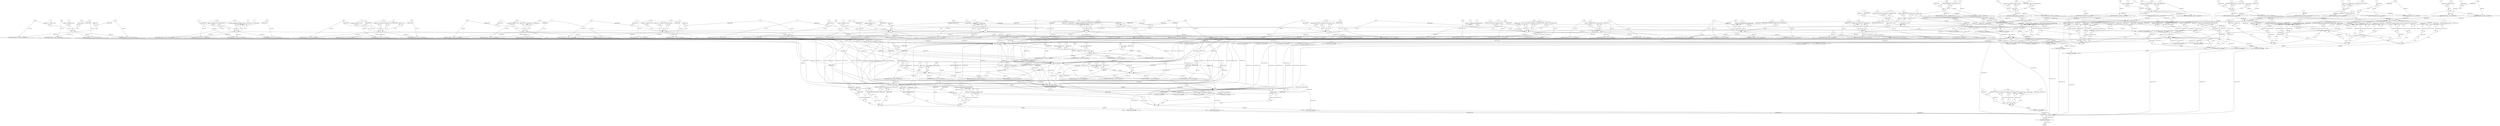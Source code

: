 digraph dag {
"CHC_COMP_FALSE" [label="CHC_COMP_FALSE" nodeName="CHC_COMP_FALSE" class=cfn  shape="rect"];
"REC__f" [label="REC__f" nodeName="REC__f" class=cfn  shape="rect"];
"REC_f_" [label="REC_f_" nodeName="REC_f_" class=cfn  shape="rect"];
"REC_f_f" [label="REC_f_f" nodeName="REC_f_f" class=cfn  shape="rect"];
FALSE [label="FALSE" nodeName=FALSE class=cfn  shape="rect"];
Initial [label="Initial" nodeName=Initial class=cfn  shape="rect"];
ControlFowHyperEdge_0 [label="Control flow hyperedge" nodeName=ControlFowHyperEdge_0 class=controlFlowHyperEdge shape="diamond"];
"REC__f" -> ControlFowHyperEdge_0 [label="control flow in"]
ControlFowHyperEdge_0 -> "REC__f" [label="control flow out"]
ControlFowHyperEdge_1 [label="Control flow hyperedge" nodeName=ControlFowHyperEdge_1 class=controlFlowHyperEdge shape="diamond"];
"REC__f" -> ControlFowHyperEdge_1 [label="control flow in"]
ControlFowHyperEdge_1 -> "REC__f" [label="control flow out"]
ControlFowHyperEdge_2 [label="Control flow hyperedge" nodeName=ControlFowHyperEdge_2 class=controlFlowHyperEdge shape="diamond"];
"Initial" -> ControlFowHyperEdge_2 [label="control flow in"]
ControlFowHyperEdge_2 -> "REC__f" [label="control flow out"]
ControlFowHyperEdge_3 [label="Control flow hyperedge" nodeName=ControlFowHyperEdge_3 class=controlFlowHyperEdge shape="diamond"];
"Initial" -> ControlFowHyperEdge_3 [label="control flow in"]
ControlFowHyperEdge_3 -> "REC__f" [label="control flow out"]
ControlFowHyperEdge_4 [label="Control flow hyperedge" nodeName=ControlFowHyperEdge_4 class=controlFlowHyperEdge shape="diamond"];
"REC_f_" -> ControlFowHyperEdge_4 [label="control flow in"]
ControlFowHyperEdge_4 -> "REC_f_" [label="control flow out"]
ControlFowHyperEdge_5 [label="Control flow hyperedge" nodeName=ControlFowHyperEdge_5 class=controlFlowHyperEdge shape="diamond"];
"REC_f_" -> ControlFowHyperEdge_5 [label="control flow in"]
ControlFowHyperEdge_5 -> "REC_f_" [label="control flow out"]
ControlFowHyperEdge_6 [label="Control flow hyperedge" nodeName=ControlFowHyperEdge_6 class=controlFlowHyperEdge shape="diamond"];
"Initial" -> ControlFowHyperEdge_6 [label="control flow in"]
ControlFowHyperEdge_6 -> "REC_f_" [label="control flow out"]
ControlFowHyperEdge_7 [label="Control flow hyperedge" nodeName=ControlFowHyperEdge_7 class=controlFlowHyperEdge shape="diamond"];
"Initial" -> ControlFowHyperEdge_7 [label="control flow in"]
ControlFowHyperEdge_7 -> "REC_f_" [label="control flow out"]
ControlFowHyperEdge_8 [label="Control flow hyperedge" nodeName=ControlFowHyperEdge_8 class=controlFlowHyperEdge shape="diamond"];
"REC_f_" -> ControlFowHyperEdge_8 [label="control flow in"]
ControlFowHyperEdge_8 -> "REC_f_f" [label="control flow out"]
ControlFowHyperEdge_9 [label="Control flow hyperedge" nodeName=ControlFowHyperEdge_9 class=controlFlowHyperEdge shape="diamond"];
"REC_f_" -> ControlFowHyperEdge_9 [label="control flow in"]
ControlFowHyperEdge_9 -> "REC_f_f" [label="control flow out"]
ControlFowHyperEdge_10 [label="Control flow hyperedge" nodeName=ControlFowHyperEdge_10 class=controlFlowHyperEdge shape="diamond"];
"REC_f_" -> ControlFowHyperEdge_10 [label="control flow in"]
ControlFowHyperEdge_10 -> "REC_f_f" [label="control flow out"]
ControlFowHyperEdge_11 [label="Control flow hyperedge" nodeName=ControlFowHyperEdge_11 class=controlFlowHyperEdge shape="diamond"];
"REC_f_" -> ControlFowHyperEdge_11 [label="control flow in"]
ControlFowHyperEdge_11 -> "REC_f_f" [label="control flow out"]
ControlFowHyperEdge_12 [label="Control flow hyperedge" nodeName=ControlFowHyperEdge_12 class=controlFlowHyperEdge shape="diamond"];
"REC_f_f" -> ControlFowHyperEdge_12 [label="control flow in"]
ControlFowHyperEdge_12 -> "REC_f_f" [label="control flow out"]
ControlFowHyperEdge_13 [label="Control flow hyperedge" nodeName=ControlFowHyperEdge_13 class=controlFlowHyperEdge shape="diamond"];
"REC_f_f" -> ControlFowHyperEdge_13 [label="control flow in"]
ControlFowHyperEdge_13 -> "REC_f_f" [label="control flow out"]
ControlFowHyperEdge_14 [label="Control flow hyperedge" nodeName=ControlFowHyperEdge_14 class=controlFlowHyperEdge shape="diamond"];
"REC_f_f" -> ControlFowHyperEdge_14 [label="control flow in"]
ControlFowHyperEdge_14 -> "REC_f_f" [label="control flow out"]
ControlFowHyperEdge_15 [label="Control flow hyperedge" nodeName=ControlFowHyperEdge_15 class=controlFlowHyperEdge shape="diamond"];
"REC_f_f" -> ControlFowHyperEdge_15 [label="control flow in"]
ControlFowHyperEdge_15 -> "REC_f_f" [label="control flow out"]
ControlFowHyperEdge_16 [label="Control flow hyperedge" nodeName=ControlFowHyperEdge_16 class=controlFlowHyperEdge shape="diamond"];
"REC__f" -> ControlFowHyperEdge_16 [label="control flow in"]
ControlFowHyperEdge_16 -> "REC_f_f" [label="control flow out"]
ControlFowHyperEdge_17 [label="Control flow hyperedge" nodeName=ControlFowHyperEdge_17 class=controlFlowHyperEdge shape="diamond"];
"REC__f" -> ControlFowHyperEdge_17 [label="control flow in"]
ControlFowHyperEdge_17 -> "REC_f_f" [label="control flow out"]
ControlFowHyperEdge_18 [label="Control flow hyperedge" nodeName=ControlFowHyperEdge_18 class=controlFlowHyperEdge shape="diamond"];
"Initial" -> ControlFowHyperEdge_18 [label="control flow in"]
ControlFowHyperEdge_18 -> "REC_f_f" [label="control flow out"]
ControlFowHyperEdge_19 [label="Control flow hyperedge" nodeName=ControlFowHyperEdge_19 class=controlFlowHyperEdge shape="diamond"];
"Initial" -> ControlFowHyperEdge_19 [label="control flow in"]
ControlFowHyperEdge_19 -> "REC_f_f" [label="control flow out"]
ControlFowHyperEdge_20 [label="Control flow hyperedge" nodeName=ControlFowHyperEdge_20 class=controlFlowHyperEdge shape="diamond"];
"REC__f" -> ControlFowHyperEdge_20 [label="control flow in"]
ControlFowHyperEdge_20 -> "REC_f_f" [label="control flow out"]
ControlFowHyperEdge_21 [label="Control flow hyperedge" nodeName=ControlFowHyperEdge_21 class=controlFlowHyperEdge shape="diamond"];
"REC__f" -> ControlFowHyperEdge_21 [label="control flow in"]
ControlFowHyperEdge_21 -> "REC_f_f" [label="control flow out"]
ControlFowHyperEdge_22 [label="Control flow hyperedge" nodeName=ControlFowHyperEdge_22 class=controlFlowHyperEdge shape="diamond"];
"Initial" -> ControlFowHyperEdge_22 [label="control flow in"]
ControlFowHyperEdge_22 -> "REC_f_f" [label="control flow out"]
ControlFowHyperEdge_23 [label="Control flow hyperedge" nodeName=ControlFowHyperEdge_23 class=controlFlowHyperEdge shape="diamond"];
"Initial" -> ControlFowHyperEdge_23 [label="control flow in"]
ControlFowHyperEdge_23 -> "REC_f_f" [label="control flow out"]
ControlFowHyperEdge_24 [label="Control flow hyperedge" nodeName=ControlFowHyperEdge_24 class=controlFlowHyperEdge shape="diamond"];
"Initial" -> ControlFowHyperEdge_24 [label="control flow in"]
ControlFowHyperEdge_24 -> "CHC_COMP_FALSE" [label="control flow out"]
ControlFowHyperEdge_25 [label="Control flow hyperedge" nodeName=ControlFowHyperEdge_25 class=controlFlowHyperEdge shape="diamond"];
"REC__f" -> ControlFowHyperEdge_25 [label="control flow in"]
ControlFowHyperEdge_25 -> "CHC_COMP_FALSE" [label="control flow out"]
ControlFowHyperEdge_26 [label="Control flow hyperedge" nodeName=ControlFowHyperEdge_26 class=controlFlowHyperEdge shape="diamond"];
"Initial" -> ControlFowHyperEdge_26 [label="control flow in"]
ControlFowHyperEdge_26 -> "CHC_COMP_FALSE" [label="control flow out"]
ControlFowHyperEdge_27 [label="Control flow hyperedge" nodeName=ControlFowHyperEdge_27 class=controlFlowHyperEdge shape="diamond"];
"REC__f" -> ControlFowHyperEdge_27 [label="control flow in"]
ControlFowHyperEdge_27 -> "CHC_COMP_FALSE" [label="control flow out"]
ControlFowHyperEdge_28 [label="Control flow hyperedge" nodeName=ControlFowHyperEdge_28 class=controlFlowHyperEdge shape="diamond"];
"REC__f" -> ControlFowHyperEdge_28 [label="control flow in"]
ControlFowHyperEdge_28 -> "CHC_COMP_FALSE" [label="control flow out"]
ControlFowHyperEdge_29 [label="Control flow hyperedge" nodeName=ControlFowHyperEdge_29 class=controlFlowHyperEdge shape="diamond"];
"REC_f_f" -> ControlFowHyperEdge_29 [label="control flow in"]
ControlFowHyperEdge_29 -> "CHC_COMP_FALSE" [label="control flow out"]
ControlFowHyperEdge_30 [label="Control flow hyperedge" nodeName=ControlFowHyperEdge_30 class=controlFlowHyperEdge shape="diamond"];
"REC_f_f" -> ControlFowHyperEdge_30 [label="control flow in"]
ControlFowHyperEdge_30 -> "CHC_COMP_FALSE" [label="control flow out"]
ControlFowHyperEdge_31 [label="Control flow hyperedge" nodeName=ControlFowHyperEdge_31 class=controlFlowHyperEdge shape="diamond"];
"REC_f_f" -> ControlFowHyperEdge_31 [label="control flow in"]
ControlFowHyperEdge_31 -> "CHC_COMP_FALSE" [label="control flow out"]
ControlFowHyperEdge_32 [label="Control flow hyperedge" nodeName=ControlFowHyperEdge_32 class=controlFlowHyperEdge shape="diamond"];
"REC_f_" -> ControlFowHyperEdge_32 [label="control flow in"]
ControlFowHyperEdge_32 -> "CHC_COMP_FALSE" [label="control flow out"]
ControlFowHyperEdge_33 [label="Control flow hyperedge" nodeName=ControlFowHyperEdge_33 class=controlFlowHyperEdge shape="diamond"];
"REC_f_" -> ControlFowHyperEdge_33 [label="control flow in"]
ControlFowHyperEdge_33 -> "CHC_COMP_FALSE" [label="control flow out"]
ControlFowHyperEdge_34 [label="Control flow hyperedge" nodeName=ControlFowHyperEdge_34 class=controlFlowHyperEdge shape="diamond"];
"REC_f_" -> ControlFowHyperEdge_34 [label="control flow in"]
ControlFowHyperEdge_34 -> "CHC_COMP_FALSE" [label="control flow out"]
ControlFowHyperEdge_35 [label="Control flow hyperedge" nodeName=ControlFowHyperEdge_35 class=controlFlowHyperEdge shape="diamond"];
"CHC_COMP_FALSE" -> ControlFowHyperEdge_35 [label="control flow in"]
ControlFowHyperEdge_35 -> "FALSE" [label="control flow out"]
"REC__f_argument_0" [label="REC__f_argument_0" nodeName=argument0 class=argument  head="REC__f" shape="oval"];
"REC__f_argument_0" -> "REC__f"[label="argument" style="dashed"]
"REC__f_argument_1" [label="REC__f_argument_1" nodeName=argument1 class=argument  head="REC__f" shape="oval"];
"REC__f_argument_1" -> "REC__f"[label="argument" style="dashed"]
"REC_f__argument_0" [label="REC_f__argument_0" nodeName=argument0 class=argument  head="REC_f_" shape="oval"];
"REC_f__argument_0" -> "REC_f_"[label="argument" style="dashed"]
"REC_f__argument_1" [label="REC_f__argument_1" nodeName=argument1 class=argument  head="REC_f_" shape="oval"];
"REC_f__argument_1" -> "REC_f_"[label="argument" style="dashed"]
"REC_f_f_argument_0" [label="REC_f_f_argument_0" nodeName=argument0 class=argument  head="REC_f_f" shape="oval"];
"REC_f_f_argument_0" -> "REC_f_f"[label="argument" style="dashed"]
"REC_f_f_argument_1" [label="REC_f_f_argument_1" nodeName=argument1 class=argument  head="REC_f_f" shape="oval"];
"REC_f_f_argument_1" -> "REC_f_f"[label="argument" style="dashed"]
"REC_f_f_argument_2" [label="REC_f_f_argument_2" nodeName=argument2 class=argument  head="REC_f_f" shape="oval"];
"REC_f_f_argument_2" -> "REC_f_f"[label="argument" style="dashed"]
"REC_f_f_argument_3" [label="REC_f_f_argument_3" nodeName=argument3 class=argument  head="REC_f_f" shape="oval"];
"REC_f_f_argument_3" -> "REC_f_f"[label="argument" style="dashed"]

"xxxREC__f___REC__f_0xxx_and" [label="&" nodeName="xxxREC__f___REC__f_0xxx_and" class=Operator shape="rect"];
"xxxREC__f___REC__f_0xxxguard_0_node_0" [label=">=" nodeName="xxxREC__f___REC__f_0xxxguard_0_node_0" class=Operator  shape="rect"];
"xxxREC__f___REC__f_0xxxguard_0_node_1" [label="-3" nodeName="xxxREC__f___REC__f_0xxxguard_0_node_1" class=Literal ];
"xxxREC__f___REC__f_0xxxguard_0_node_1" -> "xxxREC__f___REC__f_0xxxguard_0_node_0"[label="dataFlowAST"]
"REC__f_argument_1" -> "xxxREC__f___REC__f_0xxxguard_0_node_0"[label="dataFlowAST"]

"xxxREC__f___REC__f_0xxxguard_0_node_0" -> "xxxREC__f___REC__f_0xxx_and" [label="AST &"];
"xxxREC__f___REC__f_0xxxguard1_node_0" [label=">=" nodeName="xxxREC__f___REC__f_0xxxguard1_node_0" class=Operator  shape="rect"];
"xxxREC__f___REC__f_0xxxguard1_node_2" [label="2" nodeName="xxxREC__f___REC__f_0xxxguard1_node_2" class=Literal ];
"xxxREC__f___REC__f_0xxxdataFlow_0_node_0" -> "xxxREC__f___REC__f_0xxxguard1_node_0"[label="dataFlowAST"]
"xxxREC__f___REC__f_0xxxguard1_node_2" -> "xxxREC__f___REC__f_0xxxguard1_node_0"[label="dataFlowAST"]

"xxxREC__f___REC__f_0xxxguard1_node_0" -> "xxxREC__f___REC__f_0xxx_and" [label="AST &"];
"xxxREC__f___REC__f_0xxx_and" -> "ControlFowHyperEdge_0" [label="condition"];
"xxxREC__f___REC__f_0xxxdataFlow_0_node_0" [label="_P0" nodeName="xxxREC__f___REC__f_0xxxdataFlow_0_node_0" class=Constant ];

"xxxREC__f___REC__f_0xxxdataFlow_0_node_0" -> "DataFowHyperEdge_0_REC__f_argument_0" [label="data flow"];
"xxxREC__f___REC__f_0xxxdataFlow1_node_0" [label="0" nodeName="xxxREC__f___REC__f_0xxxdataFlow1_node_0" class=Literal ];

"xxxREC__f___REC__f_0xxxdataFlow1_node_0" -> "DataFowHyperEdge_0_REC__f_argument_1" [label="data flow"];
"xxxREC__f___REC__f_1xxx_and" [label="&" nodeName="xxxREC__f___REC__f_1xxx_and" class=Operator shape="rect"];
"xxxREC__f___REC__f_1xxxguard_0_node_0" [label=">=" nodeName="xxxREC__f___REC__f_1xxxguard_0_node_0" class=Operator  shape="rect"];
"xxxREC__f___REC__f_1xxxguard_0_node_2" [label="0" nodeName="xxxREC__f___REC__f_1xxxguard_0_node_2" class=Literal ];
"xxxREC__f___REC__f_1xxxdataFlow1_node_0" -> "xxxREC__f___REC__f_1xxxguard_0_node_0"[label="dataFlowAST"]
"xxxREC__f___REC__f_1xxxguard_0_node_2" -> "xxxREC__f___REC__f_1xxxguard_0_node_0"[label="dataFlowAST"]

"xxxREC__f___REC__f_1xxxguard_0_node_0" -> "xxxREC__f___REC__f_1xxx_and" [label="AST &"];
"xxxREC__f___REC__f_1xxxguard1_node_0" [label=">=" nodeName="xxxREC__f___REC__f_1xxxguard1_node_0" class=Operator  shape="rect"];
"xxxREC__f___REC__f_1xxxguard1_node_2" [label="2" nodeName="xxxREC__f___REC__f_1xxxguard1_node_2" class=Literal ];
"xxxREC__f___REC__f_1xxxdataFlow_0_node_0" -> "xxxREC__f___REC__f_1xxxguard1_node_0"[label="dataFlowAST"]
"xxxREC__f___REC__f_1xxxguard1_node_2" -> "xxxREC__f___REC__f_1xxxguard1_node_0"[label="dataFlowAST"]

"xxxREC__f___REC__f_1xxxguard1_node_0" -> "xxxREC__f___REC__f_1xxx_and" [label="AST &"];
"xxxREC__f___REC__f_1xxx_and" -> "ControlFowHyperEdge_1" [label="condition"];
"xxxREC__f___REC__f_1xxxdataFlow_0_node_0" [label="_P0" nodeName="xxxREC__f___REC__f_1xxxdataFlow_0_node_0" class=Constant ];

"xxxREC__f___REC__f_1xxxdataFlow_0_node_0" -> "DataFowHyperEdge_1_REC__f_argument_0" [label="data flow"];
"xxxREC__f___REC__f_1xxxdataFlow1_node_0" [label="_P1" nodeName="xxxREC__f___REC__f_1xxxdataFlow1_node_0" class=Constant ];

"xxxREC__f___REC__f_1xxxdataFlow1_node_0" -> "DataFowHyperEdge_1_REC__f_argument_1" [label="data flow"];
"xxxREC__f___Initial_2xxx_and" [label="&" nodeName="xxxREC__f___Initial_2xxx_and" class=Operator shape="rect"];
"xxxREC__f___Initial_2xxxguard_0_node_0" [label=">=" nodeName="xxxREC__f___Initial_2xxxguard_0_node_0" class=Operator  shape="rect"];
"xxxREC__f___Initial_2xxxguard_0_node_1" [label="1" nodeName="xxxREC__f___Initial_2xxxguard_0_node_1" class=Literal ];
"xxxREC__f___Initial_2xxxguard_0_node_1" -> "xxxREC__f___Initial_2xxxguard_0_node_0"[label="dataFlowAST"]
"xxxREC__f___Initial_2xxxdataFlow_0_node_0" -> "xxxREC__f___Initial_2xxxguard_0_node_0"[label="dataFlowAST"]

"xxxREC__f___Initial_2xxxguard_0_node_0" -> "xxxREC__f___Initial_2xxx_and" [label="AST &"];
"xxxREC__f___Initial_2xxxguard1_node_0" [label=">=" nodeName="xxxREC__f___Initial_2xxxguard1_node_0" class=Operator  shape="rect"];
"xxxREC__f___Initial_2xxxguard1_node_2" [label="0" nodeName="xxxREC__f___Initial_2xxxguard1_node_2" class=Literal ];
"xxxREC__f___Initial_2xxxdataFlow_0_node_0" -> "xxxREC__f___Initial_2xxxguard1_node_0"[label="dataFlowAST"]
"xxxREC__f___Initial_2xxxguard1_node_2" -> "xxxREC__f___Initial_2xxxguard1_node_0"[label="dataFlowAST"]

"xxxREC__f___Initial_2xxxguard1_node_0" -> "xxxREC__f___Initial_2xxx_and" [label="AST &"];
"xxxREC__f___Initial_2xxxguard2_node_0" [label="=" nodeName="xxxREC__f___Initial_2xxxguard2_node_0" class=Operator  shape="rect"];
"xxxREC__f___Initial_2xxxdataFlow1_node_0" -> "xxxREC__f___Initial_2xxxguard2_node_0"[label="dataFlowAST"]
"xxxREC__f___Initial_2xxxdataFlow_0_node_0" -> "xxxREC__f___Initial_2xxxguard2_node_0"[label="dataFlowAST"]

"xxxREC__f___Initial_2xxxguard2_node_0" -> "xxxREC__f___Initial_2xxx_and" [label="AST &"];
"xxxREC__f___Initial_2xxx_and" -> "ControlFowHyperEdge_2" [label="condition"];
"xxxREC__f___Initial_2xxxdataFlow_0_node_0" [label="_P0" nodeName="xxxREC__f___Initial_2xxxdataFlow_0_node_0" class=Constant ];

"xxxREC__f___Initial_2xxxdataFlow_0_node_0" -> "DataFowHyperEdge_2_REC__f_argument_0" [label="data flow"];
"xxxREC__f___Initial_2xxxdataFlow1_node_0" [label="_P1" nodeName="xxxREC__f___Initial_2xxxdataFlow1_node_0" class=Constant ];

"xxxREC__f___Initial_2xxxdataFlow1_node_0" -> "DataFowHyperEdge_2_REC__f_argument_1" [label="data flow"];
"xxxREC__f___Initial_3xxx_and" [label="&" nodeName="xxxREC__f___Initial_3xxx_and" class=Operator shape="rect"];
"xxxREC__f___Initial_3xxxguard_0_node_0" [label=">=" nodeName="xxxREC__f___Initial_3xxxguard_0_node_0" class=Operator  shape="rect"];
"xxxREC__f___Initial_3xxxguard_0_node_1" [label="-1" nodeName="xxxREC__f___Initial_3xxxguard_0_node_1" class=Literal ];
"xxxREC__f___Initial_3xxxguard_0_node_1" -> "xxxREC__f___Initial_3xxxguard_0_node_0"[label="dataFlowAST"]
"xxxREC__f___Initial_3xxxdataFlow_0_node_0" -> "xxxREC__f___Initial_3xxxguard_0_node_0"[label="dataFlowAST"]

"xxxREC__f___Initial_3xxxguard_0_node_0" -> "xxxREC__f___Initial_3xxx_and" [label="AST &"];
"xxxREC__f___Initial_3xxxguard1_node_0" [label=">=" nodeName="xxxREC__f___Initial_3xxxguard1_node_0" class=Operator  shape="rect"];
"xxxREC__f___Initial_3xxxguard1_node_1" [label="1" nodeName="xxxREC__f___Initial_3xxxguard1_node_1" class=Literal ];
"xxxREC__f___Initial_3xxxguard1_node_1" -> "xxxREC__f___Initial_3xxxguard1_node_0"[label="dataFlowAST"]
"xxxREC__f___Initial_3xxxdataFlow_0_node_0" -> "xxxREC__f___Initial_3xxxguard1_node_0"[label="dataFlowAST"]

"xxxREC__f___Initial_3xxxguard1_node_0" -> "xxxREC__f___Initial_3xxx_and" [label="AST &"];
"xxxREC__f___Initial_3xxx_and" -> "ControlFowHyperEdge_3" [label="condition"];
"xxxREC__f___Initial_3xxxdataFlow_0_node_0" [label="_P0" nodeName="xxxREC__f___Initial_3xxxdataFlow_0_node_0" class=Constant ];

"xxxREC__f___Initial_3xxxdataFlow_0_node_0" -> "DataFowHyperEdge_3_REC__f_argument_0" [label="data flow"];
"xxxREC__f___Initial_3xxxdataFlow1_node_0" [label="0" nodeName="xxxREC__f___Initial_3xxxdataFlow1_node_0" class=Literal ];

"xxxREC__f___Initial_3xxxdataFlow1_node_0" -> "DataFowHyperEdge_3_REC__f_argument_1" [label="data flow"];
"xxxREC_f____REC_f__4xxx_and" [label="&" nodeName="xxxREC_f____REC_f__4xxx_and" class=Operator shape="rect"];
"xxxREC_f____REC_f__4xxxguard_0_node_0" [label=">=" nodeName="xxxREC_f____REC_f__4xxxguard_0_node_0" class=Operator  shape="rect"];
"xxxREC_f____REC_f__4xxxguard_0_node_1" [label="-2" nodeName="xxxREC_f____REC_f__4xxxguard_0_node_1" class=Literal ];
"xxxREC_f____REC_f__4xxxguard_0_node_1" -> "xxxREC_f____REC_f__4xxxguard_0_node_0"[label="dataFlowAST"]
"REC_f__argument_1" -> "xxxREC_f____REC_f__4xxxguard_0_node_0"[label="dataFlowAST"]

"xxxREC_f____REC_f__4xxxguard_0_node_0" -> "xxxREC_f____REC_f__4xxx_and" [label="AST &"];
"xxxREC_f____REC_f__4xxxguard1_node_0" [label=">=" nodeName="xxxREC_f____REC_f__4xxxguard1_node_0" class=Operator  shape="rect"];
"xxxREC_f____REC_f__4xxxguard1_node_2" [label="1" nodeName="xxxREC_f____REC_f__4xxxguard1_node_2" class=Literal ];
"xxxREC_f____REC_f__4xxxdataFlow_0_node_0" -> "xxxREC_f____REC_f__4xxxguard1_node_0"[label="dataFlowAST"]
"xxxREC_f____REC_f__4xxxguard1_node_2" -> "xxxREC_f____REC_f__4xxxguard1_node_0"[label="dataFlowAST"]

"xxxREC_f____REC_f__4xxxguard1_node_0" -> "xxxREC_f____REC_f__4xxx_and" [label="AST &"];
"xxxREC_f____REC_f__4xxx_and" -> "ControlFowHyperEdge_4" [label="condition"];
"xxxREC_f____REC_f__4xxxdataFlow_0_node_0" [label="_P0" nodeName="xxxREC_f____REC_f__4xxxdataFlow_0_node_0" class=Constant ];

"xxxREC_f____REC_f__4xxxdataFlow_0_node_0" -> "DataFowHyperEdge_4_REC_f__argument_0" [label="data flow"];
"xxxREC_f____REC_f__4xxxdataFlow1_node_0" [label="0" nodeName="xxxREC_f____REC_f__4xxxdataFlow1_node_0" class=Literal ];

"xxxREC_f____REC_f__4xxxdataFlow1_node_0" -> "DataFowHyperEdge_4_REC_f__argument_1" [label="data flow"];
"xxxREC_f____REC_f__5xxx_and" [label="&" nodeName="xxxREC_f____REC_f__5xxx_and" class=Operator shape="rect"];
"xxxREC_f____REC_f__5xxxguard_0_node_0" [label=">=" nodeName="xxxREC_f____REC_f__5xxxguard_0_node_0" class=Operator  shape="rect"];
"xxxREC_f____REC_f__5xxxguard_0_node_2" [label="0" nodeName="xxxREC_f____REC_f__5xxxguard_0_node_2" class=Literal ];
"xxxREC_f____REC_f__5xxxdataFlow1_node_0" -> "xxxREC_f____REC_f__5xxxguard_0_node_0"[label="dataFlowAST"]
"xxxREC_f____REC_f__5xxxguard_0_node_2" -> "xxxREC_f____REC_f__5xxxguard_0_node_0"[label="dataFlowAST"]

"xxxREC_f____REC_f__5xxxguard_0_node_0" -> "xxxREC_f____REC_f__5xxx_and" [label="AST &"];
"xxxREC_f____REC_f__5xxxguard1_node_0" [label=">=" nodeName="xxxREC_f____REC_f__5xxxguard1_node_0" class=Operator  shape="rect"];
"xxxREC_f____REC_f__5xxxguard1_node_2" [label="1" nodeName="xxxREC_f____REC_f__5xxxguard1_node_2" class=Literal ];
"xxxREC_f____REC_f__5xxxdataFlow_0_node_0" -> "xxxREC_f____REC_f__5xxxguard1_node_0"[label="dataFlowAST"]
"xxxREC_f____REC_f__5xxxguard1_node_2" -> "xxxREC_f____REC_f__5xxxguard1_node_0"[label="dataFlowAST"]

"xxxREC_f____REC_f__5xxxguard1_node_0" -> "xxxREC_f____REC_f__5xxx_and" [label="AST &"];
"xxxREC_f____REC_f__5xxx_and" -> "ControlFowHyperEdge_5" [label="condition"];
"xxxREC_f____REC_f__5xxxdataFlow_0_node_0" [label="_P0" nodeName="xxxREC_f____REC_f__5xxxdataFlow_0_node_0" class=Constant ];

"xxxREC_f____REC_f__5xxxdataFlow_0_node_0" -> "DataFowHyperEdge_5_REC_f__argument_0" [label="data flow"];
"xxxREC_f____REC_f__5xxxdataFlow1_node_0" [label="_P1" nodeName="xxxREC_f____REC_f__5xxxdataFlow1_node_0" class=Constant ];

"xxxREC_f____REC_f__5xxxdataFlow1_node_0" -> "DataFowHyperEdge_5_REC_f__argument_1" [label="data flow"];
"xxxREC_f____Initial_6xxx_and" [label="&" nodeName="xxxREC_f____Initial_6xxx_and" class=Operator shape="rect"];
"xxxREC_f____Initial_6xxxguard_0_node_0" [label=">=" nodeName="xxxREC_f____Initial_6xxxguard_0_node_0" class=Operator  shape="rect"];
"xxxREC_f____Initial_6xxxguard_0_node_1" [label="0" nodeName="xxxREC_f____Initial_6xxxguard_0_node_1" class=Literal ];
"xxxREC_f____Initial_6xxxguard_0_node_1" -> "xxxREC_f____Initial_6xxxguard_0_node_0"[label="dataFlowAST"]
"xxxREC_f____Initial_6xxxdataFlow_0_node_0" -> "xxxREC_f____Initial_6xxxguard_0_node_0"[label="dataFlowAST"]

"xxxREC_f____Initial_6xxxguard_0_node_0" -> "xxxREC_f____Initial_6xxx_and" [label="AST &"];
"xxxREC_f____Initial_6xxxguard1_node_0" [label=">=" nodeName="xxxREC_f____Initial_6xxxguard1_node_0" class=Operator  shape="rect"];
"xxxREC_f____Initial_6xxxdataFlow_0_node_0" -> "xxxREC_f____Initial_6xxxguard1_node_0"[label="dataFlowAST"]
"xxxREC_f____Initial_6xxxguard_0_node_1" -> "xxxREC_f____Initial_6xxxguard1_node_0"[label="dataFlowAST"]

"xxxREC_f____Initial_6xxxguard1_node_0" -> "xxxREC_f____Initial_6xxx_and" [label="AST &"];
"xxxREC_f____Initial_6xxxguard2_node_0" [label="=" nodeName="xxxREC_f____Initial_6xxxguard2_node_0" class=Operator  shape="rect"];
"xxxREC_f____Initial_6xxxdataFlow1_node_0" -> "xxxREC_f____Initial_6xxxguard2_node_0"[label="dataFlowAST"]
"xxxREC_f____Initial_6xxxdataFlow_0_node_0" -> "xxxREC_f____Initial_6xxxguard2_node_0"[label="dataFlowAST"]

"xxxREC_f____Initial_6xxxguard2_node_0" -> "xxxREC_f____Initial_6xxx_and" [label="AST &"];
"xxxREC_f____Initial_6xxx_and" -> "ControlFowHyperEdge_6" [label="condition"];
"xxxREC_f____Initial_6xxxdataFlow_0_node_0" [label="_P0" nodeName="xxxREC_f____Initial_6xxxdataFlow_0_node_0" class=Constant ];

"xxxREC_f____Initial_6xxxdataFlow_0_node_0" -> "DataFowHyperEdge_6_REC_f__argument_0" [label="data flow"];
"xxxREC_f____Initial_6xxxdataFlow1_node_0" [label="_P1" nodeName="xxxREC_f____Initial_6xxxdataFlow1_node_0" class=Constant ];

"xxxREC_f____Initial_6xxxdataFlow1_node_0" -> "DataFowHyperEdge_6_REC_f__argument_1" [label="data flow"];
"xxxREC_f____Initial_7xxx_and" [label="&" nodeName="xxxREC_f____Initial_7xxx_and" class=Operator shape="rect"];
"xxxREC_f____Initial_7xxxguard_0_node_0" [label=">=" nodeName="xxxREC_f____Initial_7xxxguard_0_node_0" class=Operator  shape="rect"];
"xxxREC_f____Initial_7xxxguard_0_node_1" [label="-1" nodeName="xxxREC_f____Initial_7xxxguard_0_node_1" class=Literal ];
"xxxREC_f____Initial_7xxxguard_0_node_1" -> "xxxREC_f____Initial_7xxxguard_0_node_0"[label="dataFlowAST"]
"xxxREC_f____Initial_7xxxdataFlow_0_node_0" -> "xxxREC_f____Initial_7xxxguard_0_node_0"[label="dataFlowAST"]

"xxxREC_f____Initial_7xxxguard_0_node_0" -> "xxxREC_f____Initial_7xxx_and" [label="AST &"];
"xxxREC_f____Initial_7xxxguard1_node_0" [label=">=" nodeName="xxxREC_f____Initial_7xxxguard1_node_0" class=Operator  shape="rect"];
"xxxREC_f____Initial_7xxxdataFlow1_node_0" -> "xxxREC_f____Initial_7xxxguard1_node_0"[label="dataFlowAST"]
"xxxREC_f____Initial_7xxxdataFlow_0_node_0" -> "xxxREC_f____Initial_7xxxguard1_node_0"[label="dataFlowAST"]

"xxxREC_f____Initial_7xxxguard1_node_0" -> "xxxREC_f____Initial_7xxx_and" [label="AST &"];
"xxxREC_f____Initial_7xxx_and" -> "ControlFowHyperEdge_7" [label="condition"];
"xxxREC_f____Initial_7xxxdataFlow_0_node_0" [label="_P0" nodeName="xxxREC_f____Initial_7xxxdataFlow_0_node_0" class=Constant ];

"xxxREC_f____Initial_7xxxdataFlow_0_node_0" -> "DataFowHyperEdge_7_REC_f__argument_0" [label="data flow"];
"xxxREC_f____Initial_7xxxdataFlow1_node_0" [label="0" nodeName="xxxREC_f____Initial_7xxxdataFlow1_node_0" class=Literal ];

"xxxREC_f____Initial_7xxxdataFlow1_node_0" -> "DataFowHyperEdge_7_REC_f__argument_1" [label="data flow"];
"xxxREC_f_f___REC_f__8xxx_and" [label="&" nodeName="xxxREC_f_f___REC_f__8xxx_and" class=Operator shape="rect"];
"xxxREC_f_f___REC_f__8xxxguard_0_node_0" [label=">=" nodeName="xxxREC_f_f___REC_f__8xxxguard_0_node_0" class=Operator  shape="rect"];
"xxxREC_f_f___REC_f__8xxxguard_0_node_1" [label="-2" nodeName="xxxREC_f_f___REC_f__8xxxguard_0_node_1" class=Literal ];
"xxxREC_f_f___REC_f__8xxxguard_0_node_1" -> "xxxREC_f_f___REC_f__8xxxguard_0_node_0"[label="dataFlowAST"]
"REC_f__argument_1" -> "xxxREC_f_f___REC_f__8xxxguard_0_node_0"[label="dataFlowAST"]

"xxxREC_f_f___REC_f__8xxxguard_0_node_0" -> "xxxREC_f_f___REC_f__8xxx_and" [label="AST &"];
"xxxREC_f_f___REC_f__8xxxguard1_node_0" [label=">=" nodeName="xxxREC_f_f___REC_f__8xxxguard1_node_0" class=Operator  shape="rect"];
"xxxREC_f_f___REC_f__8xxxguard1_node_1" [label="-1" nodeName="xxxREC_f_f___REC_f__8xxxguard1_node_1" class=Literal ];
"xxxREC_f_f___REC_f__8xxxguard1_node_1" -> "xxxREC_f_f___REC_f__8xxxguard1_node_0"[label="dataFlowAST"]
"xxxREC_f_f___REC_f__8xxxdataFlow2_node_0" -> "xxxREC_f_f___REC_f__8xxxguard1_node_0"[label="dataFlowAST"]

"xxxREC_f_f___REC_f__8xxxguard1_node_0" -> "xxxREC_f_f___REC_f__8xxx_and" [label="AST &"];
"xxxREC_f_f___REC_f__8xxxguard2_node_0" [label=">=" nodeName="xxxREC_f_f___REC_f__8xxxguard2_node_0" class=Operator  shape="rect"];
"xxxREC_f_f___REC_f__8xxxguard2_node_1" [label="1" nodeName="xxxREC_f_f___REC_f__8xxxguard2_node_1" class=Literal ];
"xxxREC_f_f___REC_f__8xxxguard2_node_1" -> "xxxREC_f_f___REC_f__8xxxguard2_node_0"[label="dataFlowAST"]
"xxxREC_f_f___REC_f__8xxxdataFlow2_node_0" -> "xxxREC_f_f___REC_f__8xxxguard2_node_0"[label="dataFlowAST"]

"xxxREC_f_f___REC_f__8xxxguard2_node_0" -> "xxxREC_f_f___REC_f__8xxx_and" [label="AST &"];
"xxxREC_f_f___REC_f__8xxxguard3_node_0" [label=">=" nodeName="xxxREC_f_f___REC_f__8xxxguard3_node_0" class=Operator  shape="rect"];
"xxxREC_f_f___REC_f__8xxxdataFlow_0_node_0" -> "xxxREC_f_f___REC_f__8xxxguard3_node_0"[label="dataFlowAST"]
"xxxREC_f_f___REC_f__8xxxguard2_node_1" -> "xxxREC_f_f___REC_f__8xxxguard3_node_0"[label="dataFlowAST"]

"xxxREC_f_f___REC_f__8xxxguard3_node_0" -> "xxxREC_f_f___REC_f__8xxx_and" [label="AST &"];
"xxxREC_f_f___REC_f__8xxx_and" -> "ControlFowHyperEdge_8" [label="condition"];
"xxxREC_f_f___REC_f__8xxxdataFlow_0_node_0" [label="_P0" nodeName="xxxREC_f_f___REC_f__8xxxdataFlow_0_node_0" class=Constant ];

"xxxREC_f_f___REC_f__8xxxdataFlow_0_node_0" -> "DataFowHyperEdge_8_REC_f_f_argument_0" [label="data flow"];
"xxxREC_f_f___REC_f__8xxxdataFlow1_node_0" [label="0" nodeName="xxxREC_f_f___REC_f__8xxxdataFlow1_node_0" class=Literal ];

"xxxREC_f_f___REC_f__8xxxdataFlow1_node_0" -> "DataFowHyperEdge_8_REC_f_f_argument_1" [label="data flow"];
"xxxREC_f_f___REC_f__8xxxdataFlow2_node_0" [label="_P2" nodeName="xxxREC_f_f___REC_f__8xxxdataFlow2_node_0" class=Constant ];

"xxxREC_f_f___REC_f__8xxxdataFlow2_node_0" -> "DataFowHyperEdge_8_REC_f_f_argument_2" [label="data flow"];

"xxxREC_f_f___REC_f__8xxxdataFlow1_node_0" -> "DataFowHyperEdge_8_REC_f_f_argument_3" [label="data flow"];
"xxxREC_f_f___REC_f__9xxx_and" [label="&" nodeName="xxxREC_f_f___REC_f__9xxx_and" class=Operator shape="rect"];
"xxxREC_f_f___REC_f__9xxxguard_0_node_0" [label=">=" nodeName="xxxREC_f_f___REC_f__9xxxguard_0_node_0" class=Operator  shape="rect"];
"xxxREC_f_f___REC_f__9xxxdataFlow1_node_0" -> "xxxREC_f_f___REC_f__9xxxguard_0_node_0"[label="dataFlowAST"]
"xxxREC_f_f___REC_f__9xxxdataFlow3_node_0" -> "xxxREC_f_f___REC_f__9xxxguard_0_node_0"[label="dataFlowAST"]

"xxxREC_f_f___REC_f__9xxxguard_0_node_0" -> "xxxREC_f_f___REC_f__9xxx_and" [label="AST &"];
"xxxREC_f_f___REC_f__9xxxguard1_node_0" [label=">=" nodeName="xxxREC_f_f___REC_f__9xxxguard1_node_0" class=Operator  shape="rect"];
"xxxREC_f_f___REC_f__9xxxguard1_node_1" [label="-1" nodeName="xxxREC_f_f___REC_f__9xxxguard1_node_1" class=Literal ];
"xxxREC_f_f___REC_f__9xxxguard1_node_1" -> "xxxREC_f_f___REC_f__9xxxguard1_node_0"[label="dataFlowAST"]
"xxxREC_f_f___REC_f__9xxxdataFlow2_node_0" -> "xxxREC_f_f___REC_f__9xxxguard1_node_0"[label="dataFlowAST"]

"xxxREC_f_f___REC_f__9xxxguard1_node_0" -> "xxxREC_f_f___REC_f__9xxx_and" [label="AST &"];
"xxxREC_f_f___REC_f__9xxxguard2_node_0" [label=">=" nodeName="xxxREC_f_f___REC_f__9xxxguard2_node_0" class=Operator  shape="rect"];
"xxxREC_f_f___REC_f__9xxxguard2_node_1" [label="1" nodeName="xxxREC_f_f___REC_f__9xxxguard2_node_1" class=Literal ];
"xxxREC_f_f___REC_f__9xxxguard2_node_1" -> "xxxREC_f_f___REC_f__9xxxguard2_node_0"[label="dataFlowAST"]
"xxxREC_f_f___REC_f__9xxxdataFlow2_node_0" -> "xxxREC_f_f___REC_f__9xxxguard2_node_0"[label="dataFlowAST"]

"xxxREC_f_f___REC_f__9xxxguard2_node_0" -> "xxxREC_f_f___REC_f__9xxx_and" [label="AST &"];
"xxxREC_f_f___REC_f__9xxxguard3_node_0" [label=">=" nodeName="xxxREC_f_f___REC_f__9xxxguard3_node_0" class=Operator  shape="rect"];
"xxxREC_f_f___REC_f__9xxxdataFlow_0_node_0" -> "xxxREC_f_f___REC_f__9xxxguard3_node_0"[label="dataFlowAST"]
"xxxREC_f_f___REC_f__9xxxguard2_node_1" -> "xxxREC_f_f___REC_f__9xxxguard3_node_0"[label="dataFlowAST"]

"xxxREC_f_f___REC_f__9xxxguard3_node_0" -> "xxxREC_f_f___REC_f__9xxx_and" [label="AST &"];
"xxxREC_f_f___REC_f__9xxx_and" -> "ControlFowHyperEdge_9" [label="condition"];
"xxxREC_f_f___REC_f__9xxxdataFlow_0_node_0" [label="_P0" nodeName="xxxREC_f_f___REC_f__9xxxdataFlow_0_node_0" class=Constant ];

"xxxREC_f_f___REC_f__9xxxdataFlow_0_node_0" -> "DataFowHyperEdge_9_REC_f_f_argument_0" [label="data flow"];
"xxxREC_f_f___REC_f__9xxxdataFlow1_node_0" [label="_P1" nodeName="xxxREC_f_f___REC_f__9xxxdataFlow1_node_0" class=Constant ];

"xxxREC_f_f___REC_f__9xxxdataFlow1_node_0" -> "DataFowHyperEdge_9_REC_f_f_argument_1" [label="data flow"];
"xxxREC_f_f___REC_f__9xxxdataFlow2_node_0" [label="_P2" nodeName="xxxREC_f_f___REC_f__9xxxdataFlow2_node_0" class=Constant ];

"xxxREC_f_f___REC_f__9xxxdataFlow2_node_0" -> "DataFowHyperEdge_9_REC_f_f_argument_2" [label="data flow"];
"xxxREC_f_f___REC_f__9xxxdataFlow3_node_0" [label="0" nodeName="xxxREC_f_f___REC_f__9xxxdataFlow3_node_0" class=Literal ];

"xxxREC_f_f___REC_f__9xxxdataFlow3_node_0" -> "DataFowHyperEdge_9_REC_f_f_argument_3" [label="data flow"];
"xxxREC_f_f___REC_f__10xxx_and" [label="&" nodeName="xxxREC_f_f___REC_f__10xxx_and" class=Operator shape="rect"];
"xxxREC_f_f___REC_f__10xxxguard3_node_0" [label=">=" nodeName="xxxREC_f_f___REC_f__10xxxguard3_node_0" class=Operator  shape="rect"];
"xxxREC_f_f___REC_f__10xxxdataFlow2_node_0" -> "xxxREC_f_f___REC_f__10xxxguard3_node_0"[label="dataFlowAST"]
"xxxREC_f_f___REC_f__10xxxdataFlow1_node_0" -> "xxxREC_f_f___REC_f__10xxxguard3_node_0"[label="dataFlowAST"]

"xxxREC_f_f___REC_f__10xxxguard3_node_0" -> "xxxREC_f_f___REC_f__10xxx_and" [label="AST &"];
"xxxREC_f_f___REC_f__10xxxguard4_node_0" [label=">=" nodeName="xxxREC_f_f___REC_f__10xxxguard4_node_0" class=Operator  shape="rect"];
"xxxREC_f_f___REC_f__10xxxguard1_node_2" -> "xxxREC_f_f___REC_f__10xxxguard4_node_0"[label="dataFlowAST"]
"xxxREC_f_f___REC_f__10xxxdataFlow2_node_0" -> "xxxREC_f_f___REC_f__10xxxguard4_node_0"[label="dataFlowAST"]

"xxxREC_f_f___REC_f__10xxxguard4_node_0" -> "xxxREC_f_f___REC_f__10xxx_and" [label="AST &"];
"xxxREC_f_f___REC_f__10xxxguard_0_node_0" [label="=" nodeName="xxxREC_f_f___REC_f__10xxxguard_0_node_0" class=Operator  shape="rect"];
"xxxREC_f_f___REC_f__10xxxdataFlow3_node_0" -> "xxxREC_f_f___REC_f__10xxxguard_0_node_0"[label="dataFlowAST"]
"xxxREC_f_f___REC_f__10xxxdataFlow2_node_0" -> "xxxREC_f_f___REC_f__10xxxguard_0_node_0"[label="dataFlowAST"]

"xxxREC_f_f___REC_f__10xxxguard_0_node_0" -> "xxxREC_f_f___REC_f__10xxx_and" [label="AST &"];
"xxxREC_f_f___REC_f__10xxxguard2_node_0" [label=">=" nodeName="xxxREC_f_f___REC_f__10xxxguard2_node_0" class=Operator  shape="rect"];
"xxxREC_f_f___REC_f__10xxxguard2_node_1" [label="-2" nodeName="xxxREC_f_f___REC_f__10xxxguard2_node_1" class=Literal ];
"xxxREC_f_f___REC_f__10xxxguard2_node_1" -> "xxxREC_f_f___REC_f__10xxxguard2_node_0"[label="dataFlowAST"]
"REC_f__argument_1" -> "xxxREC_f_f___REC_f__10xxxguard2_node_0"[label="dataFlowAST"]

"xxxREC_f_f___REC_f__10xxxguard2_node_0" -> "xxxREC_f_f___REC_f__10xxx_and" [label="AST &"];
"xxxREC_f_f___REC_f__10xxxguard1_node_0" [label=">=" nodeName="xxxREC_f_f___REC_f__10xxxguard1_node_0" class=Operator  shape="rect"];
"xxxREC_f_f___REC_f__10xxxguard1_node_2" [label="1" nodeName="xxxREC_f_f___REC_f__10xxxguard1_node_2" class=Literal ];
"xxxREC_f_f___REC_f__10xxxdataFlow_0_node_0" -> "xxxREC_f_f___REC_f__10xxxguard1_node_0"[label="dataFlowAST"]
"xxxREC_f_f___REC_f__10xxxguard1_node_2" -> "xxxREC_f_f___REC_f__10xxxguard1_node_0"[label="dataFlowAST"]

"xxxREC_f_f___REC_f__10xxxguard1_node_0" -> "xxxREC_f_f___REC_f__10xxx_and" [label="AST &"];
"xxxREC_f_f___REC_f__10xxx_and" -> "ControlFowHyperEdge_10" [label="condition"];
"xxxREC_f_f___REC_f__10xxxdataFlow_0_node_0" [label="_P0" nodeName="xxxREC_f_f___REC_f__10xxxdataFlow_0_node_0" class=Constant ];

"xxxREC_f_f___REC_f__10xxxdataFlow_0_node_0" -> "DataFowHyperEdge_10_REC_f_f_argument_0" [label="data flow"];
"xxxREC_f_f___REC_f__10xxxdataFlow1_node_0" [label="0" nodeName="xxxREC_f_f___REC_f__10xxxdataFlow1_node_0" class=Literal ];

"xxxREC_f_f___REC_f__10xxxdataFlow1_node_0" -> "DataFowHyperEdge_10_REC_f_f_argument_1" [label="data flow"];
"xxxREC_f_f___REC_f__10xxxdataFlow2_node_0" [label="_P2" nodeName="xxxREC_f_f___REC_f__10xxxdataFlow2_node_0" class=Constant ];

"xxxREC_f_f___REC_f__10xxxdataFlow2_node_0" -> "DataFowHyperEdge_10_REC_f_f_argument_2" [label="data flow"];
"xxxREC_f_f___REC_f__10xxxdataFlow3_node_0" [label="_P5" nodeName="xxxREC_f_f___REC_f__10xxxdataFlow3_node_0" class=Constant ];

"xxxREC_f_f___REC_f__10xxxdataFlow3_node_0" -> "DataFowHyperEdge_10_REC_f_f_argument_3" [label="data flow"];
"xxxREC_f_f___REC_f__11xxx_and" [label="&" nodeName="xxxREC_f_f___REC_f__11xxx_and" class=Operator shape="rect"];
"xxxREC_f_f___REC_f__11xxxguard4_node_0" [label=">=" nodeName="xxxREC_f_f___REC_f__11xxxguard4_node_0" class=Operator  shape="rect"];
"xxxREC_f_f___REC_f__11xxxguard1_node_2" -> "xxxREC_f_f___REC_f__11xxxguard4_node_0"[label="dataFlowAST"]
"xxxREC_f_f___REC_f__11xxxdataFlow2_node_0" -> "xxxREC_f_f___REC_f__11xxxguard4_node_0"[label="dataFlowAST"]

"xxxREC_f_f___REC_f__11xxxguard4_node_0" -> "xxxREC_f_f___REC_f__11xxx_and" [label="AST &"];
"xxxREC_f_f___REC_f__11xxxguard2_node_0" [label=">=" nodeName="xxxREC_f_f___REC_f__11xxxguard2_node_0" class=Operator  shape="rect"];
"xxxREC_f_f___REC_f__11xxxguard2_node_2" [label="0" nodeName="xxxREC_f_f___REC_f__11xxxguard2_node_2" class=Literal ];
"xxxREC_f_f___REC_f__11xxxdataFlow1_node_0" -> "xxxREC_f_f___REC_f__11xxxguard2_node_0"[label="dataFlowAST"]
"xxxREC_f_f___REC_f__11xxxguard2_node_2" -> "xxxREC_f_f___REC_f__11xxxguard2_node_0"[label="dataFlowAST"]

"xxxREC_f_f___REC_f__11xxxguard2_node_0" -> "xxxREC_f_f___REC_f__11xxx_and" [label="AST &"];
"xxxREC_f_f___REC_f__11xxxguard1_node_0" [label=">=" nodeName="xxxREC_f_f___REC_f__11xxxguard1_node_0" class=Operator  shape="rect"];
"xxxREC_f_f___REC_f__11xxxguard1_node_2" [label="1" nodeName="xxxREC_f_f___REC_f__11xxxguard1_node_2" class=Literal ];
"xxxREC_f_f___REC_f__11xxxdataFlow_0_node_0" -> "xxxREC_f_f___REC_f__11xxxguard1_node_0"[label="dataFlowAST"]
"xxxREC_f_f___REC_f__11xxxguard1_node_2" -> "xxxREC_f_f___REC_f__11xxxguard1_node_0"[label="dataFlowAST"]

"xxxREC_f_f___REC_f__11xxxguard1_node_0" -> "xxxREC_f_f___REC_f__11xxx_and" [label="AST &"];
"xxxREC_f_f___REC_f__11xxxguard3_node_0" [label=">=" nodeName="xxxREC_f_f___REC_f__11xxxguard3_node_0" class=Operator  shape="rect"];
"xxxREC_f_f___REC_f__11xxxdataFlow2_node_0" -> "xxxREC_f_f___REC_f__11xxxguard3_node_0"[label="dataFlowAST"]
"xxxREC_f_f___REC_f__11xxxguard2_node_2" -> "xxxREC_f_f___REC_f__11xxxguard3_node_0"[label="dataFlowAST"]

"xxxREC_f_f___REC_f__11xxxguard3_node_0" -> "xxxREC_f_f___REC_f__11xxx_and" [label="AST &"];
"xxxREC_f_f___REC_f__11xxxguard_0_node_0" [label="=" nodeName="xxxREC_f_f___REC_f__11xxxguard_0_node_0" class=Operator  shape="rect"];
"xxxREC_f_f___REC_f__11xxxdataFlow3_node_0" -> "xxxREC_f_f___REC_f__11xxxguard_0_node_0"[label="dataFlowAST"]
"xxxREC_f_f___REC_f__11xxxdataFlow2_node_0" -> "xxxREC_f_f___REC_f__11xxxguard_0_node_0"[label="dataFlowAST"]

"xxxREC_f_f___REC_f__11xxxguard_0_node_0" -> "xxxREC_f_f___REC_f__11xxx_and" [label="AST &"];
"xxxREC_f_f___REC_f__11xxx_and" -> "ControlFowHyperEdge_11" [label="condition"];
"xxxREC_f_f___REC_f__11xxxdataFlow_0_node_0" [label="_P0" nodeName="xxxREC_f_f___REC_f__11xxxdataFlow_0_node_0" class=Constant ];

"xxxREC_f_f___REC_f__11xxxdataFlow_0_node_0" -> "DataFowHyperEdge_11_REC_f_f_argument_0" [label="data flow"];
"xxxREC_f_f___REC_f__11xxxdataFlow1_node_0" [label="_P1" nodeName="xxxREC_f_f___REC_f__11xxxdataFlow1_node_0" class=Constant ];

"xxxREC_f_f___REC_f__11xxxdataFlow1_node_0" -> "DataFowHyperEdge_11_REC_f_f_argument_1" [label="data flow"];
"xxxREC_f_f___REC_f__11xxxdataFlow2_node_0" [label="_P2" nodeName="xxxREC_f_f___REC_f__11xxxdataFlow2_node_0" class=Constant ];

"xxxREC_f_f___REC_f__11xxxdataFlow2_node_0" -> "DataFowHyperEdge_11_REC_f_f_argument_2" [label="data flow"];
"xxxREC_f_f___REC_f__11xxxdataFlow3_node_0" [label="_P5" nodeName="xxxREC_f_f___REC_f__11xxxdataFlow3_node_0" class=Constant ];

"xxxREC_f_f___REC_f__11xxxdataFlow3_node_0" -> "DataFowHyperEdge_11_REC_f_f_argument_3" [label="data flow"];
"xxxREC_f_f___REC_f_f_12xxx_and" [label="&" nodeName="xxxREC_f_f___REC_f_f_12xxx_and" class=Operator shape="rect"];
"xxxREC_f_f___REC_f_f_12xxxguard_0_node_0" [label=">=" nodeName="xxxREC_f_f___REC_f_f_12xxxguard_0_node_0" class=Operator  shape="rect"];
"xxxREC_f_f___REC_f_f_12xxxdataFlow3_node_0" -> "xxxREC_f_f___REC_f_f_12xxxguard_0_node_0"[label="dataFlowAST"]
"xxxREC_f_f___REC_f_f_12xxxdataFlow1_node_0" -> "xxxREC_f_f___REC_f_f_12xxxguard_0_node_0"[label="dataFlowAST"]

"xxxREC_f_f___REC_f_f_12xxxguard_0_node_0" -> "xxxREC_f_f___REC_f_f_12xxx_and" [label="AST &"];
"xxxREC_f_f___REC_f_f_12xxxguard1_node_0" [label=">=" nodeName="xxxREC_f_f___REC_f_f_12xxxguard1_node_0" class=Operator  shape="rect"];
"xxxREC_f_f___REC_f_f_12xxxguard1_node_1" [label="-2" nodeName="xxxREC_f_f___REC_f_f_12xxxguard1_node_1" class=Literal ];
"xxxREC_f_f___REC_f_f_12xxxguard1_node_1" -> "xxxREC_f_f___REC_f_f_12xxxguard1_node_0"[label="dataFlowAST"]
"REC_f_f_argument_1" -> "xxxREC_f_f___REC_f_f_12xxxguard1_node_0"[label="dataFlowAST"]

"xxxREC_f_f___REC_f_f_12xxxguard1_node_0" -> "xxxREC_f_f___REC_f_f_12xxx_and" [label="AST &"];
"xxxREC_f_f___REC_f_f_12xxxguard2_node_0" [label=">=" nodeName="xxxREC_f_f___REC_f_f_12xxxguard2_node_0" class=Operator  shape="rect"];
"xxxREC_f_f___REC_f_f_12xxxguard2_node_2" [label="2" nodeName="xxxREC_f_f___REC_f_f_12xxxguard2_node_2" class=Literal ];
"xxxREC_f_f___REC_f_f_12xxxdataFlow2_node_0" -> "xxxREC_f_f___REC_f_f_12xxxguard2_node_0"[label="dataFlowAST"]
"xxxREC_f_f___REC_f_f_12xxxguard2_node_2" -> "xxxREC_f_f___REC_f_f_12xxxguard2_node_0"[label="dataFlowAST"]

"xxxREC_f_f___REC_f_f_12xxxguard2_node_0" -> "xxxREC_f_f___REC_f_f_12xxx_and" [label="AST &"];
"xxxREC_f_f___REC_f_f_12xxxguard3_node_0" [label=">=" nodeName="xxxREC_f_f___REC_f_f_12xxxguard3_node_0" class=Operator  shape="rect"];
"xxxREC_f_f___REC_f_f_12xxxguard3_node_2" [label="1" nodeName="xxxREC_f_f___REC_f_f_12xxxguard3_node_2" class=Literal ];
"xxxREC_f_f___REC_f_f_12xxxdataFlow_0_node_0" -> "xxxREC_f_f___REC_f_f_12xxxguard3_node_0"[label="dataFlowAST"]
"xxxREC_f_f___REC_f_f_12xxxguard3_node_2" -> "xxxREC_f_f___REC_f_f_12xxxguard3_node_0"[label="dataFlowAST"]

"xxxREC_f_f___REC_f_f_12xxxguard3_node_0" -> "xxxREC_f_f___REC_f_f_12xxx_and" [label="AST &"];
"xxxREC_f_f___REC_f_f_12xxx_and" -> "ControlFowHyperEdge_12" [label="condition"];
"xxxREC_f_f___REC_f_f_12xxxdataFlow_0_node_0" [label="_P0" nodeName="xxxREC_f_f___REC_f_f_12xxxdataFlow_0_node_0" class=Constant ];

"xxxREC_f_f___REC_f_f_12xxxdataFlow_0_node_0" -> "DataFowHyperEdge_12_REC_f_f_argument_0" [label="data flow"];
"xxxREC_f_f___REC_f_f_12xxxdataFlow1_node_0" [label="0" nodeName="xxxREC_f_f___REC_f_f_12xxxdataFlow1_node_0" class=Literal ];

"xxxREC_f_f___REC_f_f_12xxxdataFlow1_node_0" -> "DataFowHyperEdge_12_REC_f_f_argument_1" [label="data flow"];
"xxxREC_f_f___REC_f_f_12xxxdataFlow2_node_0" [label="_P2" nodeName="xxxREC_f_f___REC_f_f_12xxxdataFlow2_node_0" class=Constant ];

"xxxREC_f_f___REC_f_f_12xxxdataFlow2_node_0" -> "DataFowHyperEdge_12_REC_f_f_argument_2" [label="data flow"];
"xxxREC_f_f___REC_f_f_12xxxdataFlow3_node_0" [label="_P3" nodeName="xxxREC_f_f___REC_f_f_12xxxdataFlow3_node_0" class=Constant ];

"xxxREC_f_f___REC_f_f_12xxxdataFlow3_node_0" -> "DataFowHyperEdge_12_REC_f_f_argument_3" [label="data flow"];
"xxxREC_f_f___REC_f_f_13xxx_and" [label="&" nodeName="xxxREC_f_f___REC_f_f_13xxx_and" class=Operator shape="rect"];
"xxxREC_f_f___REC_f_f_13xxxguard_0_node_0" [label=">=" nodeName="xxxREC_f_f___REC_f_f_13xxxguard_0_node_0" class=Operator  shape="rect"];
"xxxREC_f_f___REC_f_f_13xxxguard_0_node_2" [label="0" nodeName="xxxREC_f_f___REC_f_f_13xxxguard_0_node_2" class=Literal ];
"xxxREC_f_f___REC_f_f_13xxxdataFlow1_node_0" -> "xxxREC_f_f___REC_f_f_13xxxguard_0_node_0"[label="dataFlowAST"]
"xxxREC_f_f___REC_f_f_13xxxguard_0_node_2" -> "xxxREC_f_f___REC_f_f_13xxxguard_0_node_0"[label="dataFlowAST"]

"xxxREC_f_f___REC_f_f_13xxxguard_0_node_0" -> "xxxREC_f_f___REC_f_f_13xxx_and" [label="AST &"];
"xxxREC_f_f___REC_f_f_13xxxguard1_node_0" [label=">=" nodeName="xxxREC_f_f___REC_f_f_13xxxguard1_node_0" class=Operator  shape="rect"];
"xxxREC_f_f___REC_f_f_13xxxdataFlow3_node_0" -> "xxxREC_f_f___REC_f_f_13xxxguard1_node_0"[label="dataFlowAST"]
"xxxREC_f_f___REC_f_f_13xxxguard_0_node_2" -> "xxxREC_f_f___REC_f_f_13xxxguard1_node_0"[label="dataFlowAST"]

"xxxREC_f_f___REC_f_f_13xxxguard1_node_0" -> "xxxREC_f_f___REC_f_f_13xxx_and" [label="AST &"];
"xxxREC_f_f___REC_f_f_13xxxguard2_node_0" [label=">=" nodeName="xxxREC_f_f___REC_f_f_13xxxguard2_node_0" class=Operator  shape="rect"];
"xxxREC_f_f___REC_f_f_13xxxguard2_node_2" [label="2" nodeName="xxxREC_f_f___REC_f_f_13xxxguard2_node_2" class=Literal ];
"xxxREC_f_f___REC_f_f_13xxxdataFlow2_node_0" -> "xxxREC_f_f___REC_f_f_13xxxguard2_node_0"[label="dataFlowAST"]
"xxxREC_f_f___REC_f_f_13xxxguard2_node_2" -> "xxxREC_f_f___REC_f_f_13xxxguard2_node_0"[label="dataFlowAST"]

"xxxREC_f_f___REC_f_f_13xxxguard2_node_0" -> "xxxREC_f_f___REC_f_f_13xxx_and" [label="AST &"];
"xxxREC_f_f___REC_f_f_13xxxguard3_node_0" [label=">=" nodeName="xxxREC_f_f___REC_f_f_13xxxguard3_node_0" class=Operator  shape="rect"];
"xxxREC_f_f___REC_f_f_13xxxguard3_node_2" [label="1" nodeName="xxxREC_f_f___REC_f_f_13xxxguard3_node_2" class=Literal ];
"xxxREC_f_f___REC_f_f_13xxxdataFlow_0_node_0" -> "xxxREC_f_f___REC_f_f_13xxxguard3_node_0"[label="dataFlowAST"]
"xxxREC_f_f___REC_f_f_13xxxguard3_node_2" -> "xxxREC_f_f___REC_f_f_13xxxguard3_node_0"[label="dataFlowAST"]

"xxxREC_f_f___REC_f_f_13xxxguard3_node_0" -> "xxxREC_f_f___REC_f_f_13xxx_and" [label="AST &"];
"xxxREC_f_f___REC_f_f_13xxx_and" -> "ControlFowHyperEdge_13" [label="condition"];
"xxxREC_f_f___REC_f_f_13xxxdataFlow_0_node_0" [label="_P0" nodeName="xxxREC_f_f___REC_f_f_13xxxdataFlow_0_node_0" class=Constant ];

"xxxREC_f_f___REC_f_f_13xxxdataFlow_0_node_0" -> "DataFowHyperEdge_13_REC_f_f_argument_0" [label="data flow"];
"xxxREC_f_f___REC_f_f_13xxxdataFlow1_node_0" [label="_P1" nodeName="xxxREC_f_f___REC_f_f_13xxxdataFlow1_node_0" class=Constant ];

"xxxREC_f_f___REC_f_f_13xxxdataFlow1_node_0" -> "DataFowHyperEdge_13_REC_f_f_argument_1" [label="data flow"];
"xxxREC_f_f___REC_f_f_13xxxdataFlow2_node_0" [label="_P2" nodeName="xxxREC_f_f___REC_f_f_13xxxdataFlow2_node_0" class=Constant ];

"xxxREC_f_f___REC_f_f_13xxxdataFlow2_node_0" -> "DataFowHyperEdge_13_REC_f_f_argument_2" [label="data flow"];
"xxxREC_f_f___REC_f_f_13xxxdataFlow3_node_0" [label="_P3" nodeName="xxxREC_f_f___REC_f_f_13xxxdataFlow3_node_0" class=Constant ];

"xxxREC_f_f___REC_f_f_13xxxdataFlow3_node_0" -> "DataFowHyperEdge_13_REC_f_f_argument_3" [label="data flow"];
"xxxREC_f_f___REC_f_f_14xxx_and" [label="&" nodeName="xxxREC_f_f___REC_f_f_14xxx_and" class=Operator shape="rect"];
"xxxREC_f_f___REC_f_f_14xxxguard_0_node_0" [label=">=" nodeName="xxxREC_f_f___REC_f_f_14xxxguard_0_node_0" class=Operator  shape="rect"];
"xxxREC_f_f___REC_f_f_14xxxguard_0_node_1" [label="-2" nodeName="xxxREC_f_f___REC_f_f_14xxxguard_0_node_1" class=Literal ];
"xxxREC_f_f___REC_f_f_14xxxguard_0_node_1" -> "xxxREC_f_f___REC_f_f_14xxxguard_0_node_0"[label="dataFlowAST"]
"REC_f_f_argument_1" -> "xxxREC_f_f___REC_f_f_14xxxguard_0_node_0"[label="dataFlowAST"]

"xxxREC_f_f___REC_f_f_14xxxguard_0_node_0" -> "xxxREC_f_f___REC_f_f_14xxx_and" [label="AST &"];
"xxxREC_f_f___REC_f_f_14xxxguard1_node_0" [label=">=" nodeName="xxxREC_f_f___REC_f_f_14xxxguard1_node_0" class=Operator  shape="rect"];
"xxxREC_f_f___REC_f_f_14xxxguard1_node_1" [label="-3" nodeName="xxxREC_f_f___REC_f_f_14xxxguard1_node_1" class=Literal ];
"xxxREC_f_f___REC_f_f_14xxxguard1_node_1" -> "xxxREC_f_f___REC_f_f_14xxxguard1_node_0"[label="dataFlowAST"]
"REC_f_f_argument_3" -> "xxxREC_f_f___REC_f_f_14xxxguard1_node_0"[label="dataFlowAST"]

"xxxREC_f_f___REC_f_f_14xxxguard1_node_0" -> "xxxREC_f_f___REC_f_f_14xxx_and" [label="AST &"];
"xxxREC_f_f___REC_f_f_14xxxguard2_node_0" [label=">=" nodeName="xxxREC_f_f___REC_f_f_14xxxguard2_node_0" class=Operator  shape="rect"];
"xxxREC_f_f___REC_f_f_14xxxguard2_node_2" [label="2" nodeName="xxxREC_f_f___REC_f_f_14xxxguard2_node_2" class=Literal ];
"xxxREC_f_f___REC_f_f_14xxxdataFlow2_node_0" -> "xxxREC_f_f___REC_f_f_14xxxguard2_node_0"[label="dataFlowAST"]
"xxxREC_f_f___REC_f_f_14xxxguard2_node_2" -> "xxxREC_f_f___REC_f_f_14xxxguard2_node_0"[label="dataFlowAST"]

"xxxREC_f_f___REC_f_f_14xxxguard2_node_0" -> "xxxREC_f_f___REC_f_f_14xxx_and" [label="AST &"];
"xxxREC_f_f___REC_f_f_14xxxguard3_node_0" [label=">=" nodeName="xxxREC_f_f___REC_f_f_14xxxguard3_node_0" class=Operator  shape="rect"];
"xxxREC_f_f___REC_f_f_14xxxguard3_node_2" [label="1" nodeName="xxxREC_f_f___REC_f_f_14xxxguard3_node_2" class=Literal ];
"xxxREC_f_f___REC_f_f_14xxxdataFlow_0_node_0" -> "xxxREC_f_f___REC_f_f_14xxxguard3_node_0"[label="dataFlowAST"]
"xxxREC_f_f___REC_f_f_14xxxguard3_node_2" -> "xxxREC_f_f___REC_f_f_14xxxguard3_node_0"[label="dataFlowAST"]

"xxxREC_f_f___REC_f_f_14xxxguard3_node_0" -> "xxxREC_f_f___REC_f_f_14xxx_and" [label="AST &"];
"xxxREC_f_f___REC_f_f_14xxx_and" -> "ControlFowHyperEdge_14" [label="condition"];
"xxxREC_f_f___REC_f_f_14xxxdataFlow_0_node_0" [label="_P0" nodeName="xxxREC_f_f___REC_f_f_14xxxdataFlow_0_node_0" class=Constant ];

"xxxREC_f_f___REC_f_f_14xxxdataFlow_0_node_0" -> "DataFowHyperEdge_14_REC_f_f_argument_0" [label="data flow"];
"xxxREC_f_f___REC_f_f_14xxxdataFlow1_node_0" [label="0" nodeName="xxxREC_f_f___REC_f_f_14xxxdataFlow1_node_0" class=Literal ];

"xxxREC_f_f___REC_f_f_14xxxdataFlow1_node_0" -> "DataFowHyperEdge_14_REC_f_f_argument_1" [label="data flow"];
"xxxREC_f_f___REC_f_f_14xxxdataFlow2_node_0" [label="_P2" nodeName="xxxREC_f_f___REC_f_f_14xxxdataFlow2_node_0" class=Constant ];

"xxxREC_f_f___REC_f_f_14xxxdataFlow2_node_0" -> "DataFowHyperEdge_14_REC_f_f_argument_2" [label="data flow"];

"xxxREC_f_f___REC_f_f_14xxxdataFlow1_node_0" -> "DataFowHyperEdge_14_REC_f_f_argument_3" [label="data flow"];
"xxxREC_f_f___REC_f_f_15xxx_and" [label="&" nodeName="xxxREC_f_f___REC_f_f_15xxx_and" class=Operator shape="rect"];
"xxxREC_f_f___REC_f_f_15xxxguard_0_node_0" [label=">=" nodeName="xxxREC_f_f___REC_f_f_15xxxguard_0_node_0" class=Operator  shape="rect"];
"xxxREC_f_f___REC_f_f_15xxxdataFlow1_node_0" -> "xxxREC_f_f___REC_f_f_15xxxguard_0_node_0"[label="dataFlowAST"]
"xxxREC_f_f___REC_f_f_15xxxdataFlow3_node_0" -> "xxxREC_f_f___REC_f_f_15xxxguard_0_node_0"[label="dataFlowAST"]

"xxxREC_f_f___REC_f_f_15xxxguard_0_node_0" -> "xxxREC_f_f___REC_f_f_15xxx_and" [label="AST &"];
"xxxREC_f_f___REC_f_f_15xxxguard1_node_0" [label=">=" nodeName="xxxREC_f_f___REC_f_f_15xxxguard1_node_0" class=Operator  shape="rect"];
"xxxREC_f_f___REC_f_f_15xxxguard1_node_1" [label="-3" nodeName="xxxREC_f_f___REC_f_f_15xxxguard1_node_1" class=Literal ];
"xxxREC_f_f___REC_f_f_15xxxguard1_node_1" -> "xxxREC_f_f___REC_f_f_15xxxguard1_node_0"[label="dataFlowAST"]
"REC_f_f_argument_3" -> "xxxREC_f_f___REC_f_f_15xxxguard1_node_0"[label="dataFlowAST"]

"xxxREC_f_f___REC_f_f_15xxxguard1_node_0" -> "xxxREC_f_f___REC_f_f_15xxx_and" [label="AST &"];
"xxxREC_f_f___REC_f_f_15xxxguard2_node_0" [label=">=" nodeName="xxxREC_f_f___REC_f_f_15xxxguard2_node_0" class=Operator  shape="rect"];
"xxxREC_f_f___REC_f_f_15xxxguard2_node_2" [label="2" nodeName="xxxREC_f_f___REC_f_f_15xxxguard2_node_2" class=Literal ];
"xxxREC_f_f___REC_f_f_15xxxdataFlow2_node_0" -> "xxxREC_f_f___REC_f_f_15xxxguard2_node_0"[label="dataFlowAST"]
"xxxREC_f_f___REC_f_f_15xxxguard2_node_2" -> "xxxREC_f_f___REC_f_f_15xxxguard2_node_0"[label="dataFlowAST"]

"xxxREC_f_f___REC_f_f_15xxxguard2_node_0" -> "xxxREC_f_f___REC_f_f_15xxx_and" [label="AST &"];
"xxxREC_f_f___REC_f_f_15xxxguard3_node_0" [label=">=" nodeName="xxxREC_f_f___REC_f_f_15xxxguard3_node_0" class=Operator  shape="rect"];
"xxxREC_f_f___REC_f_f_15xxxguard3_node_2" [label="1" nodeName="xxxREC_f_f___REC_f_f_15xxxguard3_node_2" class=Literal ];
"xxxREC_f_f___REC_f_f_15xxxdataFlow_0_node_0" -> "xxxREC_f_f___REC_f_f_15xxxguard3_node_0"[label="dataFlowAST"]
"xxxREC_f_f___REC_f_f_15xxxguard3_node_2" -> "xxxREC_f_f___REC_f_f_15xxxguard3_node_0"[label="dataFlowAST"]

"xxxREC_f_f___REC_f_f_15xxxguard3_node_0" -> "xxxREC_f_f___REC_f_f_15xxx_and" [label="AST &"];
"xxxREC_f_f___REC_f_f_15xxx_and" -> "ControlFowHyperEdge_15" [label="condition"];
"xxxREC_f_f___REC_f_f_15xxxdataFlow_0_node_0" [label="_P0" nodeName="xxxREC_f_f___REC_f_f_15xxxdataFlow_0_node_0" class=Constant ];

"xxxREC_f_f___REC_f_f_15xxxdataFlow_0_node_0" -> "DataFowHyperEdge_15_REC_f_f_argument_0" [label="data flow"];
"xxxREC_f_f___REC_f_f_15xxxdataFlow1_node_0" [label="_P1" nodeName="xxxREC_f_f___REC_f_f_15xxxdataFlow1_node_0" class=Constant ];

"xxxREC_f_f___REC_f_f_15xxxdataFlow1_node_0" -> "DataFowHyperEdge_15_REC_f_f_argument_1" [label="data flow"];
"xxxREC_f_f___REC_f_f_15xxxdataFlow2_node_0" [label="_P2" nodeName="xxxREC_f_f___REC_f_f_15xxxdataFlow2_node_0" class=Constant ];

"xxxREC_f_f___REC_f_f_15xxxdataFlow2_node_0" -> "DataFowHyperEdge_15_REC_f_f_argument_2" [label="data flow"];
"xxxREC_f_f___REC_f_f_15xxxdataFlow3_node_0" [label="0" nodeName="xxxREC_f_f___REC_f_f_15xxxdataFlow3_node_0" class=Literal ];

"xxxREC_f_f___REC_f_f_15xxxdataFlow3_node_0" -> "DataFowHyperEdge_15_REC_f_f_argument_3" [label="data flow"];
"xxxREC_f_f___REC__f_16xxx_and" [label="&" nodeName="xxxREC_f_f___REC__f_16xxx_and" class=Operator shape="rect"];
"xxxREC_f_f___REC__f_16xxxguard1_node_0" [label=">=" nodeName="xxxREC_f_f___REC__f_16xxxguard1_node_0" class=Operator  shape="rect"];
"xxxREC_f_f___REC__f_16xxxdataFlow3_node_0" -> "xxxREC_f_f___REC__f_16xxxguard1_node_0"[label="dataFlowAST"]
"xxxREC_f_f___REC__f_16xxxdataFlow_0_node_0" -> "xxxREC_f_f___REC__f_16xxxguard1_node_0"[label="dataFlowAST"]

"xxxREC_f_f___REC__f_16xxxguard1_node_0" -> "xxxREC_f_f___REC__f_16xxx_and" [label="AST &"];
"xxxREC_f_f___REC__f_16xxxguard_0_node_0" [label="=" nodeName="xxxREC_f_f___REC__f_16xxxguard_0_node_0" class=Operator  shape="rect"];
"xxxREC_f_f___REC__f_16xxxdataFlow1_node_0" -> "xxxREC_f_f___REC__f_16xxxguard_0_node_0"[label="dataFlowAST"]
"xxxREC_f_f___REC__f_16xxxdataFlow_0_node_0" -> "xxxREC_f_f___REC__f_16xxxguard_0_node_0"[label="dataFlowAST"]

"xxxREC_f_f___REC__f_16xxxguard_0_node_0" -> "xxxREC_f_f___REC__f_16xxx_and" [label="AST &"];
"xxxREC_f_f___REC__f_16xxxguard2_node_0" [label=">=" nodeName="xxxREC_f_f___REC__f_16xxxguard2_node_0" class=Operator  shape="rect"];
"xxxREC_f_f___REC__f_16xxxguard2_node_1" [label="-3" nodeName="xxxREC_f_f___REC__f_16xxxguard2_node_1" class=Literal ];
"xxxREC_f_f___REC__f_16xxxguard2_node_1" -> "xxxREC_f_f___REC__f_16xxxguard2_node_0"[label="dataFlowAST"]
"REC__f_argument_1" -> "xxxREC_f_f___REC__f_16xxxguard2_node_0"[label="dataFlowAST"]

"xxxREC_f_f___REC__f_16xxxguard2_node_0" -> "xxxREC_f_f___REC__f_16xxx_and" [label="AST &"];
"xxxREC_f_f___REC__f_16xxxguard3_node_0" [label=">=" nodeName="xxxREC_f_f___REC__f_16xxxguard3_node_0" class=Operator  shape="rect"];
"xxxREC_f_f___REC__f_16xxxdataFlow_0_node_0" -> "xxxREC_f_f___REC__f_16xxxguard3_node_0"[label="dataFlowAST"]
"xxxREC_f_f___REC__f_16xxxdataFlow3_node_0" -> "xxxREC_f_f___REC__f_16xxxguard3_node_0"[label="dataFlowAST"]

"xxxREC_f_f___REC__f_16xxxguard3_node_0" -> "xxxREC_f_f___REC__f_16xxx_and" [label="AST &"];
"xxxREC_f_f___REC__f_16xxxguard4_node_0" [label=">=" nodeName="xxxREC_f_f___REC__f_16xxxguard4_node_0" class=Operator  shape="rect"];
"xxxREC_f_f___REC__f_16xxxguard4_node_2" [label="2" nodeName="xxxREC_f_f___REC__f_16xxxguard4_node_2" class=Literal ];
"xxxREC_f_f___REC__f_16xxxdataFlow2_node_0" -> "xxxREC_f_f___REC__f_16xxxguard4_node_0"[label="dataFlowAST"]
"xxxREC_f_f___REC__f_16xxxguard4_node_2" -> "xxxREC_f_f___REC__f_16xxxguard4_node_0"[label="dataFlowAST"]

"xxxREC_f_f___REC__f_16xxxguard4_node_0" -> "xxxREC_f_f___REC__f_16xxx_and" [label="AST &"];
"xxxREC_f_f___REC__f_16xxx_and" -> "ControlFowHyperEdge_16" [label="condition"];
"xxxREC_f_f___REC__f_16xxxdataFlow_0_node_0" [label="_P0" nodeName="xxxREC_f_f___REC__f_16xxxdataFlow_0_node_0" class=Constant ];

"xxxREC_f_f___REC__f_16xxxdataFlow_0_node_0" -> "DataFowHyperEdge_16_REC_f_f_argument_0" [label="data flow"];
"xxxREC_f_f___REC__f_16xxxdataFlow1_node_0" [label="_P5" nodeName="xxxREC_f_f___REC__f_16xxxdataFlow1_node_0" class=Constant ];

"xxxREC_f_f___REC__f_16xxxdataFlow1_node_0" -> "DataFowHyperEdge_16_REC_f_f_argument_1" [label="data flow"];
"xxxREC_f_f___REC__f_16xxxdataFlow2_node_0" [label="_P1" nodeName="xxxREC_f_f___REC__f_16xxxdataFlow2_node_0" class=Constant ];

"xxxREC_f_f___REC__f_16xxxdataFlow2_node_0" -> "DataFowHyperEdge_16_REC_f_f_argument_2" [label="data flow"];
"xxxREC_f_f___REC__f_16xxxdataFlow3_node_0" [label="0" nodeName="xxxREC_f_f___REC__f_16xxxdataFlow3_node_0" class=Literal ];

"xxxREC_f_f___REC__f_16xxxdataFlow3_node_0" -> "DataFowHyperEdge_16_REC_f_f_argument_3" [label="data flow"];
"xxxREC_f_f___REC__f_17xxx_and" [label="&" nodeName="xxxREC_f_f___REC__f_17xxx_and" class=Operator shape="rect"];
"xxxREC_f_f___REC__f_17xxxguard_0_node_0" [label="=" nodeName="xxxREC_f_f___REC__f_17xxxguard_0_node_0" class=Operator  shape="rect"];
"xxxREC_f_f___REC__f_17xxxdataFlow1_node_0" -> "xxxREC_f_f___REC__f_17xxxguard_0_node_0"[label="dataFlowAST"]
"xxxREC_f_f___REC__f_17xxxdataFlow_0_node_0" -> "xxxREC_f_f___REC__f_17xxxguard_0_node_0"[label="dataFlowAST"]

"xxxREC_f_f___REC__f_17xxxguard_0_node_0" -> "xxxREC_f_f___REC__f_17xxx_and" [label="AST &"];
"xxxREC_f_f___REC__f_17xxxguard1_node_0" [label=">=" nodeName="xxxREC_f_f___REC__f_17xxxguard1_node_0" class=Operator  shape="rect"];
"xxxREC_f_f___REC__f_17xxxguard1_node_1" [label="0" nodeName="xxxREC_f_f___REC__f_17xxxguard1_node_1" class=Literal ];
"xxxREC_f_f___REC__f_17xxxguard1_node_1" -> "xxxREC_f_f___REC__f_17xxxguard1_node_0"[label="dataFlowAST"]
"xxxREC_f_f___REC__f_17xxxdataFlow_0_node_0" -> "xxxREC_f_f___REC__f_17xxxguard1_node_0"[label="dataFlowAST"]

"xxxREC_f_f___REC__f_17xxxguard1_node_0" -> "xxxREC_f_f___REC__f_17xxx_and" [label="AST &"];
"xxxREC_f_f___REC__f_17xxxguard3_node_0" [label=">=" nodeName="xxxREC_f_f___REC__f_17xxxguard3_node_0" class=Operator  shape="rect"];
"xxxREC_f_f___REC__f_17xxxdataFlow_0_node_0" -> "xxxREC_f_f___REC__f_17xxxguard3_node_0"[label="dataFlowAST"]
"xxxREC_f_f___REC__f_17xxxguard1_node_1" -> "xxxREC_f_f___REC__f_17xxxguard3_node_0"[label="dataFlowAST"]

"xxxREC_f_f___REC__f_17xxxguard3_node_0" -> "xxxREC_f_f___REC__f_17xxx_and" [label="AST &"];
"xxxREC_f_f___REC__f_17xxxguard2_node_0" [label=">=" nodeName="xxxREC_f_f___REC__f_17xxxguard2_node_0" class=Operator  shape="rect"];
"xxxREC_f_f___REC__f_17xxxdataFlow3_node_0" -> "xxxREC_f_f___REC__f_17xxxguard2_node_0"[label="dataFlowAST"]
"xxxREC_f_f___REC__f_17xxxguard1_node_1" -> "xxxREC_f_f___REC__f_17xxxguard2_node_0"[label="dataFlowAST"]

"xxxREC_f_f___REC__f_17xxxguard2_node_0" -> "xxxREC_f_f___REC__f_17xxx_and" [label="AST &"];
"xxxREC_f_f___REC__f_17xxxguard4_node_0" [label=">=" nodeName="xxxREC_f_f___REC__f_17xxxguard4_node_0" class=Operator  shape="rect"];
"xxxREC_f_f___REC__f_17xxxguard4_node_2" [label="2" nodeName="xxxREC_f_f___REC__f_17xxxguard4_node_2" class=Literal ];
"xxxREC_f_f___REC__f_17xxxdataFlow2_node_0" -> "xxxREC_f_f___REC__f_17xxxguard4_node_0"[label="dataFlowAST"]
"xxxREC_f_f___REC__f_17xxxguard4_node_2" -> "xxxREC_f_f___REC__f_17xxxguard4_node_0"[label="dataFlowAST"]

"xxxREC_f_f___REC__f_17xxxguard4_node_0" -> "xxxREC_f_f___REC__f_17xxx_and" [label="AST &"];
"xxxREC_f_f___REC__f_17xxx_and" -> "ControlFowHyperEdge_17" [label="condition"];
"xxxREC_f_f___REC__f_17xxxdataFlow_0_node_0" [label="_P0" nodeName="xxxREC_f_f___REC__f_17xxxdataFlow_0_node_0" class=Constant ];

"xxxREC_f_f___REC__f_17xxxdataFlow_0_node_0" -> "DataFowHyperEdge_17_REC_f_f_argument_0" [label="data flow"];
"xxxREC_f_f___REC__f_17xxxdataFlow1_node_0" [label="_P5" nodeName="xxxREC_f_f___REC__f_17xxxdataFlow1_node_0" class=Constant ];

"xxxREC_f_f___REC__f_17xxxdataFlow1_node_0" -> "DataFowHyperEdge_17_REC_f_f_argument_1" [label="data flow"];
"xxxREC_f_f___REC__f_17xxxdataFlow2_node_0" [label="_P1" nodeName="xxxREC_f_f___REC__f_17xxxdataFlow2_node_0" class=Constant ];

"xxxREC_f_f___REC__f_17xxxdataFlow2_node_0" -> "DataFowHyperEdge_17_REC_f_f_argument_2" [label="data flow"];
"xxxREC_f_f___REC__f_17xxxdataFlow3_node_0" [label="_P2" nodeName="xxxREC_f_f___REC__f_17xxxdataFlow3_node_0" class=Constant ];

"xxxREC_f_f___REC__f_17xxxdataFlow3_node_0" -> "DataFowHyperEdge_17_REC_f_f_argument_3" [label="data flow"];
"xxxREC_f_f___Initial_18xxx_and" [label="&" nodeName="xxxREC_f_f___Initial_18xxx_and" class=Operator shape="rect"];
"xxxREC_f_f___Initial_18xxxguard2_node_0" [label=">=" nodeName="xxxREC_f_f___Initial_18xxxguard2_node_0" class=Operator  shape="rect"];
"xxxREC_f_f___Initial_18xxxguard2_node_1" [label="0" nodeName="xxxREC_f_f___Initial_18xxxguard2_node_1" class=Literal ];
"xxxREC_f_f___Initial_18xxxguard2_node_1" -> "xxxREC_f_f___Initial_18xxxguard2_node_0"[label="dataFlowAST"]
"xxxREC_f_f___Initial_18xxxdataFlow_0_node_0" -> "xxxREC_f_f___Initial_18xxxguard2_node_0"[label="dataFlowAST"]

"xxxREC_f_f___Initial_18xxxguard2_node_0" -> "xxxREC_f_f___Initial_18xxx_and" [label="AST &"];
"xxxREC_f_f___Initial_18xxxguard4_node_0" [label=">=" nodeName="xxxREC_f_f___Initial_18xxxguard4_node_0" class=Operator  shape="rect"];
"xxxREC_f_f___Initial_18xxxdataFlow_0_node_0" -> "xxxREC_f_f___Initial_18xxxguard4_node_0"[label="dataFlowAST"]
"xxxREC_f_f___Initial_18xxxguard2_node_1" -> "xxxREC_f_f___Initial_18xxxguard4_node_0"[label="dataFlowAST"]

"xxxREC_f_f___Initial_18xxxguard4_node_0" -> "xxxREC_f_f___Initial_18xxx_and" [label="AST &"];
"xxxREC_f_f___Initial_18xxxguard1_node_0" [label="=" nodeName="xxxREC_f_f___Initial_18xxxguard1_node_0" class=Operator  shape="rect"];
"xxxREC_f_f___Initial_18xxxdataFlow1_node_0" -> "xxxREC_f_f___Initial_18xxxguard1_node_0"[label="dataFlowAST"]
"xxxREC_f_f___Initial_18xxxdataFlow_0_node_0" -> "xxxREC_f_f___Initial_18xxxguard1_node_0"[label="dataFlowAST"]

"xxxREC_f_f___Initial_18xxxguard1_node_0" -> "xxxREC_f_f___Initial_18xxx_and" [label="AST &"];
"xxxREC_f_f___Initial_18xxxguard_0_node_0" [label="=" nodeName="xxxREC_f_f___Initial_18xxxguard_0_node_0" class=Operator  shape="rect"];
"xxxREC_f_f___Initial_18xxxdataFlow3_node_0" -> "xxxREC_f_f___Initial_18xxxguard_0_node_0"[label="dataFlowAST"]
"xxxREC_f_f___Initial_18xxxdataFlow2_node_0" -> "xxxREC_f_f___Initial_18xxxguard_0_node_0"[label="dataFlowAST"]

"xxxREC_f_f___Initial_18xxxguard_0_node_0" -> "xxxREC_f_f___Initial_18xxx_and" [label="AST &"];
"xxxREC_f_f___Initial_18xxxguard3_node_0" [label=">=" nodeName="xxxREC_f_f___Initial_18xxxguard3_node_0" class=Operator  shape="rect"];
"xxxREC_f_f___Initial_18xxxguard3_node_1" [label="1" nodeName="xxxREC_f_f___Initial_18xxxguard3_node_1" class=Literal ];
"xxxREC_f_f___Initial_18xxxguard3_node_1" -> "xxxREC_f_f___Initial_18xxxguard3_node_0"[label="dataFlowAST"]
"xxxREC_f_f___Initial_18xxxdataFlow2_node_0" -> "xxxREC_f_f___Initial_18xxxguard3_node_0"[label="dataFlowAST"]

"xxxREC_f_f___Initial_18xxxguard3_node_0" -> "xxxREC_f_f___Initial_18xxx_and" [label="AST &"];
"xxxREC_f_f___Initial_18xxxguard5_node_0" [label=">=" nodeName="xxxREC_f_f___Initial_18xxxguard5_node_0" class=Operator  shape="rect"];
"xxxREC_f_f___Initial_18xxxdataFlow2_node_0" -> "xxxREC_f_f___Initial_18xxxguard5_node_0"[label="dataFlowAST"]
"xxxREC_f_f___Initial_18xxxguard2_node_1" -> "xxxREC_f_f___Initial_18xxxguard5_node_0"[label="dataFlowAST"]

"xxxREC_f_f___Initial_18xxxguard5_node_0" -> "xxxREC_f_f___Initial_18xxx_and" [label="AST &"];
"xxxREC_f_f___Initial_18xxx_and" -> "ControlFowHyperEdge_18" [label="condition"];
"xxxREC_f_f___Initial_18xxxdataFlow_0_node_0" [label="_P0" nodeName="xxxREC_f_f___Initial_18xxxdataFlow_0_node_0" class=Constant ];

"xxxREC_f_f___Initial_18xxxdataFlow_0_node_0" -> "DataFowHyperEdge_18_REC_f_f_argument_0" [label="data flow"];
"xxxREC_f_f___Initial_18xxxdataFlow1_node_0" [label="_P2" nodeName="xxxREC_f_f___Initial_18xxxdataFlow1_node_0" class=Constant ];

"xxxREC_f_f___Initial_18xxxdataFlow1_node_0" -> "DataFowHyperEdge_18_REC_f_f_argument_1" [label="data flow"];
"xxxREC_f_f___Initial_18xxxdataFlow2_node_0" [label="_P1" nodeName="xxxREC_f_f___Initial_18xxxdataFlow2_node_0" class=Constant ];

"xxxREC_f_f___Initial_18xxxdataFlow2_node_0" -> "DataFowHyperEdge_18_REC_f_f_argument_2" [label="data flow"];
"xxxREC_f_f___Initial_18xxxdataFlow3_node_0" [label="_P3" nodeName="xxxREC_f_f___Initial_18xxxdataFlow3_node_0" class=Constant ];

"xxxREC_f_f___Initial_18xxxdataFlow3_node_0" -> "DataFowHyperEdge_18_REC_f_f_argument_3" [label="data flow"];
"xxxREC_f_f___Initial_19xxx_and" [label="&" nodeName="xxxREC_f_f___Initial_19xxx_and" class=Operator shape="rect"];
"xxxREC_f_f___Initial_19xxxguard1_node_0" [label=">=" nodeName="xxxREC_f_f___Initial_19xxxguard1_node_0" class=Operator  shape="rect"];
"xxxREC_f_f___Initial_19xxxdataFlow3_node_0" -> "xxxREC_f_f___Initial_19xxxguard1_node_0"[label="dataFlowAST"]
"xxxREC_f_f___Initial_19xxxdataFlow_0_node_0" -> "xxxREC_f_f___Initial_19xxxguard1_node_0"[label="dataFlowAST"]

"xxxREC_f_f___Initial_19xxxguard1_node_0" -> "xxxREC_f_f___Initial_19xxx_and" [label="AST &"];
"xxxREC_f_f___Initial_19xxxguard3_node_0" [label=">=" nodeName="xxxREC_f_f___Initial_19xxxguard3_node_0" class=Operator  shape="rect"];
"xxxREC_f_f___Initial_19xxxdataFlow_0_node_0" -> "xxxREC_f_f___Initial_19xxxguard3_node_0"[label="dataFlowAST"]
"xxxREC_f_f___Initial_19xxxdataFlow3_node_0" -> "xxxREC_f_f___Initial_19xxxguard3_node_0"[label="dataFlowAST"]

"xxxREC_f_f___Initial_19xxxguard3_node_0" -> "xxxREC_f_f___Initial_19xxx_and" [label="AST &"];
"xxxREC_f_f___Initial_19xxxguard4_node_0" [label=">=" nodeName="xxxREC_f_f___Initial_19xxxguard4_node_0" class=Operator  shape="rect"];
"xxxREC_f_f___Initial_19xxxguard4_node_1" [label="1" nodeName="xxxREC_f_f___Initial_19xxxguard4_node_1" class=Literal ];
"xxxREC_f_f___Initial_19xxxguard4_node_1" -> "xxxREC_f_f___Initial_19xxxguard4_node_0"[label="dataFlowAST"]
"xxxREC_f_f___Initial_19xxxdataFlow2_node_0" -> "xxxREC_f_f___Initial_19xxxguard4_node_0"[label="dataFlowAST"]

"xxxREC_f_f___Initial_19xxxguard4_node_0" -> "xxxREC_f_f___Initial_19xxx_and" [label="AST &"];
"xxxREC_f_f___Initial_19xxxguard2_node_0" [label=">=" nodeName="xxxREC_f_f___Initial_19xxxguard2_node_0" class=Operator  shape="rect"];
"xxxREC_f_f___Initial_19xxxguard2_node_1" [label="-1" nodeName="xxxREC_f_f___Initial_19xxxguard2_node_1" class=Literal ];
"xxxREC_f_f___Initial_19xxxguard2_node_1" -> "xxxREC_f_f___Initial_19xxxguard2_node_0"[label="dataFlowAST"]
"xxxREC_f_f___Initial_19xxxdataFlow2_node_0" -> "xxxREC_f_f___Initial_19xxxguard2_node_0"[label="dataFlowAST"]

"xxxREC_f_f___Initial_19xxxguard2_node_0" -> "xxxREC_f_f___Initial_19xxx_and" [label="AST &"];
"xxxREC_f_f___Initial_19xxxguard_0_node_0" [label="=" nodeName="xxxREC_f_f___Initial_19xxxguard_0_node_0" class=Operator  shape="rect"];
"xxxREC_f_f___Initial_19xxxdataFlow1_node_0" -> "xxxREC_f_f___Initial_19xxxguard_0_node_0"[label="dataFlowAST"]
"xxxREC_f_f___Initial_19xxxdataFlow_0_node_0" -> "xxxREC_f_f___Initial_19xxxguard_0_node_0"[label="dataFlowAST"]

"xxxREC_f_f___Initial_19xxxguard_0_node_0" -> "xxxREC_f_f___Initial_19xxx_and" [label="AST &"];
"xxxREC_f_f___Initial_19xxx_and" -> "ControlFowHyperEdge_19" [label="condition"];
"xxxREC_f_f___Initial_19xxxdataFlow_0_node_0" [label="_P0" nodeName="xxxREC_f_f___Initial_19xxxdataFlow_0_node_0" class=Constant ];

"xxxREC_f_f___Initial_19xxxdataFlow_0_node_0" -> "DataFowHyperEdge_19_REC_f_f_argument_0" [label="data flow"];
"xxxREC_f_f___Initial_19xxxdataFlow1_node_0" [label="_P3" nodeName="xxxREC_f_f___Initial_19xxxdataFlow1_node_0" class=Constant ];

"xxxREC_f_f___Initial_19xxxdataFlow1_node_0" -> "DataFowHyperEdge_19_REC_f_f_argument_1" [label="data flow"];
"xxxREC_f_f___Initial_19xxxdataFlow2_node_0" [label="_P1" nodeName="xxxREC_f_f___Initial_19xxxdataFlow2_node_0" class=Constant ];

"xxxREC_f_f___Initial_19xxxdataFlow2_node_0" -> "DataFowHyperEdge_19_REC_f_f_argument_2" [label="data flow"];
"xxxREC_f_f___Initial_19xxxdataFlow3_node_0" [label="0" nodeName="xxxREC_f_f___Initial_19xxxdataFlow3_node_0" class=Literal ];

"xxxREC_f_f___Initial_19xxxdataFlow3_node_0" -> "DataFowHyperEdge_19_REC_f_f_argument_3" [label="data flow"];
"xxxREC_f_f___REC__f_20xxx_and" [label="&" nodeName="xxxREC_f_f___REC__f_20xxx_and" class=Operator shape="rect"];
"xxxREC_f_f___REC__f_20xxxguard_0_node_0" [label=">=" nodeName="xxxREC_f_f___REC__f_20xxxguard_0_node_0" class=Operator  shape="rect"];
"xxxREC_f_f___REC__f_20xxxguard_0_node_1" [label="-3" nodeName="xxxREC_f_f___REC__f_20xxxguard_0_node_1" class=Literal ];
"xxxREC_f_f___REC__f_20xxxguard_0_node_1" -> "xxxREC_f_f___REC__f_20xxxguard_0_node_0"[label="dataFlowAST"]
"REC__f_argument_1" -> "xxxREC_f_f___REC__f_20xxxguard_0_node_0"[label="dataFlowAST"]

"xxxREC_f_f___REC__f_20xxxguard_0_node_0" -> "xxxREC_f_f___REC__f_20xxx_and" [label="AST &"];
"xxxREC_f_f___REC__f_20xxxguard1_node_0" [label=">=" nodeName="xxxREC_f_f___REC__f_20xxxguard1_node_0" class=Operator  shape="rect"];
"xxxREC_f_f___REC__f_20xxxguard1_node_1" [label="-1" nodeName="xxxREC_f_f___REC__f_20xxxguard1_node_1" class=Literal ];
"xxxREC_f_f___REC__f_20xxxguard1_node_1" -> "xxxREC_f_f___REC__f_20xxxguard1_node_0"[label="dataFlowAST"]
"xxxREC_f_f___REC__f_20xxxdataFlow_0_node_0" -> "xxxREC_f_f___REC__f_20xxxguard1_node_0"[label="dataFlowAST"]

"xxxREC_f_f___REC__f_20xxxguard1_node_0" -> "xxxREC_f_f___REC__f_20xxx_and" [label="AST &"];
"xxxREC_f_f___REC__f_20xxxguard2_node_0" [label=">=" nodeName="xxxREC_f_f___REC__f_20xxxguard2_node_0" class=Operator  shape="rect"];
"xxxREC_f_f___REC__f_20xxxguard2_node_2" [label="2" nodeName="xxxREC_f_f___REC__f_20xxxguard2_node_2" class=Literal ];
"xxxREC_f_f___REC__f_20xxxdataFlow2_node_0" -> "xxxREC_f_f___REC__f_20xxxguard2_node_0"[label="dataFlowAST"]
"xxxREC_f_f___REC__f_20xxxguard2_node_2" -> "xxxREC_f_f___REC__f_20xxxguard2_node_0"[label="dataFlowAST"]

"xxxREC_f_f___REC__f_20xxxguard2_node_0" -> "xxxREC_f_f___REC__f_20xxx_and" [label="AST &"];
"xxxREC_f_f___REC__f_20xxxguard3_node_0" [label=">=" nodeName="xxxREC_f_f___REC__f_20xxxguard3_node_0" class=Operator  shape="rect"];
"xxxREC_f_f___REC__f_20xxxdataFlow1_node_0" -> "xxxREC_f_f___REC__f_20xxxguard3_node_0"[label="dataFlowAST"]
"xxxREC_f_f___REC__f_20xxxdataFlow_0_node_0" -> "xxxREC_f_f___REC__f_20xxxguard3_node_0"[label="dataFlowAST"]

"xxxREC_f_f___REC__f_20xxxguard3_node_0" -> "xxxREC_f_f___REC__f_20xxx_and" [label="AST &"];
"xxxREC_f_f___REC__f_20xxx_and" -> "ControlFowHyperEdge_20" [label="condition"];
"xxxREC_f_f___REC__f_20xxxdataFlow_0_node_0" [label="_P0" nodeName="xxxREC_f_f___REC__f_20xxxdataFlow_0_node_0" class=Constant ];

"xxxREC_f_f___REC__f_20xxxdataFlow_0_node_0" -> "DataFowHyperEdge_20_REC_f_f_argument_0" [label="data flow"];
"xxxREC_f_f___REC__f_20xxxdataFlow1_node_0" [label="0" nodeName="xxxREC_f_f___REC__f_20xxxdataFlow1_node_0" class=Literal ];

"xxxREC_f_f___REC__f_20xxxdataFlow1_node_0" -> "DataFowHyperEdge_20_REC_f_f_argument_1" [label="data flow"];
"xxxREC_f_f___REC__f_20xxxdataFlow2_node_0" [label="_P2" nodeName="xxxREC_f_f___REC__f_20xxxdataFlow2_node_0" class=Constant ];

"xxxREC_f_f___REC__f_20xxxdataFlow2_node_0" -> "DataFowHyperEdge_20_REC_f_f_argument_2" [label="data flow"];

"xxxREC_f_f___REC__f_20xxxdataFlow1_node_0" -> "DataFowHyperEdge_20_REC_f_f_argument_3" [label="data flow"];
"xxxREC_f_f___REC__f_21xxx_and" [label="&" nodeName="xxxREC_f_f___REC__f_21xxx_and" class=Operator shape="rect"];
"xxxREC_f_f___REC__f_21xxxguard_0_node_0" [label=">=" nodeName="xxxREC_f_f___REC__f_21xxxguard_0_node_0" class=Operator  shape="rect"];
"xxxREC_f_f___REC__f_21xxxdataFlow3_node_0" -> "xxxREC_f_f___REC__f_21xxxguard_0_node_0"[label="dataFlowAST"]
"xxxREC_f_f___REC__f_21xxxdataFlow1_node_0" -> "xxxREC_f_f___REC__f_21xxxguard_0_node_0"[label="dataFlowAST"]

"xxxREC_f_f___REC__f_21xxxguard_0_node_0" -> "xxxREC_f_f___REC__f_21xxx_and" [label="AST &"];
"xxxREC_f_f___REC__f_21xxxguard1_node_0" [label=">=" nodeName="xxxREC_f_f___REC__f_21xxxguard1_node_0" class=Operator  shape="rect"];
"xxxREC_f_f___REC__f_21xxxguard1_node_1" [label="-1" nodeName="xxxREC_f_f___REC__f_21xxxguard1_node_1" class=Literal ];
"xxxREC_f_f___REC__f_21xxxguard1_node_1" -> "xxxREC_f_f___REC__f_21xxxguard1_node_0"[label="dataFlowAST"]
"xxxREC_f_f___REC__f_21xxxdataFlow_0_node_0" -> "xxxREC_f_f___REC__f_21xxxguard1_node_0"[label="dataFlowAST"]

"xxxREC_f_f___REC__f_21xxxguard1_node_0" -> "xxxREC_f_f___REC__f_21xxx_and" [label="AST &"];
"xxxREC_f_f___REC__f_21xxxguard2_node_0" [label=">=" nodeName="xxxREC_f_f___REC__f_21xxxguard2_node_0" class=Operator  shape="rect"];
"xxxREC_f_f___REC__f_21xxxguard2_node_2" [label="2" nodeName="xxxREC_f_f___REC__f_21xxxguard2_node_2" class=Literal ];
"xxxREC_f_f___REC__f_21xxxdataFlow2_node_0" -> "xxxREC_f_f___REC__f_21xxxguard2_node_0"[label="dataFlowAST"]
"xxxREC_f_f___REC__f_21xxxguard2_node_2" -> "xxxREC_f_f___REC__f_21xxxguard2_node_0"[label="dataFlowAST"]

"xxxREC_f_f___REC__f_21xxxguard2_node_0" -> "xxxREC_f_f___REC__f_21xxx_and" [label="AST &"];
"xxxREC_f_f___REC__f_21xxxguard3_node_0" [label=">=" nodeName="xxxREC_f_f___REC__f_21xxxguard3_node_0" class=Operator  shape="rect"];
"xxxREC_f_f___REC__f_21xxxdataFlow1_node_0" -> "xxxREC_f_f___REC__f_21xxxguard3_node_0"[label="dataFlowAST"]
"xxxREC_f_f___REC__f_21xxxdataFlow_0_node_0" -> "xxxREC_f_f___REC__f_21xxxguard3_node_0"[label="dataFlowAST"]

"xxxREC_f_f___REC__f_21xxxguard3_node_0" -> "xxxREC_f_f___REC__f_21xxx_and" [label="AST &"];
"xxxREC_f_f___REC__f_21xxx_and" -> "ControlFowHyperEdge_21" [label="condition"];
"xxxREC_f_f___REC__f_21xxxdataFlow_0_node_0" [label="_P0" nodeName="xxxREC_f_f___REC__f_21xxxdataFlow_0_node_0" class=Constant ];

"xxxREC_f_f___REC__f_21xxxdataFlow_0_node_0" -> "DataFowHyperEdge_21_REC_f_f_argument_0" [label="data flow"];
"xxxREC_f_f___REC__f_21xxxdataFlow1_node_0" [label="0" nodeName="xxxREC_f_f___REC__f_21xxxdataFlow1_node_0" class=Literal ];

"xxxREC_f_f___REC__f_21xxxdataFlow1_node_0" -> "DataFowHyperEdge_21_REC_f_f_argument_1" [label="data flow"];
"xxxREC_f_f___REC__f_21xxxdataFlow2_node_0" [label="_P2" nodeName="xxxREC_f_f___REC__f_21xxxdataFlow2_node_0" class=Constant ];

"xxxREC_f_f___REC__f_21xxxdataFlow2_node_0" -> "DataFowHyperEdge_21_REC_f_f_argument_2" [label="data flow"];
"xxxREC_f_f___REC__f_21xxxdataFlow3_node_0" [label="_P3" nodeName="xxxREC_f_f___REC__f_21xxxdataFlow3_node_0" class=Constant ];

"xxxREC_f_f___REC__f_21xxxdataFlow3_node_0" -> "DataFowHyperEdge_21_REC_f_f_argument_3" [label="data flow"];
"xxxREC_f_f___Initial_22xxx_and" [label="&" nodeName="xxxREC_f_f___Initial_22xxx_and" class=Operator shape="rect"];
"xxxREC_f_f___Initial_22xxxguard2_node_0" [label=">=" nodeName="xxxREC_f_f___Initial_22xxxguard2_node_0" class=Operator  shape="rect"];
"xxxREC_f_f___Initial_22xxxdataFlow2_node_0" -> "xxxREC_f_f___Initial_22xxxguard2_node_0"[label="dataFlowAST"]
"xxxREC_f_f___Initial_22xxxdataFlow1_node_0" -> "xxxREC_f_f___Initial_22xxxguard2_node_0"[label="dataFlowAST"]

"xxxREC_f_f___Initial_22xxxguard2_node_0" -> "xxxREC_f_f___Initial_22xxx_and" [label="AST &"];
"xxxREC_f_f___Initial_22xxxguard_0_node_0" [label="=" nodeName="xxxREC_f_f___Initial_22xxxguard_0_node_0" class=Operator  shape="rect"];
"xxxREC_f_f___Initial_22xxxdataFlow3_node_0" -> "xxxREC_f_f___Initial_22xxxguard_0_node_0"[label="dataFlowAST"]
"xxxREC_f_f___Initial_22xxxdataFlow2_node_0" -> "xxxREC_f_f___Initial_22xxxguard_0_node_0"[label="dataFlowAST"]

"xxxREC_f_f___Initial_22xxxguard_0_node_0" -> "xxxREC_f_f___Initial_22xxx_and" [label="AST &"];
"xxxREC_f_f___Initial_22xxxguard3_node_0" [label=">=" nodeName="xxxREC_f_f___Initial_22xxxguard3_node_0" class=Operator  shape="rect"];
"xxxREC_f_f___Initial_22xxxguard3_node_1" [label="-1" nodeName="xxxREC_f_f___Initial_22xxxguard3_node_1" class=Literal ];
"xxxREC_f_f___Initial_22xxxguard3_node_1" -> "xxxREC_f_f___Initial_22xxxguard3_node_0"[label="dataFlowAST"]
"xxxREC_f_f___Initial_22xxxdataFlow_0_node_0" -> "xxxREC_f_f___Initial_22xxxguard3_node_0"[label="dataFlowAST"]

"xxxREC_f_f___Initial_22xxxguard3_node_0" -> "xxxREC_f_f___Initial_22xxx_and" [label="AST &"];
"xxxREC_f_f___Initial_22xxxguard4_node_0" [label=">=" nodeName="xxxREC_f_f___Initial_22xxxguard4_node_0" class=Operator  shape="rect"];
"xxxREC_f_f___Initial_22xxxguard4_node_1" [label="1" nodeName="xxxREC_f_f___Initial_22xxxguard4_node_1" class=Literal ];
"xxxREC_f_f___Initial_22xxxguard4_node_1" -> "xxxREC_f_f___Initial_22xxxguard4_node_0"[label="dataFlowAST"]
"xxxREC_f_f___Initial_22xxxdataFlow2_node_0" -> "xxxREC_f_f___Initial_22xxxguard4_node_0"[label="dataFlowAST"]

"xxxREC_f_f___Initial_22xxxguard4_node_0" -> "xxxREC_f_f___Initial_22xxx_and" [label="AST &"];
"xxxREC_f_f___Initial_22xxxguard1_node_0" [label=">=" nodeName="xxxREC_f_f___Initial_22xxxguard1_node_0" class=Operator  shape="rect"];
"xxxREC_f_f___Initial_22xxxdataFlow1_node_0" -> "xxxREC_f_f___Initial_22xxxguard1_node_0"[label="dataFlowAST"]
"xxxREC_f_f___Initial_22xxxdataFlow_0_node_0" -> "xxxREC_f_f___Initial_22xxxguard1_node_0"[label="dataFlowAST"]

"xxxREC_f_f___Initial_22xxxguard1_node_0" -> "xxxREC_f_f___Initial_22xxx_and" [label="AST &"];
"xxxREC_f_f___Initial_22xxx_and" -> "ControlFowHyperEdge_22" [label="condition"];
"xxxREC_f_f___Initial_22xxxdataFlow_0_node_0" [label="_P0" nodeName="xxxREC_f_f___Initial_22xxxdataFlow_0_node_0" class=Constant ];

"xxxREC_f_f___Initial_22xxxdataFlow_0_node_0" -> "DataFowHyperEdge_22_REC_f_f_argument_0" [label="data flow"];
"xxxREC_f_f___Initial_22xxxdataFlow1_node_0" [label="0" nodeName="xxxREC_f_f___Initial_22xxxdataFlow1_node_0" class=Literal ];

"xxxREC_f_f___Initial_22xxxdataFlow1_node_0" -> "DataFowHyperEdge_22_REC_f_f_argument_1" [label="data flow"];
"xxxREC_f_f___Initial_22xxxdataFlow2_node_0" [label="_P2" nodeName="xxxREC_f_f___Initial_22xxxdataFlow2_node_0" class=Constant ];

"xxxREC_f_f___Initial_22xxxdataFlow2_node_0" -> "DataFowHyperEdge_22_REC_f_f_argument_2" [label="data flow"];
"xxxREC_f_f___Initial_22xxxdataFlow3_node_0" [label="_P3" nodeName="xxxREC_f_f___Initial_22xxxdataFlow3_node_0" class=Constant ];

"xxxREC_f_f___Initial_22xxxdataFlow3_node_0" -> "DataFowHyperEdge_22_REC_f_f_argument_3" [label="data flow"];
"xxxREC_f_f___Initial_23xxx_and" [label="&" nodeName="xxxREC_f_f___Initial_23xxx_and" class=Operator shape="rect"];
"xxxREC_f_f___Initial_23xxxguard_0_node_0" [label=">=" nodeName="xxxREC_f_f___Initial_23xxxguard_0_node_0" class=Operator  shape="rect"];
"xxxREC_f_f___Initial_23xxxguard_0_node_1" [label="-1" nodeName="xxxREC_f_f___Initial_23xxxguard_0_node_1" class=Literal ];
"xxxREC_f_f___Initial_23xxxguard_0_node_1" -> "xxxREC_f_f___Initial_23xxxguard_0_node_0"[label="dataFlowAST"]
"xxxREC_f_f___Initial_23xxxdataFlow2_node_0" -> "xxxREC_f_f___Initial_23xxxguard_0_node_0"[label="dataFlowAST"]

"xxxREC_f_f___Initial_23xxxguard_0_node_0" -> "xxxREC_f_f___Initial_23xxx_and" [label="AST &"];
"xxxREC_f_f___Initial_23xxxguard1_node_0" [label=">=" nodeName="xxxREC_f_f___Initial_23xxxguard1_node_0" class=Operator  shape="rect"];
"xxxREC_f_f___Initial_23xxxguard_0_node_1" -> "xxxREC_f_f___Initial_23xxxguard1_node_0"[label="dataFlowAST"]
"xxxREC_f_f___Initial_23xxxdataFlow_0_node_0" -> "xxxREC_f_f___Initial_23xxxguard1_node_0"[label="dataFlowAST"]

"xxxREC_f_f___Initial_23xxxguard1_node_0" -> "xxxREC_f_f___Initial_23xxx_and" [label="AST &"];
"xxxREC_f_f___Initial_23xxxguard2_node_0" [label=">=" nodeName="xxxREC_f_f___Initial_23xxxguard2_node_0" class=Operator  shape="rect"];
"xxxREC_f_f___Initial_23xxxguard2_node_1" [label="1" nodeName="xxxREC_f_f___Initial_23xxxguard2_node_1" class=Literal ];
"xxxREC_f_f___Initial_23xxxguard2_node_1" -> "xxxREC_f_f___Initial_23xxxguard2_node_0"[label="dataFlowAST"]
"xxxREC_f_f___Initial_23xxxdataFlow2_node_0" -> "xxxREC_f_f___Initial_23xxxguard2_node_0"[label="dataFlowAST"]

"xxxREC_f_f___Initial_23xxxguard2_node_0" -> "xxxREC_f_f___Initial_23xxx_and" [label="AST &"];
"xxxREC_f_f___Initial_23xxxguard3_node_0" [label=">=" nodeName="xxxREC_f_f___Initial_23xxxguard3_node_0" class=Operator  shape="rect"];
"xxxREC_f_f___Initial_23xxxdataFlow1_node_0" -> "xxxREC_f_f___Initial_23xxxguard3_node_0"[label="dataFlowAST"]
"xxxREC_f_f___Initial_23xxxdataFlow_0_node_0" -> "xxxREC_f_f___Initial_23xxxguard3_node_0"[label="dataFlowAST"]

"xxxREC_f_f___Initial_23xxxguard3_node_0" -> "xxxREC_f_f___Initial_23xxx_and" [label="AST &"];
"xxxREC_f_f___Initial_23xxx_and" -> "ControlFowHyperEdge_23" [label="condition"];
"xxxREC_f_f___Initial_23xxxdataFlow_0_node_0" [label="_P0" nodeName="xxxREC_f_f___Initial_23xxxdataFlow_0_node_0" class=Constant ];

"xxxREC_f_f___Initial_23xxxdataFlow_0_node_0" -> "DataFowHyperEdge_23_REC_f_f_argument_0" [label="data flow"];
"xxxREC_f_f___Initial_23xxxdataFlow1_node_0" [label="0" nodeName="xxxREC_f_f___Initial_23xxxdataFlow1_node_0" class=Literal ];

"xxxREC_f_f___Initial_23xxxdataFlow1_node_0" -> "DataFowHyperEdge_23_REC_f_f_argument_1" [label="data flow"];
"xxxREC_f_f___Initial_23xxxdataFlow2_node_0" [label="_P2" nodeName="xxxREC_f_f___Initial_23xxxdataFlow2_node_0" class=Constant ];

"xxxREC_f_f___Initial_23xxxdataFlow2_node_0" -> "DataFowHyperEdge_23_REC_f_f_argument_2" [label="data flow"];

"xxxREC_f_f___Initial_23xxxdataFlow1_node_0" -> "DataFowHyperEdge_23_REC_f_f_argument_3" [label="data flow"];
"xxxCHC_COMP_FALSE___Initial_24xxx_and" [label="&" nodeName="xxxCHC_COMP_FALSE___Initial_24xxx_and" class=Operator shape="rect"];
"xxxCHC_COMP_FALSE___Initial_24xxxguard_0_node_0" [label="!" nodeName="xxxCHC_COMP_FALSE___Initial_24xxxguard_0_node_0" class=Operator shape="rect"];
"xxxCHC_COMP_FALSE___Initial_24xxxguard_0_node_1" [label="=" nodeName="xxxCHC_COMP_FALSE___Initial_24xxxguard_0_node_1" class=Operator  shape="rect"];
"xxxCHC_COMP_FALSE___Initial_24xxxguard_0_node_2" [label="P0" nodeName="xxxCHC_COMP_FALSE___Initial_24xxxguard_0_node_2" class=Constant ];
"xxxCHC_COMP_FALSE___Initial_24xxxguard_0_node_3" [label="0" nodeName="xxxCHC_COMP_FALSE___Initial_24xxxguard_0_node_3" class=Literal ];
"xxxCHC_COMP_FALSE___Initial_24xxxguard_0_node_1" -> "xxxCHC_COMP_FALSE___Initial_24xxxguard_0_node_0"[label="dataFlowAST"]
"xxxCHC_COMP_FALSE___Initial_24xxxguard_0_node_2" -> "xxxCHC_COMP_FALSE___Initial_24xxxguard_0_node_1"[label="dataFlowAST"]
"xxxCHC_COMP_FALSE___Initial_24xxxguard_0_node_3" -> "xxxCHC_COMP_FALSE___Initial_24xxxguard_0_node_1"[label="dataFlowAST"]

"xxxCHC_COMP_FALSE___Initial_24xxxguard_0_node_0" -> "xxxCHC_COMP_FALSE___Initial_24xxx_and" [label="AST &"];
"xxxCHC_COMP_FALSE___Initial_24xxxguard4_node_0" [label="!" nodeName="xxxCHC_COMP_FALSE___Initial_24xxxguard4_node_0" class=Operator shape="rect"];
"xxxCHC_COMP_FALSE___Initial_24xxxguard4_node_1" [label=">=" nodeName="xxxCHC_COMP_FALSE___Initial_24xxxguard4_node_1" class=Operator  shape="rect"];
"xxxCHC_COMP_FALSE___Initial_24xxxguard4_node_3" [label="2" nodeName="xxxCHC_COMP_FALSE___Initial_24xxxguard4_node_3" class=Literal ];
"xxxCHC_COMP_FALSE___Initial_24xxxguard4_node_1" -> "xxxCHC_COMP_FALSE___Initial_24xxxguard4_node_0"[label="dataFlowAST"]
"xxxCHC_COMP_FALSE___Initial_24xxxguard_0_node_2" -> "xxxCHC_COMP_FALSE___Initial_24xxxguard4_node_1"[label="dataFlowAST"]
"xxxCHC_COMP_FALSE___Initial_24xxxguard4_node_3" -> "xxxCHC_COMP_FALSE___Initial_24xxxguard4_node_1"[label="dataFlowAST"]

"xxxCHC_COMP_FALSE___Initial_24xxxguard4_node_0" -> "xxxCHC_COMP_FALSE___Initial_24xxx_and" [label="AST &"];
"xxxCHC_COMP_FALSE___Initial_24xxxguard3_node_0" [label=">=" nodeName="xxxCHC_COMP_FALSE___Initial_24xxxguard3_node_0" class=Operator  shape="rect"];
"xxxCHC_COMP_FALSE___Initial_24xxxguard2_node_2" -> "xxxCHC_COMP_FALSE___Initial_24xxxguard3_node_0"[label="dataFlowAST"]
"xxxCHC_COMP_FALSE___Initial_24xxxguard_0_node_2" -> "xxxCHC_COMP_FALSE___Initial_24xxxguard3_node_0"[label="dataFlowAST"]

"xxxCHC_COMP_FALSE___Initial_24xxxguard3_node_0" -> "xxxCHC_COMP_FALSE___Initial_24xxx_and" [label="AST &"];
"xxxCHC_COMP_FALSE___Initial_24xxxguard1_node_0" [label="!" nodeName="xxxCHC_COMP_FALSE___Initial_24xxxguard1_node_0" class=Operator shape="rect"];
"xxxCHC_COMP_FALSE___Initial_24xxxguard1_node_1" [label=">=" nodeName="xxxCHC_COMP_FALSE___Initial_24xxxguard1_node_1" class=Operator  shape="rect"];
"xxxCHC_COMP_FALSE___Initial_24xxxguard1_node_3" [label="1" nodeName="xxxCHC_COMP_FALSE___Initial_24xxxguard1_node_3" class=Literal ];
"xxxCHC_COMP_FALSE___Initial_24xxxguard1_node_1" -> "xxxCHC_COMP_FALSE___Initial_24xxxguard1_node_0"[label="dataFlowAST"]
"xxxCHC_COMP_FALSE___Initial_24xxxguard_0_node_2" -> "xxxCHC_COMP_FALSE___Initial_24xxxguard1_node_1"[label="dataFlowAST"]
"xxxCHC_COMP_FALSE___Initial_24xxxguard1_node_3" -> "xxxCHC_COMP_FALSE___Initial_24xxxguard1_node_1"[label="dataFlowAST"]

"xxxCHC_COMP_FALSE___Initial_24xxxguard1_node_0" -> "xxxCHC_COMP_FALSE___Initial_24xxx_and" [label="AST &"];
"xxxCHC_COMP_FALSE___Initial_24xxxguard2_node_0" [label="!" nodeName="xxxCHC_COMP_FALSE___Initial_24xxxguard2_node_0" class=Operator shape="rect"];
"xxxCHC_COMP_FALSE___Initial_24xxxguard2_node_1" [label=">=" nodeName="xxxCHC_COMP_FALSE___Initial_24xxxguard2_node_1" class=Operator  shape="rect"];
"xxxCHC_COMP_FALSE___Initial_24xxxguard2_node_2" [label="-1" nodeName="xxxCHC_COMP_FALSE___Initial_24xxxguard2_node_2" class=Literal ];
"xxxCHC_COMP_FALSE___Initial_24xxxguard2_node_1" -> "xxxCHC_COMP_FALSE___Initial_24xxxguard2_node_0"[label="dataFlowAST"]
"xxxCHC_COMP_FALSE___Initial_24xxxguard2_node_2" -> "xxxCHC_COMP_FALSE___Initial_24xxxguard2_node_1"[label="dataFlowAST"]
"xxxCHC_COMP_FALSE___Initial_24xxxguard_0_node_2" -> "xxxCHC_COMP_FALSE___Initial_24xxxguard2_node_1"[label="dataFlowAST"]

"xxxCHC_COMP_FALSE___Initial_24xxxguard2_node_0" -> "xxxCHC_COMP_FALSE___Initial_24xxx_and" [label="AST &"];
"xxxCHC_COMP_FALSE___Initial_24xxx_and" -> "ControlFowHyperEdge_24" [label="condition"];
"xxxCHC_COMP_FALSE___REC__f_25xxx_and" [label="&" nodeName="xxxCHC_COMP_FALSE___REC__f_25xxx_and" class=Operator shape="rect"];
"xxxCHC_COMP_FALSE___REC__f_25xxxguard4_node_0" [label="!" nodeName="xxxCHC_COMP_FALSE___REC__f_25xxxguard4_node_0" class=Operator shape="rect"];
"xxxCHC_COMP_FALSE___REC__f_25xxxguard4_node_1" [label=">=" nodeName="xxxCHC_COMP_FALSE___REC__f_25xxxguard4_node_1" class=Operator  shape="rect"];
"xxxCHC_COMP_FALSE___REC__f_25xxxguard4_node_2" [label="-" nodeName="xxxCHC_COMP_FALSE___REC__f_25xxxguard4_node_2" class= Operator shape="rect"];
"xxxCHC_COMP_FALSE___REC__f_25xxxguard4_node_5" [label="1" nodeName="xxxCHC_COMP_FALSE___REC__f_25xxxguard4_node_5" class=Literal ];
"xxxCHC_COMP_FALSE___REC__f_25xxxguard4_node_1" -> "xxxCHC_COMP_FALSE___REC__f_25xxxguard4_node_0"[label="dataFlowAST"]
"xxxCHC_COMP_FALSE___REC__f_25xxxguard4_node_2" -> "xxxCHC_COMP_FALSE___REC__f_25xxxguard4_node_1"[label="dataFlowAST"]
"xxxCHC_COMP_FALSE___REC__f_25xxxguard4_node_5" -> "xxxCHC_COMP_FALSE___REC__f_25xxxguard4_node_1"[label="dataFlowAST"]
"REC__f_argument_0" -> "xxxCHC_COMP_FALSE___REC__f_25xxxguard4_node_2"[label="dataFlowAST"]
"xxxCHC_COMP_FALSE___REC__f_25xxxguard_0_node_3" -> "xxxCHC_COMP_FALSE___REC__f_25xxxguard4_node_2"[label="dataFlowAST"]

"xxxCHC_COMP_FALSE___REC__f_25xxxguard4_node_0" -> "xxxCHC_COMP_FALSE___REC__f_25xxx_and" [label="AST &"];
"xxxCHC_COMP_FALSE___REC__f_25xxxguard_0_node_0" [label="!" nodeName="xxxCHC_COMP_FALSE___REC__f_25xxxguard_0_node_0" class=Operator shape="rect"];
"xxxCHC_COMP_FALSE___REC__f_25xxxguard_0_node_1" [label="=" nodeName="xxxCHC_COMP_FALSE___REC__f_25xxxguard_0_node_1" class=Operator  shape="rect"];
"xxxCHC_COMP_FALSE___REC__f_25xxxguard_0_node_3" [label="-2" nodeName="xxxCHC_COMP_FALSE___REC__f_25xxxguard_0_node_3" class=Literal ];
"xxxCHC_COMP_FALSE___REC__f_25xxxguard_0_node_1" -> "xxxCHC_COMP_FALSE___REC__f_25xxxguard_0_node_0"[label="dataFlowAST"]
"REC__f_argument_1" -> "xxxCHC_COMP_FALSE___REC__f_25xxxguard_0_node_1"[label="dataFlowAST"]
"xxxCHC_COMP_FALSE___REC__f_25xxxguard_0_node_3" -> "xxxCHC_COMP_FALSE___REC__f_25xxxguard_0_node_1"[label="dataFlowAST"]

"xxxCHC_COMP_FALSE___REC__f_25xxxguard_0_node_0" -> "xxxCHC_COMP_FALSE___REC__f_25xxx_and" [label="AST &"];
"xxxCHC_COMP_FALSE___REC__f_25xxxguard3_node_0" [label="!" nodeName="xxxCHC_COMP_FALSE___REC__f_25xxxguard3_node_0" class=Operator shape="rect"];
"xxxCHC_COMP_FALSE___REC__f_25xxxguard3_node_1" [label=">=" nodeName="xxxCHC_COMP_FALSE___REC__f_25xxxguard3_node_1" class=Operator  shape="rect"];
"xxxCHC_COMP_FALSE___REC__f_25xxxguard3_node_2" [label="-3" nodeName="xxxCHC_COMP_FALSE___REC__f_25xxxguard3_node_2" class=Literal ];
"xxxCHC_COMP_FALSE___REC__f_25xxxguard3_node_1" -> "xxxCHC_COMP_FALSE___REC__f_25xxxguard3_node_0"[label="dataFlowAST"]
"xxxCHC_COMP_FALSE___REC__f_25xxxguard3_node_2" -> "xxxCHC_COMP_FALSE___REC__f_25xxxguard3_node_1"[label="dataFlowAST"]
"REC__f_argument_1" -> "xxxCHC_COMP_FALSE___REC__f_25xxxguard3_node_1"[label="dataFlowAST"]

"xxxCHC_COMP_FALSE___REC__f_25xxxguard3_node_0" -> "xxxCHC_COMP_FALSE___REC__f_25xxx_and" [label="AST &"];
"xxxCHC_COMP_FALSE___REC__f_25xxxguard1_node_0" [label=">=" nodeName="xxxCHC_COMP_FALSE___REC__f_25xxxguard1_node_0" class=Operator  shape="rect"];
"xxxCHC_COMP_FALSE___REC__f_25xxxguard1_node_1" [label="-" nodeName="xxxCHC_COMP_FALSE___REC__f_25xxxguard1_node_1" class= Operator shape="rect"];
"xxxCHC_COMP_FALSE___REC__f_25xxxguard1_node_4" [label="2" nodeName="xxxCHC_COMP_FALSE___REC__f_25xxxguard1_node_4" class=Literal ];
"xxxCHC_COMP_FALSE___REC__f_25xxxguard1_node_1" -> "xxxCHC_COMP_FALSE___REC__f_25xxxguard1_node_0"[label="dataFlowAST"]
"xxxCHC_COMP_FALSE___REC__f_25xxxguard1_node_4" -> "xxxCHC_COMP_FALSE___REC__f_25xxxguard1_node_0"[label="dataFlowAST"]
"REC__f_argument_0" -> "xxxCHC_COMP_FALSE___REC__f_25xxxguard1_node_1"[label="dataFlowAST"]
"xxxCHC_COMP_FALSE___REC__f_25xxxguard_0_node_3" -> "xxxCHC_COMP_FALSE___REC__f_25xxxguard1_node_1"[label="dataFlowAST"]

"xxxCHC_COMP_FALSE___REC__f_25xxxguard1_node_0" -> "xxxCHC_COMP_FALSE___REC__f_25xxx_and" [label="AST &"];
"xxxCHC_COMP_FALSE___REC__f_25xxxguard2_node_0" [label=">=" nodeName="xxxCHC_COMP_FALSE___REC__f_25xxxguard2_node_0" class=Operator  shape="rect"];
"xxxCHC_COMP_FALSE___REC__f_25xxxguard2_node_1" [label="-1" nodeName="xxxCHC_COMP_FALSE___REC__f_25xxxguard2_node_1" class=Literal ];
"xxxCHC_COMP_FALSE___REC__f_25xxxguard2_node_2" [label="-" nodeName="xxxCHC_COMP_FALSE___REC__f_25xxxguard2_node_2" class= Operator shape="rect"];
"xxxCHC_COMP_FALSE___REC__f_25xxxguard2_node_1" -> "xxxCHC_COMP_FALSE___REC__f_25xxxguard2_node_0"[label="dataFlowAST"]
"xxxCHC_COMP_FALSE___REC__f_25xxxguard2_node_2" -> "xxxCHC_COMP_FALSE___REC__f_25xxxguard2_node_0"[label="dataFlowAST"]
"REC__f_argument_0" -> "xxxCHC_COMP_FALSE___REC__f_25xxxguard2_node_2"[label="dataFlowAST"]
"xxxCHC_COMP_FALSE___REC__f_25xxxguard_0_node_3" -> "xxxCHC_COMP_FALSE___REC__f_25xxxguard2_node_2"[label="dataFlowAST"]

"xxxCHC_COMP_FALSE___REC__f_25xxxguard2_node_0" -> "xxxCHC_COMP_FALSE___REC__f_25xxx_and" [label="AST &"];
"xxxCHC_COMP_FALSE___REC__f_25xxx_and" -> "ControlFowHyperEdge_25" [label="condition"];
"xxxCHC_COMP_FALSE___Initial_26xxx_and" [label="&" nodeName="xxxCHC_COMP_FALSE___Initial_26xxx_and" class=Operator shape="rect"];
"xxxCHC_COMP_FALSE___Initial_26xxxguard1_node_0" [label="!" nodeName="xxxCHC_COMP_FALSE___Initial_26xxxguard1_node_0" class=Operator shape="rect"];
"xxxCHC_COMP_FALSE___Initial_26xxxguard1_node_1" [label=">=" nodeName="xxxCHC_COMP_FALSE___Initial_26xxxguard1_node_1" class=Operator  shape="rect"];
"xxxCHC_COMP_FALSE___Initial_26xxxguard1_node_3" [label="1" nodeName="xxxCHC_COMP_FALSE___Initial_26xxxguard1_node_3" class=Literal ];
"xxxCHC_COMP_FALSE___Initial_26xxxguard1_node_1" -> "xxxCHC_COMP_FALSE___Initial_26xxxguard1_node_0"[label="dataFlowAST"]
"xxxCHC_COMP_FALSE___Initial_26xxxguard_0_node_2" -> "xxxCHC_COMP_FALSE___Initial_26xxxguard1_node_1"[label="dataFlowAST"]
"xxxCHC_COMP_FALSE___Initial_26xxxguard1_node_3" -> "xxxCHC_COMP_FALSE___Initial_26xxxguard1_node_1"[label="dataFlowAST"]

"xxxCHC_COMP_FALSE___Initial_26xxxguard1_node_0" -> "xxxCHC_COMP_FALSE___Initial_26xxx_and" [label="AST &"];
"xxxCHC_COMP_FALSE___Initial_26xxxguard3_node_0" [label="!" nodeName="xxxCHC_COMP_FALSE___Initial_26xxxguard3_node_0" class=Operator shape="rect"];
"xxxCHC_COMP_FALSE___Initial_26xxxguard3_node_1" [label=">=" nodeName="xxxCHC_COMP_FALSE___Initial_26xxxguard3_node_1" class=Operator  shape="rect"];
"xxxCHC_COMP_FALSE___Initial_26xxxguard3_node_2" [label="-1" nodeName="xxxCHC_COMP_FALSE___Initial_26xxxguard3_node_2" class=Literal ];
"xxxCHC_COMP_FALSE___Initial_26xxxguard3_node_1" -> "xxxCHC_COMP_FALSE___Initial_26xxxguard3_node_0"[label="dataFlowAST"]
"xxxCHC_COMP_FALSE___Initial_26xxxguard3_node_2" -> "xxxCHC_COMP_FALSE___Initial_26xxxguard3_node_1"[label="dataFlowAST"]
"xxxCHC_COMP_FALSE___Initial_26xxxguard_0_node_2" -> "xxxCHC_COMP_FALSE___Initial_26xxxguard3_node_1"[label="dataFlowAST"]

"xxxCHC_COMP_FALSE___Initial_26xxxguard3_node_0" -> "xxxCHC_COMP_FALSE___Initial_26xxx_and" [label="AST &"];
"xxxCHC_COMP_FALSE___Initial_26xxxguard2_node_0" [label="!" nodeName="xxxCHC_COMP_FALSE___Initial_26xxxguard2_node_0" class=Operator shape="rect"];
"xxxCHC_COMP_FALSE___Initial_26xxxguard2_node_1" [label="=" nodeName="xxxCHC_COMP_FALSE___Initial_26xxxguard2_node_1" class=Operator  shape="rect"];
"xxxCHC_COMP_FALSE___Initial_26xxxguard2_node_3" [label="0" nodeName="xxxCHC_COMP_FALSE___Initial_26xxxguard2_node_3" class=Literal ];
"xxxCHC_COMP_FALSE___Initial_26xxxguard2_node_1" -> "xxxCHC_COMP_FALSE___Initial_26xxxguard2_node_0"[label="dataFlowAST"]
"xxxCHC_COMP_FALSE___Initial_26xxxguard_0_node_2" -> "xxxCHC_COMP_FALSE___Initial_26xxxguard2_node_1"[label="dataFlowAST"]
"xxxCHC_COMP_FALSE___Initial_26xxxguard2_node_3" -> "xxxCHC_COMP_FALSE___Initial_26xxxguard2_node_1"[label="dataFlowAST"]

"xxxCHC_COMP_FALSE___Initial_26xxxguard2_node_0" -> "xxxCHC_COMP_FALSE___Initial_26xxx_and" [label="AST &"];
"xxxCHC_COMP_FALSE___Initial_26xxxguard4_node_0" [label=">=" nodeName="xxxCHC_COMP_FALSE___Initial_26xxxguard4_node_0" class=Operator  shape="rect"];
"xxxCHC_COMP_FALSE___Initial_26xxxguard3_node_2" -> "xxxCHC_COMP_FALSE___Initial_26xxxguard4_node_0"[label="dataFlowAST"]
"xxxCHC_COMP_FALSE___Initial_26xxxguard_0_node_2" -> "xxxCHC_COMP_FALSE___Initial_26xxxguard4_node_0"[label="dataFlowAST"]

"xxxCHC_COMP_FALSE___Initial_26xxxguard4_node_0" -> "xxxCHC_COMP_FALSE___Initial_26xxx_and" [label="AST &"];
"xxxCHC_COMP_FALSE___Initial_26xxxguard_0_node_0" [label="!" nodeName="xxxCHC_COMP_FALSE___Initial_26xxxguard_0_node_0" class=Operator shape="rect"];
"xxxCHC_COMP_FALSE___Initial_26xxxguard_0_node_1" [label=">=" nodeName="xxxCHC_COMP_FALSE___Initial_26xxxguard_0_node_1" class=Operator  shape="rect"];
"xxxCHC_COMP_FALSE___Initial_26xxxguard_0_node_2" [label="P1" nodeName="xxxCHC_COMP_FALSE___Initial_26xxxguard_0_node_2" class=Constant ];
"xxxCHC_COMP_FALSE___Initial_26xxxguard_0_node_3" [label="2" nodeName="xxxCHC_COMP_FALSE___Initial_26xxxguard_0_node_3" class=Literal ];
"xxxCHC_COMP_FALSE___Initial_26xxxguard_0_node_1" -> "xxxCHC_COMP_FALSE___Initial_26xxxguard_0_node_0"[label="dataFlowAST"]
"xxxCHC_COMP_FALSE___Initial_26xxxguard_0_node_2" -> "xxxCHC_COMP_FALSE___Initial_26xxxguard_0_node_1"[label="dataFlowAST"]
"xxxCHC_COMP_FALSE___Initial_26xxxguard_0_node_3" -> "xxxCHC_COMP_FALSE___Initial_26xxxguard_0_node_1"[label="dataFlowAST"]

"xxxCHC_COMP_FALSE___Initial_26xxxguard_0_node_0" -> "xxxCHC_COMP_FALSE___Initial_26xxx_and" [label="AST &"];
"xxxCHC_COMP_FALSE___Initial_26xxx_and" -> "ControlFowHyperEdge_26" [label="condition"];
"xxxCHC_COMP_FALSE___REC__f_27xxx_and" [label="&" nodeName="xxxCHC_COMP_FALSE___REC__f_27xxx_and" class=Operator shape="rect"];
"xxxCHC_COMP_FALSE___REC__f_27xxxguard3_node_0" [label="!" nodeName="xxxCHC_COMP_FALSE___REC__f_27xxxguard3_node_0" class=Operator shape="rect"];
"xxxCHC_COMP_FALSE___REC__f_27xxxguard3_node_1" [label=">=" nodeName="xxxCHC_COMP_FALSE___REC__f_27xxxguard3_node_1" class=Operator  shape="rect"];
"xxxCHC_COMP_FALSE___REC__f_27xxxguard3_node_2" [label="-1" nodeName="xxxCHC_COMP_FALSE___REC__f_27xxxguard3_node_2" class=Literal ];
"xxxCHC_COMP_FALSE___REC__f_27xxxguard3_node_3" [label="-" nodeName="xxxCHC_COMP_FALSE___REC__f_27xxxguard3_node_3" class= Operator shape="rect"];
"xxxCHC_COMP_FALSE___REC__f_27xxxguard3_node_1" -> "xxxCHC_COMP_FALSE___REC__f_27xxxguard3_node_0"[label="dataFlowAST"]
"xxxCHC_COMP_FALSE___REC__f_27xxxguard3_node_2" -> "xxxCHC_COMP_FALSE___REC__f_27xxxguard3_node_1"[label="dataFlowAST"]
"xxxCHC_COMP_FALSE___REC__f_27xxxguard3_node_3" -> "xxxCHC_COMP_FALSE___REC__f_27xxxguard3_node_1"[label="dataFlowAST"]
"REC__f_argument_0" -> "xxxCHC_COMP_FALSE___REC__f_27xxxguard3_node_3"[label="dataFlowAST"]
"xxxCHC_COMP_FALSE___REC__f_27xxxguard_0_node_4" -> "xxxCHC_COMP_FALSE___REC__f_27xxxguard3_node_3"[label="dataFlowAST"]

"xxxCHC_COMP_FALSE___REC__f_27xxxguard3_node_0" -> "xxxCHC_COMP_FALSE___REC__f_27xxx_and" [label="AST &"];
"xxxCHC_COMP_FALSE___REC__f_27xxxguard_0_node_0" [label="!" nodeName="xxxCHC_COMP_FALSE___REC__f_27xxxguard_0_node_0" class=Operator shape="rect"];
"xxxCHC_COMP_FALSE___REC__f_27xxxguard_0_node_1" [label=">=" nodeName="xxxCHC_COMP_FALSE___REC__f_27xxxguard_0_node_1" class=Operator  shape="rect"];
"xxxCHC_COMP_FALSE___REC__f_27xxxguard_0_node_2" [label="-" nodeName="xxxCHC_COMP_FALSE___REC__f_27xxxguard_0_node_2" class= Operator shape="rect"];
"xxxCHC_COMP_FALSE___REC__f_27xxxguard_0_node_4" [label="-2" nodeName="xxxCHC_COMP_FALSE___REC__f_27xxxguard_0_node_4" class=Literal ];
"xxxCHC_COMP_FALSE___REC__f_27xxxguard_0_node_5" [label="1" nodeName="xxxCHC_COMP_FALSE___REC__f_27xxxguard_0_node_5" class=Literal ];
"xxxCHC_COMP_FALSE___REC__f_27xxxguard_0_node_1" -> "xxxCHC_COMP_FALSE___REC__f_27xxxguard_0_node_0"[label="dataFlowAST"]
"xxxCHC_COMP_FALSE___REC__f_27xxxguard_0_node_2" -> "xxxCHC_COMP_FALSE___REC__f_27xxxguard_0_node_1"[label="dataFlowAST"]
"xxxCHC_COMP_FALSE___REC__f_27xxxguard_0_node_5" -> "xxxCHC_COMP_FALSE___REC__f_27xxxguard_0_node_1"[label="dataFlowAST"]
"REC__f_argument_0" -> "xxxCHC_COMP_FALSE___REC__f_27xxxguard_0_node_2"[label="dataFlowAST"]
"xxxCHC_COMP_FALSE___REC__f_27xxxguard_0_node_4" -> "xxxCHC_COMP_FALSE___REC__f_27xxxguard_0_node_2"[label="dataFlowAST"]

"xxxCHC_COMP_FALSE___REC__f_27xxxguard_0_node_0" -> "xxxCHC_COMP_FALSE___REC__f_27xxx_and" [label="AST &"];
"xxxCHC_COMP_FALSE___REC__f_27xxxguard2_node_0" [label="!" nodeName="xxxCHC_COMP_FALSE___REC__f_27xxxguard2_node_0" class=Operator shape="rect"];
"xxxCHC_COMP_FALSE___REC__f_27xxxguard2_node_1" [label="=" nodeName="xxxCHC_COMP_FALSE___REC__f_27xxxguard2_node_1" class=Operator  shape="rect"];
"xxxCHC_COMP_FALSE___REC__f_27xxxguard2_node_2" [label="-" nodeName="xxxCHC_COMP_FALSE___REC__f_27xxxguard2_node_2" class= Operator shape="rect"];
"xxxCHC_COMP_FALSE___REC__f_27xxxguard2_node_5" [label="-" nodeName="xxxCHC_COMP_FALSE___REC__f_27xxxguard2_node_5" class= Operator shape="rect"];
"xxxCHC_COMP_FALSE___REC__f_27xxxguard2_node_1" -> "xxxCHC_COMP_FALSE___REC__f_27xxxguard2_node_0"[label="dataFlowAST"]
"xxxCHC_COMP_FALSE___REC__f_27xxxguard2_node_2" -> "xxxCHC_COMP_FALSE___REC__f_27xxxguard2_node_1"[label="dataFlowAST"]
"xxxCHC_COMP_FALSE___REC__f_27xxxguard2_node_5" -> "xxxCHC_COMP_FALSE___REC__f_27xxxguard2_node_1"[label="dataFlowAST"]
"REC__f_argument_0" -> "xxxCHC_COMP_FALSE___REC__f_27xxxguard2_node_2"[label="dataFlowAST"]
"xxxCHC_COMP_FALSE___REC__f_27xxxguard_0_node_4" -> "xxxCHC_COMP_FALSE___REC__f_27xxxguard2_node_2"[label="dataFlowAST"]
"REC__f_argument_1" -> "xxxCHC_COMP_FALSE___REC__f_27xxxguard2_node_5"[label="dataFlowAST"]
"xxxCHC_COMP_FALSE___REC__f_27xxxguard_0_node_4" -> "xxxCHC_COMP_FALSE___REC__f_27xxxguard2_node_5"[label="dataFlowAST"]

"xxxCHC_COMP_FALSE___REC__f_27xxxguard2_node_0" -> "xxxCHC_COMP_FALSE___REC__f_27xxx_and" [label="AST &"];
"xxxCHC_COMP_FALSE___REC__f_27xxxguard1_node_0" [label=">=" nodeName="xxxCHC_COMP_FALSE___REC__f_27xxxguard1_node_0" class=Operator  shape="rect"];
"xxxCHC_COMP_FALSE___REC__f_27xxxguard1_node_1" [label="-" nodeName="xxxCHC_COMP_FALSE___REC__f_27xxxguard1_node_1" class= Operator shape="rect"];
"xxxCHC_COMP_FALSE___REC__f_27xxxguard1_node_4" [label="2" nodeName="xxxCHC_COMP_FALSE___REC__f_27xxxguard1_node_4" class=Literal ];
"xxxCHC_COMP_FALSE___REC__f_27xxxguard1_node_1" -> "xxxCHC_COMP_FALSE___REC__f_27xxxguard1_node_0"[label="dataFlowAST"]
"xxxCHC_COMP_FALSE___REC__f_27xxxguard1_node_4" -> "xxxCHC_COMP_FALSE___REC__f_27xxxguard1_node_0"[label="dataFlowAST"]
"REC__f_argument_0" -> "xxxCHC_COMP_FALSE___REC__f_27xxxguard1_node_1"[label="dataFlowAST"]
"xxxCHC_COMP_FALSE___REC__f_27xxxguard_0_node_4" -> "xxxCHC_COMP_FALSE___REC__f_27xxxguard1_node_1"[label="dataFlowAST"]

"xxxCHC_COMP_FALSE___REC__f_27xxxguard1_node_0" -> "xxxCHC_COMP_FALSE___REC__f_27xxx_and" [label="AST &"];
"xxxCHC_COMP_FALSE___REC__f_27xxxguard4_node_0" [label="!" nodeName="xxxCHC_COMP_FALSE___REC__f_27xxxguard4_node_0" class=Operator shape="rect"];
"xxxCHC_COMP_FALSE___REC__f_27xxxguard4_node_1" [label=">=" nodeName="xxxCHC_COMP_FALSE___REC__f_27xxxguard4_node_1" class=Operator  shape="rect"];
"xxxCHC_COMP_FALSE___REC__f_27xxxguard4_node_2" [label="-3" nodeName="xxxCHC_COMP_FALSE___REC__f_27xxxguard4_node_2" class=Literal ];
"xxxCHC_COMP_FALSE___REC__f_27xxxguard4_node_1" -> "xxxCHC_COMP_FALSE___REC__f_27xxxguard4_node_0"[label="dataFlowAST"]
"xxxCHC_COMP_FALSE___REC__f_27xxxguard4_node_2" -> "xxxCHC_COMP_FALSE___REC__f_27xxxguard4_node_1"[label="dataFlowAST"]
"REC__f_argument_1" -> "xxxCHC_COMP_FALSE___REC__f_27xxxguard4_node_1"[label="dataFlowAST"]

"xxxCHC_COMP_FALSE___REC__f_27xxxguard4_node_0" -> "xxxCHC_COMP_FALSE___REC__f_27xxx_and" [label="AST &"];
"xxxCHC_COMP_FALSE___REC__f_27xxx_and" -> "ControlFowHyperEdge_27" [label="condition"];
"xxxCHC_COMP_FALSE___REC__f_28xxx_and" [label="&" nodeName="xxxCHC_COMP_FALSE___REC__f_28xxx_and" class=Operator shape="rect"];
"xxxCHC_COMP_FALSE___REC__f_28xxxguard1_node_0" [label=">=" nodeName="xxxCHC_COMP_FALSE___REC__f_28xxxguard1_node_0" class=Operator  shape="rect"];
"xxxCHC_COMP_FALSE___REC__f_28xxxguard1_node_1" [label="-" nodeName="xxxCHC_COMP_FALSE___REC__f_28xxxguard1_node_1" class= Operator shape="rect"];
"xxxCHC_COMP_FALSE___REC__f_28xxxguard1_node_4" [label="2" nodeName="xxxCHC_COMP_FALSE___REC__f_28xxxguard1_node_4" class=Literal ];
"xxxCHC_COMP_FALSE___REC__f_28xxxguard1_node_1" -> "xxxCHC_COMP_FALSE___REC__f_28xxxguard1_node_0"[label="dataFlowAST"]
"xxxCHC_COMP_FALSE___REC__f_28xxxguard1_node_4" -> "xxxCHC_COMP_FALSE___REC__f_28xxxguard1_node_0"[label="dataFlowAST"]
"REC__f_argument_0" -> "xxxCHC_COMP_FALSE___REC__f_28xxxguard1_node_1"[label="dataFlowAST"]
"xxxCHC_COMP_FALSE___REC__f_28xxxguard_0_node_4" -> "xxxCHC_COMP_FALSE___REC__f_28xxxguard1_node_1"[label="dataFlowAST"]

"xxxCHC_COMP_FALSE___REC__f_28xxxguard1_node_0" -> "xxxCHC_COMP_FALSE___REC__f_28xxx_and" [label="AST &"];
"xxxCHC_COMP_FALSE___REC__f_28xxxguard3_node_0" [label="!" nodeName="xxxCHC_COMP_FALSE___REC__f_28xxxguard3_node_0" class=Operator shape="rect"];
"xxxCHC_COMP_FALSE___REC__f_28xxxguard3_node_1" [label=">=" nodeName="xxxCHC_COMP_FALSE___REC__f_28xxxguard3_node_1" class=Operator  shape="rect"];
"xxxCHC_COMP_FALSE___REC__f_28xxxguard3_node_2" [label="-1" nodeName="xxxCHC_COMP_FALSE___REC__f_28xxxguard3_node_2" class=Literal ];
"xxxCHC_COMP_FALSE___REC__f_28xxxguard3_node_3" [label="-" nodeName="xxxCHC_COMP_FALSE___REC__f_28xxxguard3_node_3" class= Operator shape="rect"];
"xxxCHC_COMP_FALSE___REC__f_28xxxguard3_node_1" -> "xxxCHC_COMP_FALSE___REC__f_28xxxguard3_node_0"[label="dataFlowAST"]
"xxxCHC_COMP_FALSE___REC__f_28xxxguard3_node_2" -> "xxxCHC_COMP_FALSE___REC__f_28xxxguard3_node_1"[label="dataFlowAST"]
"xxxCHC_COMP_FALSE___REC__f_28xxxguard3_node_3" -> "xxxCHC_COMP_FALSE___REC__f_28xxxguard3_node_1"[label="dataFlowAST"]
"REC__f_argument_0" -> "xxxCHC_COMP_FALSE___REC__f_28xxxguard3_node_3"[label="dataFlowAST"]
"xxxCHC_COMP_FALSE___REC__f_28xxxguard_0_node_4" -> "xxxCHC_COMP_FALSE___REC__f_28xxxguard3_node_3"[label="dataFlowAST"]

"xxxCHC_COMP_FALSE___REC__f_28xxxguard3_node_0" -> "xxxCHC_COMP_FALSE___REC__f_28xxx_and" [label="AST &"];
"xxxCHC_COMP_FALSE___REC__f_28xxxguard_0_node_0" [label="!" nodeName="xxxCHC_COMP_FALSE___REC__f_28xxxguard_0_node_0" class=Operator shape="rect"];
"xxxCHC_COMP_FALSE___REC__f_28xxxguard_0_node_1" [label=">=" nodeName="xxxCHC_COMP_FALSE___REC__f_28xxxguard_0_node_1" class=Operator  shape="rect"];
"xxxCHC_COMP_FALSE___REC__f_28xxxguard_0_node_2" [label="-" nodeName="xxxCHC_COMP_FALSE___REC__f_28xxxguard_0_node_2" class= Operator shape="rect"];
"xxxCHC_COMP_FALSE___REC__f_28xxxguard_0_node_4" [label="-2" nodeName="xxxCHC_COMP_FALSE___REC__f_28xxxguard_0_node_4" class=Literal ];
"xxxCHC_COMP_FALSE___REC__f_28xxxguard_0_node_5" [label="1" nodeName="xxxCHC_COMP_FALSE___REC__f_28xxxguard_0_node_5" class=Literal ];
"xxxCHC_COMP_FALSE___REC__f_28xxxguard_0_node_1" -> "xxxCHC_COMP_FALSE___REC__f_28xxxguard_0_node_0"[label="dataFlowAST"]
"xxxCHC_COMP_FALSE___REC__f_28xxxguard_0_node_2" -> "xxxCHC_COMP_FALSE___REC__f_28xxxguard_0_node_1"[label="dataFlowAST"]
"xxxCHC_COMP_FALSE___REC__f_28xxxguard_0_node_5" -> "xxxCHC_COMP_FALSE___REC__f_28xxxguard_0_node_1"[label="dataFlowAST"]
"REC__f_argument_0" -> "xxxCHC_COMP_FALSE___REC__f_28xxxguard_0_node_2"[label="dataFlowAST"]
"xxxCHC_COMP_FALSE___REC__f_28xxxguard_0_node_4" -> "xxxCHC_COMP_FALSE___REC__f_28xxxguard_0_node_2"[label="dataFlowAST"]

"xxxCHC_COMP_FALSE___REC__f_28xxxguard_0_node_0" -> "xxxCHC_COMP_FALSE___REC__f_28xxx_and" [label="AST &"];
"xxxCHC_COMP_FALSE___REC__f_28xxxguard4_node_0" [label=">=" nodeName="xxxCHC_COMP_FALSE___REC__f_28xxxguard4_node_0" class=Operator  shape="rect"];
"xxxCHC_COMP_FALSE___REC__f_28xxxguard4_node_1" [label="-3" nodeName="xxxCHC_COMP_FALSE___REC__f_28xxxguard4_node_1" class=Literal ];
"xxxCHC_COMP_FALSE___REC__f_28xxxguard4_node_1" -> "xxxCHC_COMP_FALSE___REC__f_28xxxguard4_node_0"[label="dataFlowAST"]
"REC__f_argument_1" -> "xxxCHC_COMP_FALSE___REC__f_28xxxguard4_node_0"[label="dataFlowAST"]

"xxxCHC_COMP_FALSE___REC__f_28xxxguard4_node_0" -> "xxxCHC_COMP_FALSE___REC__f_28xxx_and" [label="AST &"];
"xxxCHC_COMP_FALSE___REC__f_28xxxguard2_node_0" [label="!" nodeName="xxxCHC_COMP_FALSE___REC__f_28xxxguard2_node_0" class=Operator shape="rect"];
"xxxCHC_COMP_FALSE___REC__f_28xxxguard2_node_1" [label="=" nodeName="xxxCHC_COMP_FALSE___REC__f_28xxxguard2_node_1" class=Operator  shape="rect"];
"xxxCHC_COMP_FALSE___REC__f_28xxxguard2_node_1" -> "xxxCHC_COMP_FALSE___REC__f_28xxxguard2_node_0"[label="dataFlowAST"]
"REC__f_argument_0" -> "xxxCHC_COMP_FALSE___REC__f_28xxxguard2_node_1"[label="dataFlowAST"]
"xxxCHC_COMP_FALSE___REC__f_28xxxguard_0_node_4" -> "xxxCHC_COMP_FALSE___REC__f_28xxxguard2_node_1"[label="dataFlowAST"]

"xxxCHC_COMP_FALSE___REC__f_28xxxguard2_node_0" -> "xxxCHC_COMP_FALSE___REC__f_28xxx_and" [label="AST &"];
"xxxCHC_COMP_FALSE___REC__f_28xxx_and" -> "ControlFowHyperEdge_28" [label="condition"];
"xxxCHC_COMP_FALSE___REC_f_f_29xxx_and" [label="&" nodeName="xxxCHC_COMP_FALSE___REC_f_f_29xxx_and" class=Operator shape="rect"];
"xxxCHC_COMP_FALSE___REC_f_f_29xxxguard3_node_0" [label="!" nodeName="xxxCHC_COMP_FALSE___REC_f_f_29xxxguard3_node_0" class=Operator shape="rect"];
"xxxCHC_COMP_FALSE___REC_f_f_29xxxguard3_node_1" [label=">=" nodeName="xxxCHC_COMP_FALSE___REC_f_f_29xxxguard3_node_1" class=Operator  shape="rect"];
"xxxCHC_COMP_FALSE___REC_f_f_29xxxguard3_node_1" -> "xxxCHC_COMP_FALSE___REC_f_f_29xxxguard3_node_0"[label="dataFlowAST"]
"xxxCHC_COMP_FALSE___REC_f_f_29xxxguard1_node_3" -> "xxxCHC_COMP_FALSE___REC_f_f_29xxxguard3_node_1"[label="dataFlowAST"]
"REC_f_f_argument_1" -> "xxxCHC_COMP_FALSE___REC_f_f_29xxxguard3_node_1"[label="dataFlowAST"]

"xxxCHC_COMP_FALSE___REC_f_f_29xxxguard3_node_0" -> "xxxCHC_COMP_FALSE___REC_f_f_29xxx_and" [label="AST &"];
"xxxCHC_COMP_FALSE___REC_f_f_29xxxguard_0_node_0" [label=">=" nodeName="xxxCHC_COMP_FALSE___REC_f_f_29xxxguard_0_node_0" class=Operator  shape="rect"];
"xxxCHC_COMP_FALSE___REC_f_f_29xxxguard_0_node_1" [label="-" nodeName="xxxCHC_COMP_FALSE___REC_f_f_29xxxguard_0_node_1" class= Operator shape="rect"];
"xxxCHC_COMP_FALSE___REC_f_f_29xxxguard_0_node_2" [label="-" nodeName="xxxCHC_COMP_FALSE___REC_f_f_29xxxguard_0_node_2" class= Operator shape="rect"];
"xxxCHC_COMP_FALSE___REC_f_f_29xxxguard_0_node_4" [label="-1" nodeName="xxxCHC_COMP_FALSE___REC_f_f_29xxxguard_0_node_4" class=Literal ];
"xxxCHC_COMP_FALSE___REC_f_f_29xxxguard_0_node_6" [label="1" nodeName="xxxCHC_COMP_FALSE___REC_f_f_29xxxguard_0_node_6" class=Literal ];
"xxxCHC_COMP_FALSE___REC_f_f_29xxxguard_0_node_1" -> "xxxCHC_COMP_FALSE___REC_f_f_29xxxguard_0_node_0"[label="dataFlowAST"]
"xxxCHC_COMP_FALSE___REC_f_f_29xxxguard_0_node_6" -> "xxxCHC_COMP_FALSE___REC_f_f_29xxxguard_0_node_0"[label="dataFlowAST"]
"xxxCHC_COMP_FALSE___REC_f_f_29xxxguard_0_node_2" -> "xxxCHC_COMP_FALSE___REC_f_f_29xxxguard_0_node_1"[label="dataFlowAST"]
"xxxCHC_COMP_FALSE___REC_f_f_29xxxguard_0_node_4" -> "xxxCHC_COMP_FALSE___REC_f_f_29xxxguard_0_node_1"[label="dataFlowAST"]
"REC_f_f_argument_2" -> "xxxCHC_COMP_FALSE___REC_f_f_29xxxguard_0_node_2"[label="dataFlowAST"]
"xxxCHC_COMP_FALSE___REC_f_f_29xxxguard_0_node_4" -> "xxxCHC_COMP_FALSE___REC_f_f_29xxxguard_0_node_2"[label="dataFlowAST"]

"xxxCHC_COMP_FALSE___REC_f_f_29xxxguard_0_node_0" -> "xxxCHC_COMP_FALSE___REC_f_f_29xxx_and" [label="AST &"];
"xxxCHC_COMP_FALSE___REC_f_f_29xxxguard4_node_0" [label=">=" nodeName="xxxCHC_COMP_FALSE___REC_f_f_29xxxguard4_node_0" class=Operator  shape="rect"];
"xxxCHC_COMP_FALSE___REC_f_f_29xxxguard4_node_1" [label="-3" nodeName="xxxCHC_COMP_FALSE___REC_f_f_29xxxguard4_node_1" class=Literal ];
"xxxCHC_COMP_FALSE___REC_f_f_29xxxguard4_node_1" -> "xxxCHC_COMP_FALSE___REC_f_f_29xxxguard4_node_0"[label="dataFlowAST"]
"REC_f_f_argument_3" -> "xxxCHC_COMP_FALSE___REC_f_f_29xxxguard4_node_0"[label="dataFlowAST"]

"xxxCHC_COMP_FALSE___REC_f_f_29xxxguard4_node_0" -> "xxxCHC_COMP_FALSE___REC_f_f_29xxx_and" [label="AST &"];
"xxxCHC_COMP_FALSE___REC_f_f_29xxxguard1_node_0" [label=">=" nodeName="xxxCHC_COMP_FALSE___REC_f_f_29xxxguard1_node_0" class=Operator  shape="rect"];
"xxxCHC_COMP_FALSE___REC_f_f_29xxxguard1_node_1" [label="-" nodeName="xxxCHC_COMP_FALSE___REC_f_f_29xxxguard1_node_1" class= Operator shape="rect"];
"xxxCHC_COMP_FALSE___REC_f_f_29xxxguard1_node_3" [label="-2" nodeName="xxxCHC_COMP_FALSE___REC_f_f_29xxxguard1_node_3" class=Literal ];
"xxxCHC_COMP_FALSE___REC_f_f_29xxxguard1_node_4" [label="2" nodeName="xxxCHC_COMP_FALSE___REC_f_f_29xxxguard1_node_4" class=Literal ];
"xxxCHC_COMP_FALSE___REC_f_f_29xxxguard1_node_1" -> "xxxCHC_COMP_FALSE___REC_f_f_29xxxguard1_node_0"[label="dataFlowAST"]
"xxxCHC_COMP_FALSE___REC_f_f_29xxxguard1_node_4" -> "xxxCHC_COMP_FALSE___REC_f_f_29xxxguard1_node_0"[label="dataFlowAST"]
"REC_f_f_argument_2" -> "xxxCHC_COMP_FALSE___REC_f_f_29xxxguard1_node_1"[label="dataFlowAST"]
"xxxCHC_COMP_FALSE___REC_f_f_29xxxguard1_node_3" -> "xxxCHC_COMP_FALSE___REC_f_f_29xxxguard1_node_1"[label="dataFlowAST"]

"xxxCHC_COMP_FALSE___REC_f_f_29xxxguard1_node_0" -> "xxxCHC_COMP_FALSE___REC_f_f_29xxx_and" [label="AST &"];
"xxxCHC_COMP_FALSE___REC_f_f_29xxxguard2_node_0" [label="!" nodeName="xxxCHC_COMP_FALSE___REC_f_f_29xxxguard2_node_0" class=Operator shape="rect"];
"xxxCHC_COMP_FALSE___REC_f_f_29xxxguard2_node_1" [label="=" nodeName="xxxCHC_COMP_FALSE___REC_f_f_29xxxguard2_node_1" class=Operator  shape="rect"];
"xxxCHC_COMP_FALSE___REC_f_f_29xxxguard2_node_1" -> "xxxCHC_COMP_FALSE___REC_f_f_29xxxguard2_node_0"[label="dataFlowAST"]
"REC_f_f_argument_1" -> "xxxCHC_COMP_FALSE___REC_f_f_29xxxguard2_node_1"[label="dataFlowAST"]
"xxxCHC_COMP_FALSE___REC_f_f_29xxxguard_0_node_4" -> "xxxCHC_COMP_FALSE___REC_f_f_29xxxguard2_node_1"[label="dataFlowAST"]

"xxxCHC_COMP_FALSE___REC_f_f_29xxxguard2_node_0" -> "xxxCHC_COMP_FALSE___REC_f_f_29xxx_and" [label="AST &"];
"xxxCHC_COMP_FALSE___REC_f_f_29xxx_and" -> "ControlFowHyperEdge_29" [label="condition"];
"xxxCHC_COMP_FALSE___REC_f_f_30xxx_and" [label="&" nodeName="xxxCHC_COMP_FALSE___REC_f_f_30xxx_and" class=Operator shape="rect"];
"xxxCHC_COMP_FALSE___REC_f_f_30xxxguard_0_node_0" [label=">=" nodeName="xxxCHC_COMP_FALSE___REC_f_f_30xxxguard_0_node_0" class=Operator  shape="rect"];
"xxxCHC_COMP_FALSE___REC_f_f_30xxxguard_0_node_1" [label="-" nodeName="xxxCHC_COMP_FALSE___REC_f_f_30xxxguard_0_node_1" class= Operator shape="rect"];
"xxxCHC_COMP_FALSE___REC_f_f_30xxxguard_0_node_2" [label="-" nodeName="xxxCHC_COMP_FALSE___REC_f_f_30xxxguard_0_node_2" class= Operator shape="rect"];
"xxxCHC_COMP_FALSE___REC_f_f_30xxxguard_0_node_4" [label="-1" nodeName="xxxCHC_COMP_FALSE___REC_f_f_30xxxguard_0_node_4" class=Literal ];
"xxxCHC_COMP_FALSE___REC_f_f_30xxxguard_0_node_6" [label="1" nodeName="xxxCHC_COMP_FALSE___REC_f_f_30xxxguard_0_node_6" class=Literal ];
"xxxCHC_COMP_FALSE___REC_f_f_30xxxguard_0_node_1" -> "xxxCHC_COMP_FALSE___REC_f_f_30xxxguard_0_node_0"[label="dataFlowAST"]
"xxxCHC_COMP_FALSE___REC_f_f_30xxxguard_0_node_6" -> "xxxCHC_COMP_FALSE___REC_f_f_30xxxguard_0_node_0"[label="dataFlowAST"]
"xxxCHC_COMP_FALSE___REC_f_f_30xxxguard_0_node_2" -> "xxxCHC_COMP_FALSE___REC_f_f_30xxxguard_0_node_1"[label="dataFlowAST"]
"xxxCHC_COMP_FALSE___REC_f_f_30xxxguard_0_node_4" -> "xxxCHC_COMP_FALSE___REC_f_f_30xxxguard_0_node_1"[label="dataFlowAST"]
"REC_f_f_argument_2" -> "xxxCHC_COMP_FALSE___REC_f_f_30xxxguard_0_node_2"[label="dataFlowAST"]
"xxxCHC_COMP_FALSE___REC_f_f_30xxxguard_0_node_4" -> "xxxCHC_COMP_FALSE___REC_f_f_30xxxguard_0_node_2"[label="dataFlowAST"]

"xxxCHC_COMP_FALSE___REC_f_f_30xxxguard_0_node_0" -> "xxxCHC_COMP_FALSE___REC_f_f_30xxx_and" [label="AST &"];
"xxxCHC_COMP_FALSE___REC_f_f_30xxxguard3_node_0" [label="!" nodeName="xxxCHC_COMP_FALSE___REC_f_f_30xxxguard3_node_0" class=Operator shape="rect"];
"xxxCHC_COMP_FALSE___REC_f_f_30xxxguard3_node_1" [label=">=" nodeName="xxxCHC_COMP_FALSE___REC_f_f_30xxxguard3_node_1" class=Operator  shape="rect"];
"xxxCHC_COMP_FALSE___REC_f_f_30xxxguard3_node_1" -> "xxxCHC_COMP_FALSE___REC_f_f_30xxxguard3_node_0"[label="dataFlowAST"]
"xxxCHC_COMP_FALSE___REC_f_f_30xxxguard1_node_3" -> "xxxCHC_COMP_FALSE___REC_f_f_30xxxguard3_node_1"[label="dataFlowAST"]
"REC_f_f_argument_1" -> "xxxCHC_COMP_FALSE___REC_f_f_30xxxguard3_node_1"[label="dataFlowAST"]

"xxxCHC_COMP_FALSE___REC_f_f_30xxxguard3_node_0" -> "xxxCHC_COMP_FALSE___REC_f_f_30xxx_and" [label="AST &"];
"xxxCHC_COMP_FALSE___REC_f_f_30xxxguard1_node_0" [label=">=" nodeName="xxxCHC_COMP_FALSE___REC_f_f_30xxxguard1_node_0" class=Operator  shape="rect"];
"xxxCHC_COMP_FALSE___REC_f_f_30xxxguard1_node_1" [label="-" nodeName="xxxCHC_COMP_FALSE___REC_f_f_30xxxguard1_node_1" class= Operator shape="rect"];
"xxxCHC_COMP_FALSE___REC_f_f_30xxxguard1_node_3" [label="-2" nodeName="xxxCHC_COMP_FALSE___REC_f_f_30xxxguard1_node_3" class=Literal ];
"xxxCHC_COMP_FALSE___REC_f_f_30xxxguard1_node_4" [label="2" nodeName="xxxCHC_COMP_FALSE___REC_f_f_30xxxguard1_node_4" class=Literal ];
"xxxCHC_COMP_FALSE___REC_f_f_30xxxguard1_node_1" -> "xxxCHC_COMP_FALSE___REC_f_f_30xxxguard1_node_0"[label="dataFlowAST"]
"xxxCHC_COMP_FALSE___REC_f_f_30xxxguard1_node_4" -> "xxxCHC_COMP_FALSE___REC_f_f_30xxxguard1_node_0"[label="dataFlowAST"]
"REC_f_f_argument_2" -> "xxxCHC_COMP_FALSE___REC_f_f_30xxxguard1_node_1"[label="dataFlowAST"]
"xxxCHC_COMP_FALSE___REC_f_f_30xxxguard1_node_3" -> "xxxCHC_COMP_FALSE___REC_f_f_30xxxguard1_node_1"[label="dataFlowAST"]

"xxxCHC_COMP_FALSE___REC_f_f_30xxxguard1_node_0" -> "xxxCHC_COMP_FALSE___REC_f_f_30xxx_and" [label="AST &"];
"xxxCHC_COMP_FALSE___REC_f_f_30xxxguard2_node_0" [label="!" nodeName="xxxCHC_COMP_FALSE___REC_f_f_30xxxguard2_node_0" class=Operator shape="rect"];
"xxxCHC_COMP_FALSE___REC_f_f_30xxxguard2_node_1" [label="=" nodeName="xxxCHC_COMP_FALSE___REC_f_f_30xxxguard2_node_1" class=Operator  shape="rect"];
"xxxCHC_COMP_FALSE___REC_f_f_30xxxguard2_node_3" [label="-" nodeName="xxxCHC_COMP_FALSE___REC_f_f_30xxxguard2_node_3" class= Operator shape="rect"];
"xxxCHC_COMP_FALSE___REC_f_f_30xxxguard2_node_1" -> "xxxCHC_COMP_FALSE___REC_f_f_30xxxguard2_node_0"[label="dataFlowAST"]
"REC_f_f_argument_1" -> "xxxCHC_COMP_FALSE___REC_f_f_30xxxguard2_node_1"[label="dataFlowAST"]
"xxxCHC_COMP_FALSE___REC_f_f_30xxxguard2_node_3" -> "xxxCHC_COMP_FALSE___REC_f_f_30xxxguard2_node_1"[label="dataFlowAST"]
"REC_f_f_argument_3" -> "xxxCHC_COMP_FALSE___REC_f_f_30xxxguard2_node_3"[label="dataFlowAST"]
"xxxCHC_COMP_FALSE___REC_f_f_30xxxguard_0_node_4" -> "xxxCHC_COMP_FALSE___REC_f_f_30xxxguard2_node_3"[label="dataFlowAST"]

"xxxCHC_COMP_FALSE___REC_f_f_30xxxguard2_node_0" -> "xxxCHC_COMP_FALSE___REC_f_f_30xxx_and" [label="AST &"];
"xxxCHC_COMP_FALSE___REC_f_f_30xxxguard4_node_0" [label="!" nodeName="xxxCHC_COMP_FALSE___REC_f_f_30xxxguard4_node_0" class=Operator shape="rect"];
"xxxCHC_COMP_FALSE___REC_f_f_30xxxguard4_node_1" [label=">=" nodeName="xxxCHC_COMP_FALSE___REC_f_f_30xxxguard4_node_1" class=Operator  shape="rect"];
"xxxCHC_COMP_FALSE___REC_f_f_30xxxguard4_node_2" [label="-3" nodeName="xxxCHC_COMP_FALSE___REC_f_f_30xxxguard4_node_2" class=Literal ];
"xxxCHC_COMP_FALSE___REC_f_f_30xxxguard4_node_1" -> "xxxCHC_COMP_FALSE___REC_f_f_30xxxguard4_node_0"[label="dataFlowAST"]
"xxxCHC_COMP_FALSE___REC_f_f_30xxxguard4_node_2" -> "xxxCHC_COMP_FALSE___REC_f_f_30xxxguard4_node_1"[label="dataFlowAST"]
"REC_f_f_argument_3" -> "xxxCHC_COMP_FALSE___REC_f_f_30xxxguard4_node_1"[label="dataFlowAST"]

"xxxCHC_COMP_FALSE___REC_f_f_30xxxguard4_node_0" -> "xxxCHC_COMP_FALSE___REC_f_f_30xxx_and" [label="AST &"];
"xxxCHC_COMP_FALSE___REC_f_f_30xxx_and" -> "ControlFowHyperEdge_30" [label="condition"];
"xxxCHC_COMP_FALSE___REC_f_f_31xxx_and" [label="&" nodeName="xxxCHC_COMP_FALSE___REC_f_f_31xxx_and" class=Operator shape="rect"];
"xxxCHC_COMP_FALSE___REC_f_f_31xxxguard3_node_0" [label="!" nodeName="xxxCHC_COMP_FALSE___REC_f_f_31xxxguard3_node_0" class=Operator shape="rect"];
"xxxCHC_COMP_FALSE___REC_f_f_31xxxguard3_node_1" [label=">=" nodeName="xxxCHC_COMP_FALSE___REC_f_f_31xxxguard3_node_1" class=Operator  shape="rect"];
"xxxCHC_COMP_FALSE___REC_f_f_31xxxguard3_node_2" [label="-3" nodeName="xxxCHC_COMP_FALSE___REC_f_f_31xxxguard3_node_2" class=Literal ];
"xxxCHC_COMP_FALSE___REC_f_f_31xxxguard3_node_1" -> "xxxCHC_COMP_FALSE___REC_f_f_31xxxguard3_node_0"[label="dataFlowAST"]
"xxxCHC_COMP_FALSE___REC_f_f_31xxxguard3_node_2" -> "xxxCHC_COMP_FALSE___REC_f_f_31xxxguard3_node_1"[label="dataFlowAST"]
"REC_f_f_argument_3" -> "xxxCHC_COMP_FALSE___REC_f_f_31xxxguard3_node_1"[label="dataFlowAST"]

"xxxCHC_COMP_FALSE___REC_f_f_31xxxguard3_node_0" -> "xxxCHC_COMP_FALSE___REC_f_f_31xxx_and" [label="AST &"];
"xxxCHC_COMP_FALSE___REC_f_f_31xxxguard1_node_0" [label=">=" nodeName="xxxCHC_COMP_FALSE___REC_f_f_31xxxguard1_node_0" class=Operator  shape="rect"];
"xxxCHC_COMP_FALSE___REC_f_f_31xxxguard1_node_1" [label="-" nodeName="xxxCHC_COMP_FALSE___REC_f_f_31xxxguard1_node_1" class= Operator shape="rect"];
"xxxCHC_COMP_FALSE___REC_f_f_31xxxguard1_node_3" [label="-2" nodeName="xxxCHC_COMP_FALSE___REC_f_f_31xxxguard1_node_3" class=Literal ];
"xxxCHC_COMP_FALSE___REC_f_f_31xxxguard1_node_4" [label="2" nodeName="xxxCHC_COMP_FALSE___REC_f_f_31xxxguard1_node_4" class=Literal ];
"xxxCHC_COMP_FALSE___REC_f_f_31xxxguard1_node_1" -> "xxxCHC_COMP_FALSE___REC_f_f_31xxxguard1_node_0"[label="dataFlowAST"]
"xxxCHC_COMP_FALSE___REC_f_f_31xxxguard1_node_4" -> "xxxCHC_COMP_FALSE___REC_f_f_31xxxguard1_node_0"[label="dataFlowAST"]
"REC_f_f_argument_2" -> "xxxCHC_COMP_FALSE___REC_f_f_31xxxguard1_node_1"[label="dataFlowAST"]
"xxxCHC_COMP_FALSE___REC_f_f_31xxxguard1_node_3" -> "xxxCHC_COMP_FALSE___REC_f_f_31xxxguard1_node_1"[label="dataFlowAST"]

"xxxCHC_COMP_FALSE___REC_f_f_31xxxguard1_node_0" -> "xxxCHC_COMP_FALSE___REC_f_f_31xxx_and" [label="AST &"];
"xxxCHC_COMP_FALSE___REC_f_f_31xxxguard2_node_0" [label="!" nodeName="xxxCHC_COMP_FALSE___REC_f_f_31xxxguard2_node_0" class=Operator shape="rect"];
"xxxCHC_COMP_FALSE___REC_f_f_31xxxguard2_node_1" [label="=" nodeName="xxxCHC_COMP_FALSE___REC_f_f_31xxxguard2_node_1" class=Operator  shape="rect"];
"xxxCHC_COMP_FALSE___REC_f_f_31xxxguard2_node_1" -> "xxxCHC_COMP_FALSE___REC_f_f_31xxxguard2_node_0"[label="dataFlowAST"]
"REC_f_f_argument_3" -> "xxxCHC_COMP_FALSE___REC_f_f_31xxxguard2_node_1"[label="dataFlowAST"]
"xxxCHC_COMP_FALSE___REC_f_f_31xxxguard1_node_3" -> "xxxCHC_COMP_FALSE___REC_f_f_31xxxguard2_node_1"[label="dataFlowAST"]

"xxxCHC_COMP_FALSE___REC_f_f_31xxxguard2_node_0" -> "xxxCHC_COMP_FALSE___REC_f_f_31xxx_and" [label="AST &"];
"xxxCHC_COMP_FALSE___REC_f_f_31xxxguard4_node_0" [label=">=" nodeName="xxxCHC_COMP_FALSE___REC_f_f_31xxxguard4_node_0" class=Operator  shape="rect"];
"xxxCHC_COMP_FALSE___REC_f_f_31xxxguard1_node_3" -> "xxxCHC_COMP_FALSE___REC_f_f_31xxxguard4_node_0"[label="dataFlowAST"]
"REC_f_f_argument_1" -> "xxxCHC_COMP_FALSE___REC_f_f_31xxxguard4_node_0"[label="dataFlowAST"]

"xxxCHC_COMP_FALSE___REC_f_f_31xxxguard4_node_0" -> "xxxCHC_COMP_FALSE___REC_f_f_31xxx_and" [label="AST &"];
"xxxCHC_COMP_FALSE___REC_f_f_31xxxguard_0_node_0" [label=">=" nodeName="xxxCHC_COMP_FALSE___REC_f_f_31xxxguard_0_node_0" class=Operator  shape="rect"];
"xxxCHC_COMP_FALSE___REC_f_f_31xxxguard_0_node_1" [label="-" nodeName="xxxCHC_COMP_FALSE___REC_f_f_31xxxguard_0_node_1" class= Operator shape="rect"];
"xxxCHC_COMP_FALSE___REC_f_f_31xxxguard_0_node_2" [label="-" nodeName="xxxCHC_COMP_FALSE___REC_f_f_31xxxguard_0_node_2" class= Operator shape="rect"];
"xxxCHC_COMP_FALSE___REC_f_f_31xxxguard_0_node_4" [label="-1" nodeName="xxxCHC_COMP_FALSE___REC_f_f_31xxxguard_0_node_4" class=Literal ];
"xxxCHC_COMP_FALSE___REC_f_f_31xxxguard_0_node_6" [label="1" nodeName="xxxCHC_COMP_FALSE___REC_f_f_31xxxguard_0_node_6" class=Literal ];
"xxxCHC_COMP_FALSE___REC_f_f_31xxxguard_0_node_1" -> "xxxCHC_COMP_FALSE___REC_f_f_31xxxguard_0_node_0"[label="dataFlowAST"]
"xxxCHC_COMP_FALSE___REC_f_f_31xxxguard_0_node_6" -> "xxxCHC_COMP_FALSE___REC_f_f_31xxxguard_0_node_0"[label="dataFlowAST"]
"xxxCHC_COMP_FALSE___REC_f_f_31xxxguard_0_node_2" -> "xxxCHC_COMP_FALSE___REC_f_f_31xxxguard_0_node_1"[label="dataFlowAST"]
"xxxCHC_COMP_FALSE___REC_f_f_31xxxguard_0_node_4" -> "xxxCHC_COMP_FALSE___REC_f_f_31xxxguard_0_node_1"[label="dataFlowAST"]
"REC_f_f_argument_2" -> "xxxCHC_COMP_FALSE___REC_f_f_31xxxguard_0_node_2"[label="dataFlowAST"]
"xxxCHC_COMP_FALSE___REC_f_f_31xxxguard_0_node_4" -> "xxxCHC_COMP_FALSE___REC_f_f_31xxxguard_0_node_2"[label="dataFlowAST"]

"xxxCHC_COMP_FALSE___REC_f_f_31xxxguard_0_node_0" -> "xxxCHC_COMP_FALSE___REC_f_f_31xxx_and" [label="AST &"];
"xxxCHC_COMP_FALSE___REC_f_f_31xxx_and" -> "ControlFowHyperEdge_31" [label="condition"];
"xxxCHC_COMP_FALSE___REC_f__32xxx_and" [label="&" nodeName="xxxCHC_COMP_FALSE___REC_f__32xxx_and" class=Operator shape="rect"];
"xxxCHC_COMP_FALSE___REC_f__32xxxguard1_node_0" [label=">=" nodeName="xxxCHC_COMP_FALSE___REC_f__32xxxguard1_node_0" class=Operator  shape="rect"];
"xxxCHC_COMP_FALSE___REC_f__32xxxguard1_node_1" [label="-" nodeName="xxxCHC_COMP_FALSE___REC_f__32xxxguard1_node_1" class= Operator shape="rect"];
"xxxCHC_COMP_FALSE___REC_f__32xxxguard1_node_4" [label="1" nodeName="xxxCHC_COMP_FALSE___REC_f__32xxxguard1_node_4" class=Literal ];
"xxxCHC_COMP_FALSE___REC_f__32xxxguard1_node_1" -> "xxxCHC_COMP_FALSE___REC_f__32xxxguard1_node_0"[label="dataFlowAST"]
"xxxCHC_COMP_FALSE___REC_f__32xxxguard1_node_4" -> "xxxCHC_COMP_FALSE___REC_f__32xxxguard1_node_0"[label="dataFlowAST"]
"REC_f__argument_0" -> "xxxCHC_COMP_FALSE___REC_f__32xxxguard1_node_1"[label="dataFlowAST"]
"xxxCHC_COMP_FALSE___REC_f__32xxxguard_0_node_4" -> "xxxCHC_COMP_FALSE___REC_f__32xxxguard1_node_1"[label="dataFlowAST"]

"xxxCHC_COMP_FALSE___REC_f__32xxxguard1_node_0" -> "xxxCHC_COMP_FALSE___REC_f__32xxx_and" [label="AST &"];
"xxxCHC_COMP_FALSE___REC_f__32xxxguard2_node_0" [label="!" nodeName="xxxCHC_COMP_FALSE___REC_f__32xxxguard2_node_0" class=Operator shape="rect"];
"xxxCHC_COMP_FALSE___REC_f__32xxxguard2_node_1" [label="=" nodeName="xxxCHC_COMP_FALSE___REC_f__32xxxguard2_node_1" class=Operator  shape="rect"];
"xxxCHC_COMP_FALSE___REC_f__32xxxguard2_node_3" [label="-" nodeName="xxxCHC_COMP_FALSE___REC_f__32xxxguard2_node_3" class= Operator shape="rect"];
"xxxCHC_COMP_FALSE___REC_f__32xxxguard2_node_4" [label="-" nodeName="xxxCHC_COMP_FALSE___REC_f__32xxxguard2_node_4" class= Operator shape="rect"];
"xxxCHC_COMP_FALSE___REC_f__32xxxguard2_node_1" -> "xxxCHC_COMP_FALSE___REC_f__32xxxguard2_node_0"[label="dataFlowAST"]
"REC_f__argument_1" -> "xxxCHC_COMP_FALSE___REC_f__32xxxguard2_node_1"[label="dataFlowAST"]
"xxxCHC_COMP_FALSE___REC_f__32xxxguard2_node_3" -> "xxxCHC_COMP_FALSE___REC_f__32xxxguard2_node_1"[label="dataFlowAST"]
"xxxCHC_COMP_FALSE___REC_f__32xxxguard2_node_4" -> "xxxCHC_COMP_FALSE___REC_f__32xxxguard2_node_3"[label="dataFlowAST"]
"xxxCHC_COMP_FALSE___REC_f__32xxxguard1_node_4" -> "xxxCHC_COMP_FALSE___REC_f__32xxxguard2_node_3"[label="dataFlowAST"]
"REC_f__argument_0" -> "xxxCHC_COMP_FALSE___REC_f__32xxxguard2_node_4"[label="dataFlowAST"]
"xxxCHC_COMP_FALSE___REC_f__32xxxguard_0_node_4" -> "xxxCHC_COMP_FALSE___REC_f__32xxxguard2_node_4"[label="dataFlowAST"]

"xxxCHC_COMP_FALSE___REC_f__32xxxguard2_node_0" -> "xxxCHC_COMP_FALSE___REC_f__32xxx_and" [label="AST &"];
"xxxCHC_COMP_FALSE___REC_f__32xxxguard3_node_0" [label="!" nodeName="xxxCHC_COMP_FALSE___REC_f__32xxxguard3_node_0" class=Operator shape="rect"];
"xxxCHC_COMP_FALSE___REC_f__32xxxguard3_node_1" [label=">=" nodeName="xxxCHC_COMP_FALSE___REC_f__32xxxguard3_node_1" class=Operator  shape="rect"];
"xxxCHC_COMP_FALSE___REC_f__32xxxguard3_node_2" [label="-2" nodeName="xxxCHC_COMP_FALSE___REC_f__32xxxguard3_node_2" class=Literal ];
"xxxCHC_COMP_FALSE___REC_f__32xxxguard3_node_1" -> "xxxCHC_COMP_FALSE___REC_f__32xxxguard3_node_0"[label="dataFlowAST"]
"xxxCHC_COMP_FALSE___REC_f__32xxxguard3_node_2" -> "xxxCHC_COMP_FALSE___REC_f__32xxxguard3_node_1"[label="dataFlowAST"]
"REC_f__argument_1" -> "xxxCHC_COMP_FALSE___REC_f__32xxxguard3_node_1"[label="dataFlowAST"]

"xxxCHC_COMP_FALSE___REC_f__32xxxguard3_node_0" -> "xxxCHC_COMP_FALSE___REC_f__32xxx_and" [label="AST &"];
"xxxCHC_COMP_FALSE___REC_f__32xxxguard4_node_0" [label="!" nodeName="xxxCHC_COMP_FALSE___REC_f__32xxxguard4_node_0" class=Operator shape="rect"];
"xxxCHC_COMP_FALSE___REC_f__32xxxguard4_node_1" [label=">=" nodeName="xxxCHC_COMP_FALSE___REC_f__32xxxguard4_node_1" class=Operator  shape="rect"];
"xxxCHC_COMP_FALSE___REC_f__32xxxguard4_node_3" [label="-" nodeName="xxxCHC_COMP_FALSE___REC_f__32xxxguard4_node_3" class= Operator shape="rect"];
"xxxCHC_COMP_FALSE___REC_f__32xxxguard4_node_1" -> "xxxCHC_COMP_FALSE___REC_f__32xxxguard4_node_0"[label="dataFlowAST"]
"xxxCHC_COMP_FALSE___REC_f__32xxxguard_0_node_4" -> "xxxCHC_COMP_FALSE___REC_f__32xxxguard4_node_1"[label="dataFlowAST"]
"xxxCHC_COMP_FALSE___REC_f__32xxxguard4_node_3" -> "xxxCHC_COMP_FALSE___REC_f__32xxxguard4_node_1"[label="dataFlowAST"]
"REC_f__argument_0" -> "xxxCHC_COMP_FALSE___REC_f__32xxxguard4_node_3"[label="dataFlowAST"]
"xxxCHC_COMP_FALSE___REC_f__32xxxguard_0_node_4" -> "xxxCHC_COMP_FALSE___REC_f__32xxxguard4_node_3"[label="dataFlowAST"]

"xxxCHC_COMP_FALSE___REC_f__32xxxguard4_node_0" -> "xxxCHC_COMP_FALSE___REC_f__32xxx_and" [label="AST &"];
"xxxCHC_COMP_FALSE___REC_f__32xxxguard_0_node_0" [label="!" nodeName="xxxCHC_COMP_FALSE___REC_f__32xxxguard_0_node_0" class=Operator shape="rect"];
"xxxCHC_COMP_FALSE___REC_f__32xxxguard_0_node_1" [label=">=" nodeName="xxxCHC_COMP_FALSE___REC_f__32xxxguard_0_node_1" class=Operator  shape="rect"];
"xxxCHC_COMP_FALSE___REC_f__32xxxguard_0_node_2" [label="-" nodeName="xxxCHC_COMP_FALSE___REC_f__32xxxguard_0_node_2" class= Operator shape="rect"];
"xxxCHC_COMP_FALSE___REC_f__32xxxguard_0_node_4" [label="-1" nodeName="xxxCHC_COMP_FALSE___REC_f__32xxxguard_0_node_4" class=Literal ];
"xxxCHC_COMP_FALSE___REC_f__32xxxguard_0_node_5" [label="2" nodeName="xxxCHC_COMP_FALSE___REC_f__32xxxguard_0_node_5" class=Literal ];
"xxxCHC_COMP_FALSE___REC_f__32xxxguard_0_node_1" -> "xxxCHC_COMP_FALSE___REC_f__32xxxguard_0_node_0"[label="dataFlowAST"]
"xxxCHC_COMP_FALSE___REC_f__32xxxguard_0_node_2" -> "xxxCHC_COMP_FALSE___REC_f__32xxxguard_0_node_1"[label="dataFlowAST"]
"xxxCHC_COMP_FALSE___REC_f__32xxxguard_0_node_5" -> "xxxCHC_COMP_FALSE___REC_f__32xxxguard_0_node_1"[label="dataFlowAST"]
"REC_f__argument_0" -> "xxxCHC_COMP_FALSE___REC_f__32xxxguard_0_node_2"[label="dataFlowAST"]
"xxxCHC_COMP_FALSE___REC_f__32xxxguard_0_node_4" -> "xxxCHC_COMP_FALSE___REC_f__32xxxguard_0_node_2"[label="dataFlowAST"]

"xxxCHC_COMP_FALSE___REC_f__32xxxguard_0_node_0" -> "xxxCHC_COMP_FALSE___REC_f__32xxx_and" [label="AST &"];
"xxxCHC_COMP_FALSE___REC_f__32xxx_and" -> "ControlFowHyperEdge_32" [label="condition"];
"xxxCHC_COMP_FALSE___REC_f__33xxx_and" [label="&" nodeName="xxxCHC_COMP_FALSE___REC_f__33xxx_and" class=Operator shape="rect"];
"xxxCHC_COMP_FALSE___REC_f__33xxxguard2_node_0" [label="!" nodeName="xxxCHC_COMP_FALSE___REC_f__33xxxguard2_node_0" class=Operator shape="rect"];
"xxxCHC_COMP_FALSE___REC_f__33xxxguard2_node_1" [label="=" nodeName="xxxCHC_COMP_FALSE___REC_f__33xxxguard2_node_1" class=Operator  shape="rect"];
"xxxCHC_COMP_FALSE___REC_f__33xxxguard2_node_1" -> "xxxCHC_COMP_FALSE___REC_f__33xxxguard2_node_0"[label="dataFlowAST"]
"REC_f__argument_0" -> "xxxCHC_COMP_FALSE___REC_f__33xxxguard2_node_1"[label="dataFlowAST"]
"xxxCHC_COMP_FALSE___REC_f__33xxxguard_0_node_4" -> "xxxCHC_COMP_FALSE___REC_f__33xxxguard2_node_1"[label="dataFlowAST"]

"xxxCHC_COMP_FALSE___REC_f__33xxxguard2_node_0" -> "xxxCHC_COMP_FALSE___REC_f__33xxx_and" [label="AST &"];
"xxxCHC_COMP_FALSE___REC_f__33xxxguard4_node_0" [label=">=" nodeName="xxxCHC_COMP_FALSE___REC_f__33xxxguard4_node_0" class=Operator  shape="rect"];
"xxxCHC_COMP_FALSE___REC_f__33xxxguard4_node_1" [label="-2" nodeName="xxxCHC_COMP_FALSE___REC_f__33xxxguard4_node_1" class=Literal ];
"xxxCHC_COMP_FALSE___REC_f__33xxxguard4_node_1" -> "xxxCHC_COMP_FALSE___REC_f__33xxxguard4_node_0"[label="dataFlowAST"]
"REC_f__argument_1" -> "xxxCHC_COMP_FALSE___REC_f__33xxxguard4_node_0"[label="dataFlowAST"]

"xxxCHC_COMP_FALSE___REC_f__33xxxguard4_node_0" -> "xxxCHC_COMP_FALSE___REC_f__33xxx_and" [label="AST &"];
"xxxCHC_COMP_FALSE___REC_f__33xxxguard_0_node_0" [label="!" nodeName="xxxCHC_COMP_FALSE___REC_f__33xxxguard_0_node_0" class=Operator shape="rect"];
"xxxCHC_COMP_FALSE___REC_f__33xxxguard_0_node_1" [label=">=" nodeName="xxxCHC_COMP_FALSE___REC_f__33xxxguard_0_node_1" class=Operator  shape="rect"];
"xxxCHC_COMP_FALSE___REC_f__33xxxguard_0_node_2" [label="-" nodeName="xxxCHC_COMP_FALSE___REC_f__33xxxguard_0_node_2" class= Operator shape="rect"];
"xxxCHC_COMP_FALSE___REC_f__33xxxguard_0_node_4" [label="-1" nodeName="xxxCHC_COMP_FALSE___REC_f__33xxxguard_0_node_4" class=Literal ];
"xxxCHC_COMP_FALSE___REC_f__33xxxguard_0_node_5" [label="2" nodeName="xxxCHC_COMP_FALSE___REC_f__33xxxguard_0_node_5" class=Literal ];
"xxxCHC_COMP_FALSE___REC_f__33xxxguard_0_node_1" -> "xxxCHC_COMP_FALSE___REC_f__33xxxguard_0_node_0"[label="dataFlowAST"]
"xxxCHC_COMP_FALSE___REC_f__33xxxguard_0_node_2" -> "xxxCHC_COMP_FALSE___REC_f__33xxxguard_0_node_1"[label="dataFlowAST"]
"xxxCHC_COMP_FALSE___REC_f__33xxxguard_0_node_5" -> "xxxCHC_COMP_FALSE___REC_f__33xxxguard_0_node_1"[label="dataFlowAST"]
"REC_f__argument_0" -> "xxxCHC_COMP_FALSE___REC_f__33xxxguard_0_node_2"[label="dataFlowAST"]
"xxxCHC_COMP_FALSE___REC_f__33xxxguard_0_node_4" -> "xxxCHC_COMP_FALSE___REC_f__33xxxguard_0_node_2"[label="dataFlowAST"]

"xxxCHC_COMP_FALSE___REC_f__33xxxguard_0_node_0" -> "xxxCHC_COMP_FALSE___REC_f__33xxx_and" [label="AST &"];
"xxxCHC_COMP_FALSE___REC_f__33xxxguard3_node_0" [label="!" nodeName="xxxCHC_COMP_FALSE___REC_f__33xxxguard3_node_0" class=Operator shape="rect"];
"xxxCHC_COMP_FALSE___REC_f__33xxxguard3_node_1" [label=">=" nodeName="xxxCHC_COMP_FALSE___REC_f__33xxxguard3_node_1" class=Operator  shape="rect"];
"xxxCHC_COMP_FALSE___REC_f__33xxxguard3_node_3" [label="-" nodeName="xxxCHC_COMP_FALSE___REC_f__33xxxguard3_node_3" class= Operator shape="rect"];
"xxxCHC_COMP_FALSE___REC_f__33xxxguard3_node_1" -> "xxxCHC_COMP_FALSE___REC_f__33xxxguard3_node_0"[label="dataFlowAST"]
"xxxCHC_COMP_FALSE___REC_f__33xxxguard_0_node_4" -> "xxxCHC_COMP_FALSE___REC_f__33xxxguard3_node_1"[label="dataFlowAST"]
"xxxCHC_COMP_FALSE___REC_f__33xxxguard3_node_3" -> "xxxCHC_COMP_FALSE___REC_f__33xxxguard3_node_1"[label="dataFlowAST"]
"REC_f__argument_0" -> "xxxCHC_COMP_FALSE___REC_f__33xxxguard3_node_3"[label="dataFlowAST"]
"xxxCHC_COMP_FALSE___REC_f__33xxxguard_0_node_4" -> "xxxCHC_COMP_FALSE___REC_f__33xxxguard3_node_3"[label="dataFlowAST"]

"xxxCHC_COMP_FALSE___REC_f__33xxxguard3_node_0" -> "xxxCHC_COMP_FALSE___REC_f__33xxx_and" [label="AST &"];
"xxxCHC_COMP_FALSE___REC_f__33xxxguard1_node_0" [label=">=" nodeName="xxxCHC_COMP_FALSE___REC_f__33xxxguard1_node_0" class=Operator  shape="rect"];
"xxxCHC_COMP_FALSE___REC_f__33xxxguard1_node_1" [label="-" nodeName="xxxCHC_COMP_FALSE___REC_f__33xxxguard1_node_1" class= Operator shape="rect"];
"xxxCHC_COMP_FALSE___REC_f__33xxxguard1_node_4" [label="1" nodeName="xxxCHC_COMP_FALSE___REC_f__33xxxguard1_node_4" class=Literal ];
"xxxCHC_COMP_FALSE___REC_f__33xxxguard1_node_1" -> "xxxCHC_COMP_FALSE___REC_f__33xxxguard1_node_0"[label="dataFlowAST"]
"xxxCHC_COMP_FALSE___REC_f__33xxxguard1_node_4" -> "xxxCHC_COMP_FALSE___REC_f__33xxxguard1_node_0"[label="dataFlowAST"]
"REC_f__argument_0" -> "xxxCHC_COMP_FALSE___REC_f__33xxxguard1_node_1"[label="dataFlowAST"]
"xxxCHC_COMP_FALSE___REC_f__33xxxguard_0_node_4" -> "xxxCHC_COMP_FALSE___REC_f__33xxxguard1_node_1"[label="dataFlowAST"]

"xxxCHC_COMP_FALSE___REC_f__33xxxguard1_node_0" -> "xxxCHC_COMP_FALSE___REC_f__33xxx_and" [label="AST &"];
"xxxCHC_COMP_FALSE___REC_f__33xxx_and" -> "ControlFowHyperEdge_33" [label="condition"];
"xxxCHC_COMP_FALSE___REC_f__34xxx_and" [label="&" nodeName="xxxCHC_COMP_FALSE___REC_f__34xxx_and" class=Operator shape="rect"];
"xxxCHC_COMP_FALSE___REC_f__34xxxguard1_node_0" [label=">=" nodeName="xxxCHC_COMP_FALSE___REC_f__34xxxguard1_node_0" class=Operator  shape="rect"];
"xxxCHC_COMP_FALSE___REC_f__34xxxguard1_node_1" [label="-" nodeName="xxxCHC_COMP_FALSE___REC_f__34xxxguard1_node_1" class= Operator shape="rect"];
"xxxCHC_COMP_FALSE___REC_f__34xxxguard1_node_2" [label="-" nodeName="xxxCHC_COMP_FALSE___REC_f__34xxxguard1_node_2" class= Operator shape="rect"];
"xxxCHC_COMP_FALSE___REC_f__34xxxguard1_node_3" [label="P3" nodeName="xxxCHC_COMP_FALSE___REC_f__34xxxguard1_node_3" class=Constant ];
"xxxCHC_COMP_FALSE___REC_f__34xxxguard1_node_4" [label="1" nodeName="xxxCHC_COMP_FALSE___REC_f__34xxxguard1_node_4" class=Literal ];
"xxxCHC_COMP_FALSE___REC_f__34xxxguard1_node_1" -> "xxxCHC_COMP_FALSE___REC_f__34xxxguard1_node_0"[label="dataFlowAST"]
"xxxCHC_COMP_FALSE___REC_f__34xxxguard1_node_4" -> "xxxCHC_COMP_FALSE___REC_f__34xxxguard1_node_0"[label="dataFlowAST"]
"xxxCHC_COMP_FALSE___REC_f__34xxxguard1_node_2" -> "xxxCHC_COMP_FALSE___REC_f__34xxxguard1_node_1"[label="dataFlowAST"]
"xxxCHC_COMP_FALSE___REC_f__34xxxguard_0_node_3" -> "xxxCHC_COMP_FALSE___REC_f__34xxxguard1_node_1"[label="dataFlowAST"]
"xxxCHC_COMP_FALSE___REC_f__34xxxguard1_node_3" -> "xxxCHC_COMP_FALSE___REC_f__34xxxguard1_node_2"[label="dataFlowAST"]
"xxxCHC_COMP_FALSE___REC_f__34xxxguard1_node_4" -> "xxxCHC_COMP_FALSE___REC_f__34xxxguard1_node_2"[label="dataFlowAST"]

"xxxCHC_COMP_FALSE___REC_f__34xxxguard1_node_0" -> "xxxCHC_COMP_FALSE___REC_f__34xxx_and" [label="AST &"];
"xxxCHC_COMP_FALSE___REC_f__34xxxguard3_node_0" [label="!" nodeName="xxxCHC_COMP_FALSE___REC_f__34xxxguard3_node_0" class=Operator shape="rect"];
"xxxCHC_COMP_FALSE___REC_f__34xxxguard3_node_1" [label=">=" nodeName="xxxCHC_COMP_FALSE___REC_f__34xxxguard3_node_1" class=Operator  shape="rect"];
"xxxCHC_COMP_FALSE___REC_f__34xxxguard3_node_2" [label="-2" nodeName="xxxCHC_COMP_FALSE___REC_f__34xxxguard3_node_2" class=Literal ];
"xxxCHC_COMP_FALSE___REC_f__34xxxguard3_node_1" -> "xxxCHC_COMP_FALSE___REC_f__34xxxguard3_node_0"[label="dataFlowAST"]
"xxxCHC_COMP_FALSE___REC_f__34xxxguard3_node_2" -> "xxxCHC_COMP_FALSE___REC_f__34xxxguard3_node_1"[label="dataFlowAST"]
"REC_f__argument_1" -> "xxxCHC_COMP_FALSE___REC_f__34xxxguard3_node_1"[label="dataFlowAST"]

"xxxCHC_COMP_FALSE___REC_f__34xxxguard3_node_0" -> "xxxCHC_COMP_FALSE___REC_f__34xxx_and" [label="AST &"];
"xxxCHC_COMP_FALSE___REC_f__34xxxguard2_node_0" [label=">=" nodeName="xxxCHC_COMP_FALSE___REC_f__34xxxguard2_node_0" class=Operator  shape="rect"];
"xxxCHC_COMP_FALSE___REC_f__34xxxguard_0_node_3" -> "xxxCHC_COMP_FALSE___REC_f__34xxxguard2_node_0"[label="dataFlowAST"]
"xxxCHC_COMP_FALSE___REC_f__34xxxguard1_node_3" -> "xxxCHC_COMP_FALSE___REC_f__34xxxguard2_node_0"[label="dataFlowAST"]

"xxxCHC_COMP_FALSE___REC_f__34xxxguard2_node_0" -> "xxxCHC_COMP_FALSE___REC_f__34xxx_and" [label="AST &"];
"xxxCHC_COMP_FALSE___REC_f__34xxxguard_0_node_0" [label="!" nodeName="xxxCHC_COMP_FALSE___REC_f__34xxxguard_0_node_0" class=Operator shape="rect"];
"xxxCHC_COMP_FALSE___REC_f__34xxxguard_0_node_1" [label="=" nodeName="xxxCHC_COMP_FALSE___REC_f__34xxxguard_0_node_1" class=Operator  shape="rect"];
"xxxCHC_COMP_FALSE___REC_f__34xxxguard_0_node_3" [label="-1" nodeName="xxxCHC_COMP_FALSE___REC_f__34xxxguard_0_node_3" class=Literal ];
"xxxCHC_COMP_FALSE___REC_f__34xxxguard_0_node_1" -> "xxxCHC_COMP_FALSE___REC_f__34xxxguard_0_node_0"[label="dataFlowAST"]
"REC_f__argument_1" -> "xxxCHC_COMP_FALSE___REC_f__34xxxguard_0_node_1"[label="dataFlowAST"]
"xxxCHC_COMP_FALSE___REC_f__34xxxguard_0_node_3" -> "xxxCHC_COMP_FALSE___REC_f__34xxxguard_0_node_1"[label="dataFlowAST"]

"xxxCHC_COMP_FALSE___REC_f__34xxxguard_0_node_0" -> "xxxCHC_COMP_FALSE___REC_f__34xxx_and" [label="AST &"];
"xxxCHC_COMP_FALSE___REC_f__34xxxguard4_node_0" [label="!" nodeName="xxxCHC_COMP_FALSE___REC_f__34xxxguard4_node_0" class=Operator shape="rect"];
"xxxCHC_COMP_FALSE___REC_f__34xxxguard4_node_1" [label=">=" nodeName="xxxCHC_COMP_FALSE___REC_f__34xxxguard4_node_1" class=Operator  shape="rect"];
"xxxCHC_COMP_FALSE___REC_f__34xxxguard4_node_3" [label="2" nodeName="xxxCHC_COMP_FALSE___REC_f__34xxxguard4_node_3" class=Literal ];
"xxxCHC_COMP_FALSE___REC_f__34xxxguard4_node_1" -> "xxxCHC_COMP_FALSE___REC_f__34xxxguard4_node_0"[label="dataFlowAST"]
"xxxCHC_COMP_FALSE___REC_f__34xxxguard1_node_3" -> "xxxCHC_COMP_FALSE___REC_f__34xxxguard4_node_1"[label="dataFlowAST"]
"xxxCHC_COMP_FALSE___REC_f__34xxxguard4_node_3" -> "xxxCHC_COMP_FALSE___REC_f__34xxxguard4_node_1"[label="dataFlowAST"]

"xxxCHC_COMP_FALSE___REC_f__34xxxguard4_node_0" -> "xxxCHC_COMP_FALSE___REC_f__34xxx_and" [label="AST &"];
"xxxCHC_COMP_FALSE___REC_f__34xxx_and" -> "ControlFowHyperEdge_34" [label="condition"];
"xxxFALSE___CHC_COMP_FALSE_35xxxguard_0_node_0" [label="true" nodeName="xxxFALSE___CHC_COMP_FALSE_35xxxguard_0_node_0" class=BoolValue ];

"xxxFALSE___CHC_COMP_FALSE_35xxxguard_0_node_0" -> "ControlFowHyperEdge_35" [label="condition"];
"DataFowHyperEdge_0_REC__f_argument_0" [label="DataFowHyperEdge_0_REC__f_argument_0" nodeName="DataFowHyperEdge_0_REC__f_argument_0" class=DataFlowHyperedge shape="diamond"];
"DataFowHyperEdge_0_REC__f_argument_0" -> "REC__f_argument_0"[label="data flow out"]
"xxxREC__f___REC__f_0xxx_and" -> "DataFowHyperEdge_0_REC__f_argument_0"[label="data flow in"]
"DataFowHyperEdge_0_REC__f_argument_1" [label="DataFowHyperEdge_0_REC__f_argument_1" nodeName="DataFowHyperEdge_0_REC__f_argument_1" class=DataFlowHyperedge shape="diamond"];
"DataFowHyperEdge_0_REC__f_argument_1" -> "REC__f_argument_1"[label="data flow out"]
"xxxREC__f___REC__f_0xxx_and" -> "DataFowHyperEdge_0_REC__f_argument_1"[label="data flow in"]
"DataFowHyperEdge_1_REC__f_argument_0" [label="DataFowHyperEdge_1_REC__f_argument_0" nodeName="DataFowHyperEdge_1_REC__f_argument_0" class=DataFlowHyperedge shape="diamond"];
"DataFowHyperEdge_1_REC__f_argument_0" -> "REC__f_argument_0"[label="data flow out"]
"xxxREC__f___REC__f_1xxx_and" -> "DataFowHyperEdge_1_REC__f_argument_0"[label="data flow in"]
"DataFowHyperEdge_1_REC__f_argument_1" [label="DataFowHyperEdge_1_REC__f_argument_1" nodeName="DataFowHyperEdge_1_REC__f_argument_1" class=DataFlowHyperedge shape="diamond"];
"DataFowHyperEdge_1_REC__f_argument_1" -> "REC__f_argument_1"[label="data flow out"]
"xxxREC__f___REC__f_1xxx_and" -> "DataFowHyperEdge_1_REC__f_argument_1"[label="data flow in"]
"DataFowHyperEdge_2_REC__f_argument_0" [label="DataFowHyperEdge_2_REC__f_argument_0" nodeName="DataFowHyperEdge_2_REC__f_argument_0" class=DataFlowHyperedge shape="diamond"];
"DataFowHyperEdge_2_REC__f_argument_0" -> "REC__f_argument_0"[label="data flow out"]
"xxxREC__f___Initial_2xxx_and" -> "DataFowHyperEdge_2_REC__f_argument_0"[label="data flow in"]
"DataFowHyperEdge_2_REC__f_argument_1" [label="DataFowHyperEdge_2_REC__f_argument_1" nodeName="DataFowHyperEdge_2_REC__f_argument_1" class=DataFlowHyperedge shape="diamond"];
"DataFowHyperEdge_2_REC__f_argument_1" -> "REC__f_argument_1"[label="data flow out"]
"xxxREC__f___Initial_2xxx_and" -> "DataFowHyperEdge_2_REC__f_argument_1"[label="data flow in"]
"DataFowHyperEdge_3_REC__f_argument_0" [label="DataFowHyperEdge_3_REC__f_argument_0" nodeName="DataFowHyperEdge_3_REC__f_argument_0" class=DataFlowHyperedge shape="diamond"];
"DataFowHyperEdge_3_REC__f_argument_0" -> "REC__f_argument_0"[label="data flow out"]
"xxxREC__f___Initial_3xxx_and" -> "DataFowHyperEdge_3_REC__f_argument_0"[label="data flow in"]
"DataFowHyperEdge_3_REC__f_argument_1" [label="DataFowHyperEdge_3_REC__f_argument_1" nodeName="DataFowHyperEdge_3_REC__f_argument_1" class=DataFlowHyperedge shape="diamond"];
"DataFowHyperEdge_3_REC__f_argument_1" -> "REC__f_argument_1"[label="data flow out"]
"xxxREC__f___Initial_3xxx_and" -> "DataFowHyperEdge_3_REC__f_argument_1"[label="data flow in"]
"DataFowHyperEdge_4_REC_f__argument_0" [label="DataFowHyperEdge_4_REC_f__argument_0" nodeName="DataFowHyperEdge_4_REC_f__argument_0" class=DataFlowHyperedge shape="diamond"];
"DataFowHyperEdge_4_REC_f__argument_0" -> "REC_f__argument_0"[label="data flow out"]
"xxxREC_f____REC_f__4xxx_and" -> "DataFowHyperEdge_4_REC_f__argument_0"[label="data flow in"]
"DataFowHyperEdge_4_REC_f__argument_1" [label="DataFowHyperEdge_4_REC_f__argument_1" nodeName="DataFowHyperEdge_4_REC_f__argument_1" class=DataFlowHyperedge shape="diamond"];
"DataFowHyperEdge_4_REC_f__argument_1" -> "REC_f__argument_1"[label="data flow out"]
"xxxREC_f____REC_f__4xxx_and" -> "DataFowHyperEdge_4_REC_f__argument_1"[label="data flow in"]
"DataFowHyperEdge_5_REC_f__argument_0" [label="DataFowHyperEdge_5_REC_f__argument_0" nodeName="DataFowHyperEdge_5_REC_f__argument_0" class=DataFlowHyperedge shape="diamond"];
"DataFowHyperEdge_5_REC_f__argument_0" -> "REC_f__argument_0"[label="data flow out"]
"xxxREC_f____REC_f__5xxx_and" -> "DataFowHyperEdge_5_REC_f__argument_0"[label="data flow in"]
"DataFowHyperEdge_5_REC_f__argument_1" [label="DataFowHyperEdge_5_REC_f__argument_1" nodeName="DataFowHyperEdge_5_REC_f__argument_1" class=DataFlowHyperedge shape="diamond"];
"DataFowHyperEdge_5_REC_f__argument_1" -> "REC_f__argument_1"[label="data flow out"]
"xxxREC_f____REC_f__5xxx_and" -> "DataFowHyperEdge_5_REC_f__argument_1"[label="data flow in"]
"DataFowHyperEdge_6_REC_f__argument_0" [label="DataFowHyperEdge_6_REC_f__argument_0" nodeName="DataFowHyperEdge_6_REC_f__argument_0" class=DataFlowHyperedge shape="diamond"];
"DataFowHyperEdge_6_REC_f__argument_0" -> "REC_f__argument_0"[label="data flow out"]
"xxxREC_f____Initial_6xxx_and" -> "DataFowHyperEdge_6_REC_f__argument_0"[label="data flow in"]
"DataFowHyperEdge_6_REC_f__argument_1" [label="DataFowHyperEdge_6_REC_f__argument_1" nodeName="DataFowHyperEdge_6_REC_f__argument_1" class=DataFlowHyperedge shape="diamond"];
"DataFowHyperEdge_6_REC_f__argument_1" -> "REC_f__argument_1"[label="data flow out"]
"xxxREC_f____Initial_6xxx_and" -> "DataFowHyperEdge_6_REC_f__argument_1"[label="data flow in"]
"DataFowHyperEdge_7_REC_f__argument_0" [label="DataFowHyperEdge_7_REC_f__argument_0" nodeName="DataFowHyperEdge_7_REC_f__argument_0" class=DataFlowHyperedge shape="diamond"];
"DataFowHyperEdge_7_REC_f__argument_0" -> "REC_f__argument_0"[label="data flow out"]
"xxxREC_f____Initial_7xxx_and" -> "DataFowHyperEdge_7_REC_f__argument_0"[label="data flow in"]
"DataFowHyperEdge_7_REC_f__argument_1" [label="DataFowHyperEdge_7_REC_f__argument_1" nodeName="DataFowHyperEdge_7_REC_f__argument_1" class=DataFlowHyperedge shape="diamond"];
"DataFowHyperEdge_7_REC_f__argument_1" -> "REC_f__argument_1"[label="data flow out"]
"xxxREC_f____Initial_7xxx_and" -> "DataFowHyperEdge_7_REC_f__argument_1"[label="data flow in"]
"DataFowHyperEdge_8_REC_f_f_argument_0" [label="DataFowHyperEdge_8_REC_f_f_argument_0" nodeName="DataFowHyperEdge_8_REC_f_f_argument_0" class=DataFlowHyperedge shape="diamond"];
"DataFowHyperEdge_8_REC_f_f_argument_0" -> "REC_f_f_argument_0"[label="data flow out"]
"xxxREC_f_f___REC_f__8xxx_and" -> "DataFowHyperEdge_8_REC_f_f_argument_0"[label="data flow in"]
"DataFowHyperEdge_8_REC_f_f_argument_1" [label="DataFowHyperEdge_8_REC_f_f_argument_1" nodeName="DataFowHyperEdge_8_REC_f_f_argument_1" class=DataFlowHyperedge shape="diamond"];
"DataFowHyperEdge_8_REC_f_f_argument_1" -> "REC_f_f_argument_1"[label="data flow out"]
"xxxREC_f_f___REC_f__8xxx_and" -> "DataFowHyperEdge_8_REC_f_f_argument_1"[label="data flow in"]
"DataFowHyperEdge_8_REC_f_f_argument_2" [label="DataFowHyperEdge_8_REC_f_f_argument_2" nodeName="DataFowHyperEdge_8_REC_f_f_argument_2" class=DataFlowHyperedge shape="diamond"];
"DataFowHyperEdge_8_REC_f_f_argument_2" -> "REC_f_f_argument_2"[label="data flow out"]
"xxxREC_f_f___REC_f__8xxx_and" -> "DataFowHyperEdge_8_REC_f_f_argument_2"[label="data flow in"]
"DataFowHyperEdge_8_REC_f_f_argument_3" [label="DataFowHyperEdge_8_REC_f_f_argument_3" nodeName="DataFowHyperEdge_8_REC_f_f_argument_3" class=DataFlowHyperedge shape="diamond"];
"DataFowHyperEdge_8_REC_f_f_argument_3" -> "REC_f_f_argument_3"[label="data flow out"]
"xxxREC_f_f___REC_f__8xxx_and" -> "DataFowHyperEdge_8_REC_f_f_argument_3"[label="data flow in"]
"DataFowHyperEdge_9_REC_f_f_argument_0" [label="DataFowHyperEdge_9_REC_f_f_argument_0" nodeName="DataFowHyperEdge_9_REC_f_f_argument_0" class=DataFlowHyperedge shape="diamond"];
"DataFowHyperEdge_9_REC_f_f_argument_0" -> "REC_f_f_argument_0"[label="data flow out"]
"xxxREC_f_f___REC_f__9xxx_and" -> "DataFowHyperEdge_9_REC_f_f_argument_0"[label="data flow in"]
"DataFowHyperEdge_9_REC_f_f_argument_1" [label="DataFowHyperEdge_9_REC_f_f_argument_1" nodeName="DataFowHyperEdge_9_REC_f_f_argument_1" class=DataFlowHyperedge shape="diamond"];
"DataFowHyperEdge_9_REC_f_f_argument_1" -> "REC_f_f_argument_1"[label="data flow out"]
"xxxREC_f_f___REC_f__9xxx_and" -> "DataFowHyperEdge_9_REC_f_f_argument_1"[label="data flow in"]
"DataFowHyperEdge_9_REC_f_f_argument_2" [label="DataFowHyperEdge_9_REC_f_f_argument_2" nodeName="DataFowHyperEdge_9_REC_f_f_argument_2" class=DataFlowHyperedge shape="diamond"];
"DataFowHyperEdge_9_REC_f_f_argument_2" -> "REC_f_f_argument_2"[label="data flow out"]
"xxxREC_f_f___REC_f__9xxx_and" -> "DataFowHyperEdge_9_REC_f_f_argument_2"[label="data flow in"]
"DataFowHyperEdge_9_REC_f_f_argument_3" [label="DataFowHyperEdge_9_REC_f_f_argument_3" nodeName="DataFowHyperEdge_9_REC_f_f_argument_3" class=DataFlowHyperedge shape="diamond"];
"DataFowHyperEdge_9_REC_f_f_argument_3" -> "REC_f_f_argument_3"[label="data flow out"]
"xxxREC_f_f___REC_f__9xxx_and" -> "DataFowHyperEdge_9_REC_f_f_argument_3"[label="data flow in"]
"DataFowHyperEdge_10_REC_f_f_argument_0" [label="DataFowHyperEdge_10_REC_f_f_argument_0" nodeName="DataFowHyperEdge_10_REC_f_f_argument_0" class=DataFlowHyperedge shape="diamond"];
"DataFowHyperEdge_10_REC_f_f_argument_0" -> "REC_f_f_argument_0"[label="data flow out"]
"xxxREC_f_f___REC_f__10xxx_and" -> "DataFowHyperEdge_10_REC_f_f_argument_0"[label="data flow in"]
"DataFowHyperEdge_10_REC_f_f_argument_1" [label="DataFowHyperEdge_10_REC_f_f_argument_1" nodeName="DataFowHyperEdge_10_REC_f_f_argument_1" class=DataFlowHyperedge shape="diamond"];
"DataFowHyperEdge_10_REC_f_f_argument_1" -> "REC_f_f_argument_1"[label="data flow out"]
"xxxREC_f_f___REC_f__10xxx_and" -> "DataFowHyperEdge_10_REC_f_f_argument_1"[label="data flow in"]
"DataFowHyperEdge_10_REC_f_f_argument_2" [label="DataFowHyperEdge_10_REC_f_f_argument_2" nodeName="DataFowHyperEdge_10_REC_f_f_argument_2" class=DataFlowHyperedge shape="diamond"];
"DataFowHyperEdge_10_REC_f_f_argument_2" -> "REC_f_f_argument_2"[label="data flow out"]
"xxxREC_f_f___REC_f__10xxx_and" -> "DataFowHyperEdge_10_REC_f_f_argument_2"[label="data flow in"]
"DataFowHyperEdge_10_REC_f_f_argument_3" [label="DataFowHyperEdge_10_REC_f_f_argument_3" nodeName="DataFowHyperEdge_10_REC_f_f_argument_3" class=DataFlowHyperedge shape="diamond"];
"DataFowHyperEdge_10_REC_f_f_argument_3" -> "REC_f_f_argument_3"[label="data flow out"]
"xxxREC_f_f___REC_f__10xxx_and" -> "DataFowHyperEdge_10_REC_f_f_argument_3"[label="data flow in"]
"DataFowHyperEdge_11_REC_f_f_argument_0" [label="DataFowHyperEdge_11_REC_f_f_argument_0" nodeName="DataFowHyperEdge_11_REC_f_f_argument_0" class=DataFlowHyperedge shape="diamond"];
"DataFowHyperEdge_11_REC_f_f_argument_0" -> "REC_f_f_argument_0"[label="data flow out"]
"xxxREC_f_f___REC_f__11xxx_and" -> "DataFowHyperEdge_11_REC_f_f_argument_0"[label="data flow in"]
"DataFowHyperEdge_11_REC_f_f_argument_1" [label="DataFowHyperEdge_11_REC_f_f_argument_1" nodeName="DataFowHyperEdge_11_REC_f_f_argument_1" class=DataFlowHyperedge shape="diamond"];
"DataFowHyperEdge_11_REC_f_f_argument_1" -> "REC_f_f_argument_1"[label="data flow out"]
"xxxREC_f_f___REC_f__11xxx_and" -> "DataFowHyperEdge_11_REC_f_f_argument_1"[label="data flow in"]
"DataFowHyperEdge_11_REC_f_f_argument_2" [label="DataFowHyperEdge_11_REC_f_f_argument_2" nodeName="DataFowHyperEdge_11_REC_f_f_argument_2" class=DataFlowHyperedge shape="diamond"];
"DataFowHyperEdge_11_REC_f_f_argument_2" -> "REC_f_f_argument_2"[label="data flow out"]
"xxxREC_f_f___REC_f__11xxx_and" -> "DataFowHyperEdge_11_REC_f_f_argument_2"[label="data flow in"]
"DataFowHyperEdge_11_REC_f_f_argument_3" [label="DataFowHyperEdge_11_REC_f_f_argument_3" nodeName="DataFowHyperEdge_11_REC_f_f_argument_3" class=DataFlowHyperedge shape="diamond"];
"DataFowHyperEdge_11_REC_f_f_argument_3" -> "REC_f_f_argument_3"[label="data flow out"]
"xxxREC_f_f___REC_f__11xxx_and" -> "DataFowHyperEdge_11_REC_f_f_argument_3"[label="data flow in"]
"DataFowHyperEdge_12_REC_f_f_argument_0" [label="DataFowHyperEdge_12_REC_f_f_argument_0" nodeName="DataFowHyperEdge_12_REC_f_f_argument_0" class=DataFlowHyperedge shape="diamond"];
"DataFowHyperEdge_12_REC_f_f_argument_0" -> "REC_f_f_argument_0"[label="data flow out"]
"xxxREC_f_f___REC_f_f_12xxx_and" -> "DataFowHyperEdge_12_REC_f_f_argument_0"[label="data flow in"]
"DataFowHyperEdge_12_REC_f_f_argument_1" [label="DataFowHyperEdge_12_REC_f_f_argument_1" nodeName="DataFowHyperEdge_12_REC_f_f_argument_1" class=DataFlowHyperedge shape="diamond"];
"DataFowHyperEdge_12_REC_f_f_argument_1" -> "REC_f_f_argument_1"[label="data flow out"]
"xxxREC_f_f___REC_f_f_12xxx_and" -> "DataFowHyperEdge_12_REC_f_f_argument_1"[label="data flow in"]
"DataFowHyperEdge_12_REC_f_f_argument_2" [label="DataFowHyperEdge_12_REC_f_f_argument_2" nodeName="DataFowHyperEdge_12_REC_f_f_argument_2" class=DataFlowHyperedge shape="diamond"];
"DataFowHyperEdge_12_REC_f_f_argument_2" -> "REC_f_f_argument_2"[label="data flow out"]
"xxxREC_f_f___REC_f_f_12xxx_and" -> "DataFowHyperEdge_12_REC_f_f_argument_2"[label="data flow in"]
"DataFowHyperEdge_12_REC_f_f_argument_3" [label="DataFowHyperEdge_12_REC_f_f_argument_3" nodeName="DataFowHyperEdge_12_REC_f_f_argument_3" class=DataFlowHyperedge shape="diamond"];
"DataFowHyperEdge_12_REC_f_f_argument_3" -> "REC_f_f_argument_3"[label="data flow out"]
"xxxREC_f_f___REC_f_f_12xxx_and" -> "DataFowHyperEdge_12_REC_f_f_argument_3"[label="data flow in"]
"DataFowHyperEdge_13_REC_f_f_argument_0" [label="DataFowHyperEdge_13_REC_f_f_argument_0" nodeName="DataFowHyperEdge_13_REC_f_f_argument_0" class=DataFlowHyperedge shape="diamond"];
"DataFowHyperEdge_13_REC_f_f_argument_0" -> "REC_f_f_argument_0"[label="data flow out"]
"xxxREC_f_f___REC_f_f_13xxx_and" -> "DataFowHyperEdge_13_REC_f_f_argument_0"[label="data flow in"]
"DataFowHyperEdge_13_REC_f_f_argument_1" [label="DataFowHyperEdge_13_REC_f_f_argument_1" nodeName="DataFowHyperEdge_13_REC_f_f_argument_1" class=DataFlowHyperedge shape="diamond"];
"DataFowHyperEdge_13_REC_f_f_argument_1" -> "REC_f_f_argument_1"[label="data flow out"]
"xxxREC_f_f___REC_f_f_13xxx_and" -> "DataFowHyperEdge_13_REC_f_f_argument_1"[label="data flow in"]
"DataFowHyperEdge_13_REC_f_f_argument_2" [label="DataFowHyperEdge_13_REC_f_f_argument_2" nodeName="DataFowHyperEdge_13_REC_f_f_argument_2" class=DataFlowHyperedge shape="diamond"];
"DataFowHyperEdge_13_REC_f_f_argument_2" -> "REC_f_f_argument_2"[label="data flow out"]
"xxxREC_f_f___REC_f_f_13xxx_and" -> "DataFowHyperEdge_13_REC_f_f_argument_2"[label="data flow in"]
"DataFowHyperEdge_13_REC_f_f_argument_3" [label="DataFowHyperEdge_13_REC_f_f_argument_3" nodeName="DataFowHyperEdge_13_REC_f_f_argument_3" class=DataFlowHyperedge shape="diamond"];
"DataFowHyperEdge_13_REC_f_f_argument_3" -> "REC_f_f_argument_3"[label="data flow out"]
"xxxREC_f_f___REC_f_f_13xxx_and" -> "DataFowHyperEdge_13_REC_f_f_argument_3"[label="data flow in"]
"DataFowHyperEdge_14_REC_f_f_argument_0" [label="DataFowHyperEdge_14_REC_f_f_argument_0" nodeName="DataFowHyperEdge_14_REC_f_f_argument_0" class=DataFlowHyperedge shape="diamond"];
"DataFowHyperEdge_14_REC_f_f_argument_0" -> "REC_f_f_argument_0"[label="data flow out"]
"xxxREC_f_f___REC_f_f_14xxx_and" -> "DataFowHyperEdge_14_REC_f_f_argument_0"[label="data flow in"]
"DataFowHyperEdge_14_REC_f_f_argument_1" [label="DataFowHyperEdge_14_REC_f_f_argument_1" nodeName="DataFowHyperEdge_14_REC_f_f_argument_1" class=DataFlowHyperedge shape="diamond"];
"DataFowHyperEdge_14_REC_f_f_argument_1" -> "REC_f_f_argument_1"[label="data flow out"]
"xxxREC_f_f___REC_f_f_14xxx_and" -> "DataFowHyperEdge_14_REC_f_f_argument_1"[label="data flow in"]
"DataFowHyperEdge_14_REC_f_f_argument_2" [label="DataFowHyperEdge_14_REC_f_f_argument_2" nodeName="DataFowHyperEdge_14_REC_f_f_argument_2" class=DataFlowHyperedge shape="diamond"];
"DataFowHyperEdge_14_REC_f_f_argument_2" -> "REC_f_f_argument_2"[label="data flow out"]
"xxxREC_f_f___REC_f_f_14xxx_and" -> "DataFowHyperEdge_14_REC_f_f_argument_2"[label="data flow in"]
"DataFowHyperEdge_14_REC_f_f_argument_3" [label="DataFowHyperEdge_14_REC_f_f_argument_3" nodeName="DataFowHyperEdge_14_REC_f_f_argument_3" class=DataFlowHyperedge shape="diamond"];
"DataFowHyperEdge_14_REC_f_f_argument_3" -> "REC_f_f_argument_3"[label="data flow out"]
"xxxREC_f_f___REC_f_f_14xxx_and" -> "DataFowHyperEdge_14_REC_f_f_argument_3"[label="data flow in"]
"DataFowHyperEdge_15_REC_f_f_argument_0" [label="DataFowHyperEdge_15_REC_f_f_argument_0" nodeName="DataFowHyperEdge_15_REC_f_f_argument_0" class=DataFlowHyperedge shape="diamond"];
"DataFowHyperEdge_15_REC_f_f_argument_0" -> "REC_f_f_argument_0"[label="data flow out"]
"xxxREC_f_f___REC_f_f_15xxx_and" -> "DataFowHyperEdge_15_REC_f_f_argument_0"[label="data flow in"]
"DataFowHyperEdge_15_REC_f_f_argument_1" [label="DataFowHyperEdge_15_REC_f_f_argument_1" nodeName="DataFowHyperEdge_15_REC_f_f_argument_1" class=DataFlowHyperedge shape="diamond"];
"DataFowHyperEdge_15_REC_f_f_argument_1" -> "REC_f_f_argument_1"[label="data flow out"]
"xxxREC_f_f___REC_f_f_15xxx_and" -> "DataFowHyperEdge_15_REC_f_f_argument_1"[label="data flow in"]
"DataFowHyperEdge_15_REC_f_f_argument_2" [label="DataFowHyperEdge_15_REC_f_f_argument_2" nodeName="DataFowHyperEdge_15_REC_f_f_argument_2" class=DataFlowHyperedge shape="diamond"];
"DataFowHyperEdge_15_REC_f_f_argument_2" -> "REC_f_f_argument_2"[label="data flow out"]
"xxxREC_f_f___REC_f_f_15xxx_and" -> "DataFowHyperEdge_15_REC_f_f_argument_2"[label="data flow in"]
"DataFowHyperEdge_15_REC_f_f_argument_3" [label="DataFowHyperEdge_15_REC_f_f_argument_3" nodeName="DataFowHyperEdge_15_REC_f_f_argument_3" class=DataFlowHyperedge shape="diamond"];
"DataFowHyperEdge_15_REC_f_f_argument_3" -> "REC_f_f_argument_3"[label="data flow out"]
"xxxREC_f_f___REC_f_f_15xxx_and" -> "DataFowHyperEdge_15_REC_f_f_argument_3"[label="data flow in"]
"DataFowHyperEdge_16_REC_f_f_argument_0" [label="DataFowHyperEdge_16_REC_f_f_argument_0" nodeName="DataFowHyperEdge_16_REC_f_f_argument_0" class=DataFlowHyperedge shape="diamond"];
"DataFowHyperEdge_16_REC_f_f_argument_0" -> "REC_f_f_argument_0"[label="data flow out"]
"xxxREC_f_f___REC__f_16xxx_and" -> "DataFowHyperEdge_16_REC_f_f_argument_0"[label="data flow in"]
"DataFowHyperEdge_16_REC_f_f_argument_1" [label="DataFowHyperEdge_16_REC_f_f_argument_1" nodeName="DataFowHyperEdge_16_REC_f_f_argument_1" class=DataFlowHyperedge shape="diamond"];
"DataFowHyperEdge_16_REC_f_f_argument_1" -> "REC_f_f_argument_1"[label="data flow out"]
"xxxREC_f_f___REC__f_16xxx_and" -> "DataFowHyperEdge_16_REC_f_f_argument_1"[label="data flow in"]
"DataFowHyperEdge_16_REC_f_f_argument_2" [label="DataFowHyperEdge_16_REC_f_f_argument_2" nodeName="DataFowHyperEdge_16_REC_f_f_argument_2" class=DataFlowHyperedge shape="diamond"];
"DataFowHyperEdge_16_REC_f_f_argument_2" -> "REC_f_f_argument_2"[label="data flow out"]
"xxxREC_f_f___REC__f_16xxx_and" -> "DataFowHyperEdge_16_REC_f_f_argument_2"[label="data flow in"]
"DataFowHyperEdge_16_REC_f_f_argument_3" [label="DataFowHyperEdge_16_REC_f_f_argument_3" nodeName="DataFowHyperEdge_16_REC_f_f_argument_3" class=DataFlowHyperedge shape="diamond"];
"DataFowHyperEdge_16_REC_f_f_argument_3" -> "REC_f_f_argument_3"[label="data flow out"]
"xxxREC_f_f___REC__f_16xxx_and" -> "DataFowHyperEdge_16_REC_f_f_argument_3"[label="data flow in"]
"DataFowHyperEdge_17_REC_f_f_argument_0" [label="DataFowHyperEdge_17_REC_f_f_argument_0" nodeName="DataFowHyperEdge_17_REC_f_f_argument_0" class=DataFlowHyperedge shape="diamond"];
"DataFowHyperEdge_17_REC_f_f_argument_0" -> "REC_f_f_argument_0"[label="data flow out"]
"xxxREC_f_f___REC__f_17xxx_and" -> "DataFowHyperEdge_17_REC_f_f_argument_0"[label="data flow in"]
"DataFowHyperEdge_17_REC_f_f_argument_1" [label="DataFowHyperEdge_17_REC_f_f_argument_1" nodeName="DataFowHyperEdge_17_REC_f_f_argument_1" class=DataFlowHyperedge shape="diamond"];
"DataFowHyperEdge_17_REC_f_f_argument_1" -> "REC_f_f_argument_1"[label="data flow out"]
"xxxREC_f_f___REC__f_17xxx_and" -> "DataFowHyperEdge_17_REC_f_f_argument_1"[label="data flow in"]
"DataFowHyperEdge_17_REC_f_f_argument_2" [label="DataFowHyperEdge_17_REC_f_f_argument_2" nodeName="DataFowHyperEdge_17_REC_f_f_argument_2" class=DataFlowHyperedge shape="diamond"];
"DataFowHyperEdge_17_REC_f_f_argument_2" -> "REC_f_f_argument_2"[label="data flow out"]
"xxxREC_f_f___REC__f_17xxx_and" -> "DataFowHyperEdge_17_REC_f_f_argument_2"[label="data flow in"]
"DataFowHyperEdge_17_REC_f_f_argument_3" [label="DataFowHyperEdge_17_REC_f_f_argument_3" nodeName="DataFowHyperEdge_17_REC_f_f_argument_3" class=DataFlowHyperedge shape="diamond"];
"DataFowHyperEdge_17_REC_f_f_argument_3" -> "REC_f_f_argument_3"[label="data flow out"]
"xxxREC_f_f___REC__f_17xxx_and" -> "DataFowHyperEdge_17_REC_f_f_argument_3"[label="data flow in"]
"DataFowHyperEdge_18_REC_f_f_argument_0" [label="DataFowHyperEdge_18_REC_f_f_argument_0" nodeName="DataFowHyperEdge_18_REC_f_f_argument_0" class=DataFlowHyperedge shape="diamond"];
"DataFowHyperEdge_18_REC_f_f_argument_0" -> "REC_f_f_argument_0"[label="data flow out"]
"xxxREC_f_f___Initial_18xxx_and" -> "DataFowHyperEdge_18_REC_f_f_argument_0"[label="data flow in"]
"DataFowHyperEdge_18_REC_f_f_argument_1" [label="DataFowHyperEdge_18_REC_f_f_argument_1" nodeName="DataFowHyperEdge_18_REC_f_f_argument_1" class=DataFlowHyperedge shape="diamond"];
"DataFowHyperEdge_18_REC_f_f_argument_1" -> "REC_f_f_argument_1"[label="data flow out"]
"xxxREC_f_f___Initial_18xxx_and" -> "DataFowHyperEdge_18_REC_f_f_argument_1"[label="data flow in"]
"DataFowHyperEdge_18_REC_f_f_argument_2" [label="DataFowHyperEdge_18_REC_f_f_argument_2" nodeName="DataFowHyperEdge_18_REC_f_f_argument_2" class=DataFlowHyperedge shape="diamond"];
"DataFowHyperEdge_18_REC_f_f_argument_2" -> "REC_f_f_argument_2"[label="data flow out"]
"xxxREC_f_f___Initial_18xxx_and" -> "DataFowHyperEdge_18_REC_f_f_argument_2"[label="data flow in"]
"DataFowHyperEdge_18_REC_f_f_argument_3" [label="DataFowHyperEdge_18_REC_f_f_argument_3" nodeName="DataFowHyperEdge_18_REC_f_f_argument_3" class=DataFlowHyperedge shape="diamond"];
"DataFowHyperEdge_18_REC_f_f_argument_3" -> "REC_f_f_argument_3"[label="data flow out"]
"xxxREC_f_f___Initial_18xxx_and" -> "DataFowHyperEdge_18_REC_f_f_argument_3"[label="data flow in"]
"DataFowHyperEdge_19_REC_f_f_argument_0" [label="DataFowHyperEdge_19_REC_f_f_argument_0" nodeName="DataFowHyperEdge_19_REC_f_f_argument_0" class=DataFlowHyperedge shape="diamond"];
"DataFowHyperEdge_19_REC_f_f_argument_0" -> "REC_f_f_argument_0"[label="data flow out"]
"xxxREC_f_f___Initial_19xxx_and" -> "DataFowHyperEdge_19_REC_f_f_argument_0"[label="data flow in"]
"DataFowHyperEdge_19_REC_f_f_argument_1" [label="DataFowHyperEdge_19_REC_f_f_argument_1" nodeName="DataFowHyperEdge_19_REC_f_f_argument_1" class=DataFlowHyperedge shape="diamond"];
"DataFowHyperEdge_19_REC_f_f_argument_1" -> "REC_f_f_argument_1"[label="data flow out"]
"xxxREC_f_f___Initial_19xxx_and" -> "DataFowHyperEdge_19_REC_f_f_argument_1"[label="data flow in"]
"DataFowHyperEdge_19_REC_f_f_argument_2" [label="DataFowHyperEdge_19_REC_f_f_argument_2" nodeName="DataFowHyperEdge_19_REC_f_f_argument_2" class=DataFlowHyperedge shape="diamond"];
"DataFowHyperEdge_19_REC_f_f_argument_2" -> "REC_f_f_argument_2"[label="data flow out"]
"xxxREC_f_f___Initial_19xxx_and" -> "DataFowHyperEdge_19_REC_f_f_argument_2"[label="data flow in"]
"DataFowHyperEdge_19_REC_f_f_argument_3" [label="DataFowHyperEdge_19_REC_f_f_argument_3" nodeName="DataFowHyperEdge_19_REC_f_f_argument_3" class=DataFlowHyperedge shape="diamond"];
"DataFowHyperEdge_19_REC_f_f_argument_3" -> "REC_f_f_argument_3"[label="data flow out"]
"xxxREC_f_f___Initial_19xxx_and" -> "DataFowHyperEdge_19_REC_f_f_argument_3"[label="data flow in"]
"DataFowHyperEdge_20_REC_f_f_argument_0" [label="DataFowHyperEdge_20_REC_f_f_argument_0" nodeName="DataFowHyperEdge_20_REC_f_f_argument_0" class=DataFlowHyperedge shape="diamond"];
"DataFowHyperEdge_20_REC_f_f_argument_0" -> "REC_f_f_argument_0"[label="data flow out"]
"xxxREC_f_f___REC__f_20xxx_and" -> "DataFowHyperEdge_20_REC_f_f_argument_0"[label="data flow in"]
"DataFowHyperEdge_20_REC_f_f_argument_1" [label="DataFowHyperEdge_20_REC_f_f_argument_1" nodeName="DataFowHyperEdge_20_REC_f_f_argument_1" class=DataFlowHyperedge shape="diamond"];
"DataFowHyperEdge_20_REC_f_f_argument_1" -> "REC_f_f_argument_1"[label="data flow out"]
"xxxREC_f_f___REC__f_20xxx_and" -> "DataFowHyperEdge_20_REC_f_f_argument_1"[label="data flow in"]
"DataFowHyperEdge_20_REC_f_f_argument_2" [label="DataFowHyperEdge_20_REC_f_f_argument_2" nodeName="DataFowHyperEdge_20_REC_f_f_argument_2" class=DataFlowHyperedge shape="diamond"];
"DataFowHyperEdge_20_REC_f_f_argument_2" -> "REC_f_f_argument_2"[label="data flow out"]
"xxxREC_f_f___REC__f_20xxx_and" -> "DataFowHyperEdge_20_REC_f_f_argument_2"[label="data flow in"]
"DataFowHyperEdge_20_REC_f_f_argument_3" [label="DataFowHyperEdge_20_REC_f_f_argument_3" nodeName="DataFowHyperEdge_20_REC_f_f_argument_3" class=DataFlowHyperedge shape="diamond"];
"DataFowHyperEdge_20_REC_f_f_argument_3" -> "REC_f_f_argument_3"[label="data flow out"]
"xxxREC_f_f___REC__f_20xxx_and" -> "DataFowHyperEdge_20_REC_f_f_argument_3"[label="data flow in"]
"DataFowHyperEdge_21_REC_f_f_argument_0" [label="DataFowHyperEdge_21_REC_f_f_argument_0" nodeName="DataFowHyperEdge_21_REC_f_f_argument_0" class=DataFlowHyperedge shape="diamond"];
"DataFowHyperEdge_21_REC_f_f_argument_0" -> "REC_f_f_argument_0"[label="data flow out"]
"xxxREC_f_f___REC__f_21xxx_and" -> "DataFowHyperEdge_21_REC_f_f_argument_0"[label="data flow in"]
"DataFowHyperEdge_21_REC_f_f_argument_1" [label="DataFowHyperEdge_21_REC_f_f_argument_1" nodeName="DataFowHyperEdge_21_REC_f_f_argument_1" class=DataFlowHyperedge shape="diamond"];
"DataFowHyperEdge_21_REC_f_f_argument_1" -> "REC_f_f_argument_1"[label="data flow out"]
"xxxREC_f_f___REC__f_21xxx_and" -> "DataFowHyperEdge_21_REC_f_f_argument_1"[label="data flow in"]
"DataFowHyperEdge_21_REC_f_f_argument_2" [label="DataFowHyperEdge_21_REC_f_f_argument_2" nodeName="DataFowHyperEdge_21_REC_f_f_argument_2" class=DataFlowHyperedge shape="diamond"];
"DataFowHyperEdge_21_REC_f_f_argument_2" -> "REC_f_f_argument_2"[label="data flow out"]
"xxxREC_f_f___REC__f_21xxx_and" -> "DataFowHyperEdge_21_REC_f_f_argument_2"[label="data flow in"]
"DataFowHyperEdge_21_REC_f_f_argument_3" [label="DataFowHyperEdge_21_REC_f_f_argument_3" nodeName="DataFowHyperEdge_21_REC_f_f_argument_3" class=DataFlowHyperedge shape="diamond"];
"DataFowHyperEdge_21_REC_f_f_argument_3" -> "REC_f_f_argument_3"[label="data flow out"]
"xxxREC_f_f___REC__f_21xxx_and" -> "DataFowHyperEdge_21_REC_f_f_argument_3"[label="data flow in"]
"DataFowHyperEdge_22_REC_f_f_argument_0" [label="DataFowHyperEdge_22_REC_f_f_argument_0" nodeName="DataFowHyperEdge_22_REC_f_f_argument_0" class=DataFlowHyperedge shape="diamond"];
"DataFowHyperEdge_22_REC_f_f_argument_0" -> "REC_f_f_argument_0"[label="data flow out"]
"xxxREC_f_f___Initial_22xxx_and" -> "DataFowHyperEdge_22_REC_f_f_argument_0"[label="data flow in"]
"DataFowHyperEdge_22_REC_f_f_argument_1" [label="DataFowHyperEdge_22_REC_f_f_argument_1" nodeName="DataFowHyperEdge_22_REC_f_f_argument_1" class=DataFlowHyperedge shape="diamond"];
"DataFowHyperEdge_22_REC_f_f_argument_1" -> "REC_f_f_argument_1"[label="data flow out"]
"xxxREC_f_f___Initial_22xxx_and" -> "DataFowHyperEdge_22_REC_f_f_argument_1"[label="data flow in"]
"DataFowHyperEdge_22_REC_f_f_argument_2" [label="DataFowHyperEdge_22_REC_f_f_argument_2" nodeName="DataFowHyperEdge_22_REC_f_f_argument_2" class=DataFlowHyperedge shape="diamond"];
"DataFowHyperEdge_22_REC_f_f_argument_2" -> "REC_f_f_argument_2"[label="data flow out"]
"xxxREC_f_f___Initial_22xxx_and" -> "DataFowHyperEdge_22_REC_f_f_argument_2"[label="data flow in"]
"DataFowHyperEdge_22_REC_f_f_argument_3" [label="DataFowHyperEdge_22_REC_f_f_argument_3" nodeName="DataFowHyperEdge_22_REC_f_f_argument_3" class=DataFlowHyperedge shape="diamond"];
"DataFowHyperEdge_22_REC_f_f_argument_3" -> "REC_f_f_argument_3"[label="data flow out"]
"xxxREC_f_f___Initial_22xxx_and" -> "DataFowHyperEdge_22_REC_f_f_argument_3"[label="data flow in"]
"DataFowHyperEdge_23_REC_f_f_argument_0" [label="DataFowHyperEdge_23_REC_f_f_argument_0" nodeName="DataFowHyperEdge_23_REC_f_f_argument_0" class=DataFlowHyperedge shape="diamond"];
"DataFowHyperEdge_23_REC_f_f_argument_0" -> "REC_f_f_argument_0"[label="data flow out"]
"xxxREC_f_f___Initial_23xxx_and" -> "DataFowHyperEdge_23_REC_f_f_argument_0"[label="data flow in"]
"DataFowHyperEdge_23_REC_f_f_argument_1" [label="DataFowHyperEdge_23_REC_f_f_argument_1" nodeName="DataFowHyperEdge_23_REC_f_f_argument_1" class=DataFlowHyperedge shape="diamond"];
"DataFowHyperEdge_23_REC_f_f_argument_1" -> "REC_f_f_argument_1"[label="data flow out"]
"xxxREC_f_f___Initial_23xxx_and" -> "DataFowHyperEdge_23_REC_f_f_argument_1"[label="data flow in"]
"DataFowHyperEdge_23_REC_f_f_argument_2" [label="DataFowHyperEdge_23_REC_f_f_argument_2" nodeName="DataFowHyperEdge_23_REC_f_f_argument_2" class=DataFlowHyperedge shape="diamond"];
"DataFowHyperEdge_23_REC_f_f_argument_2" -> "REC_f_f_argument_2"[label="data flow out"]
"xxxREC_f_f___Initial_23xxx_and" -> "DataFowHyperEdge_23_REC_f_f_argument_2"[label="data flow in"]
"DataFowHyperEdge_23_REC_f_f_argument_3" [label="DataFowHyperEdge_23_REC_f_f_argument_3" nodeName="DataFowHyperEdge_23_REC_f_f_argument_3" class=DataFlowHyperedge shape="diamond"];
"DataFowHyperEdge_23_REC_f_f_argument_3" -> "REC_f_f_argument_3"[label="data flow out"]
"xxxREC_f_f___Initial_23xxx_and" -> "DataFowHyperEdge_23_REC_f_f_argument_3"[label="data flow in"]




}
